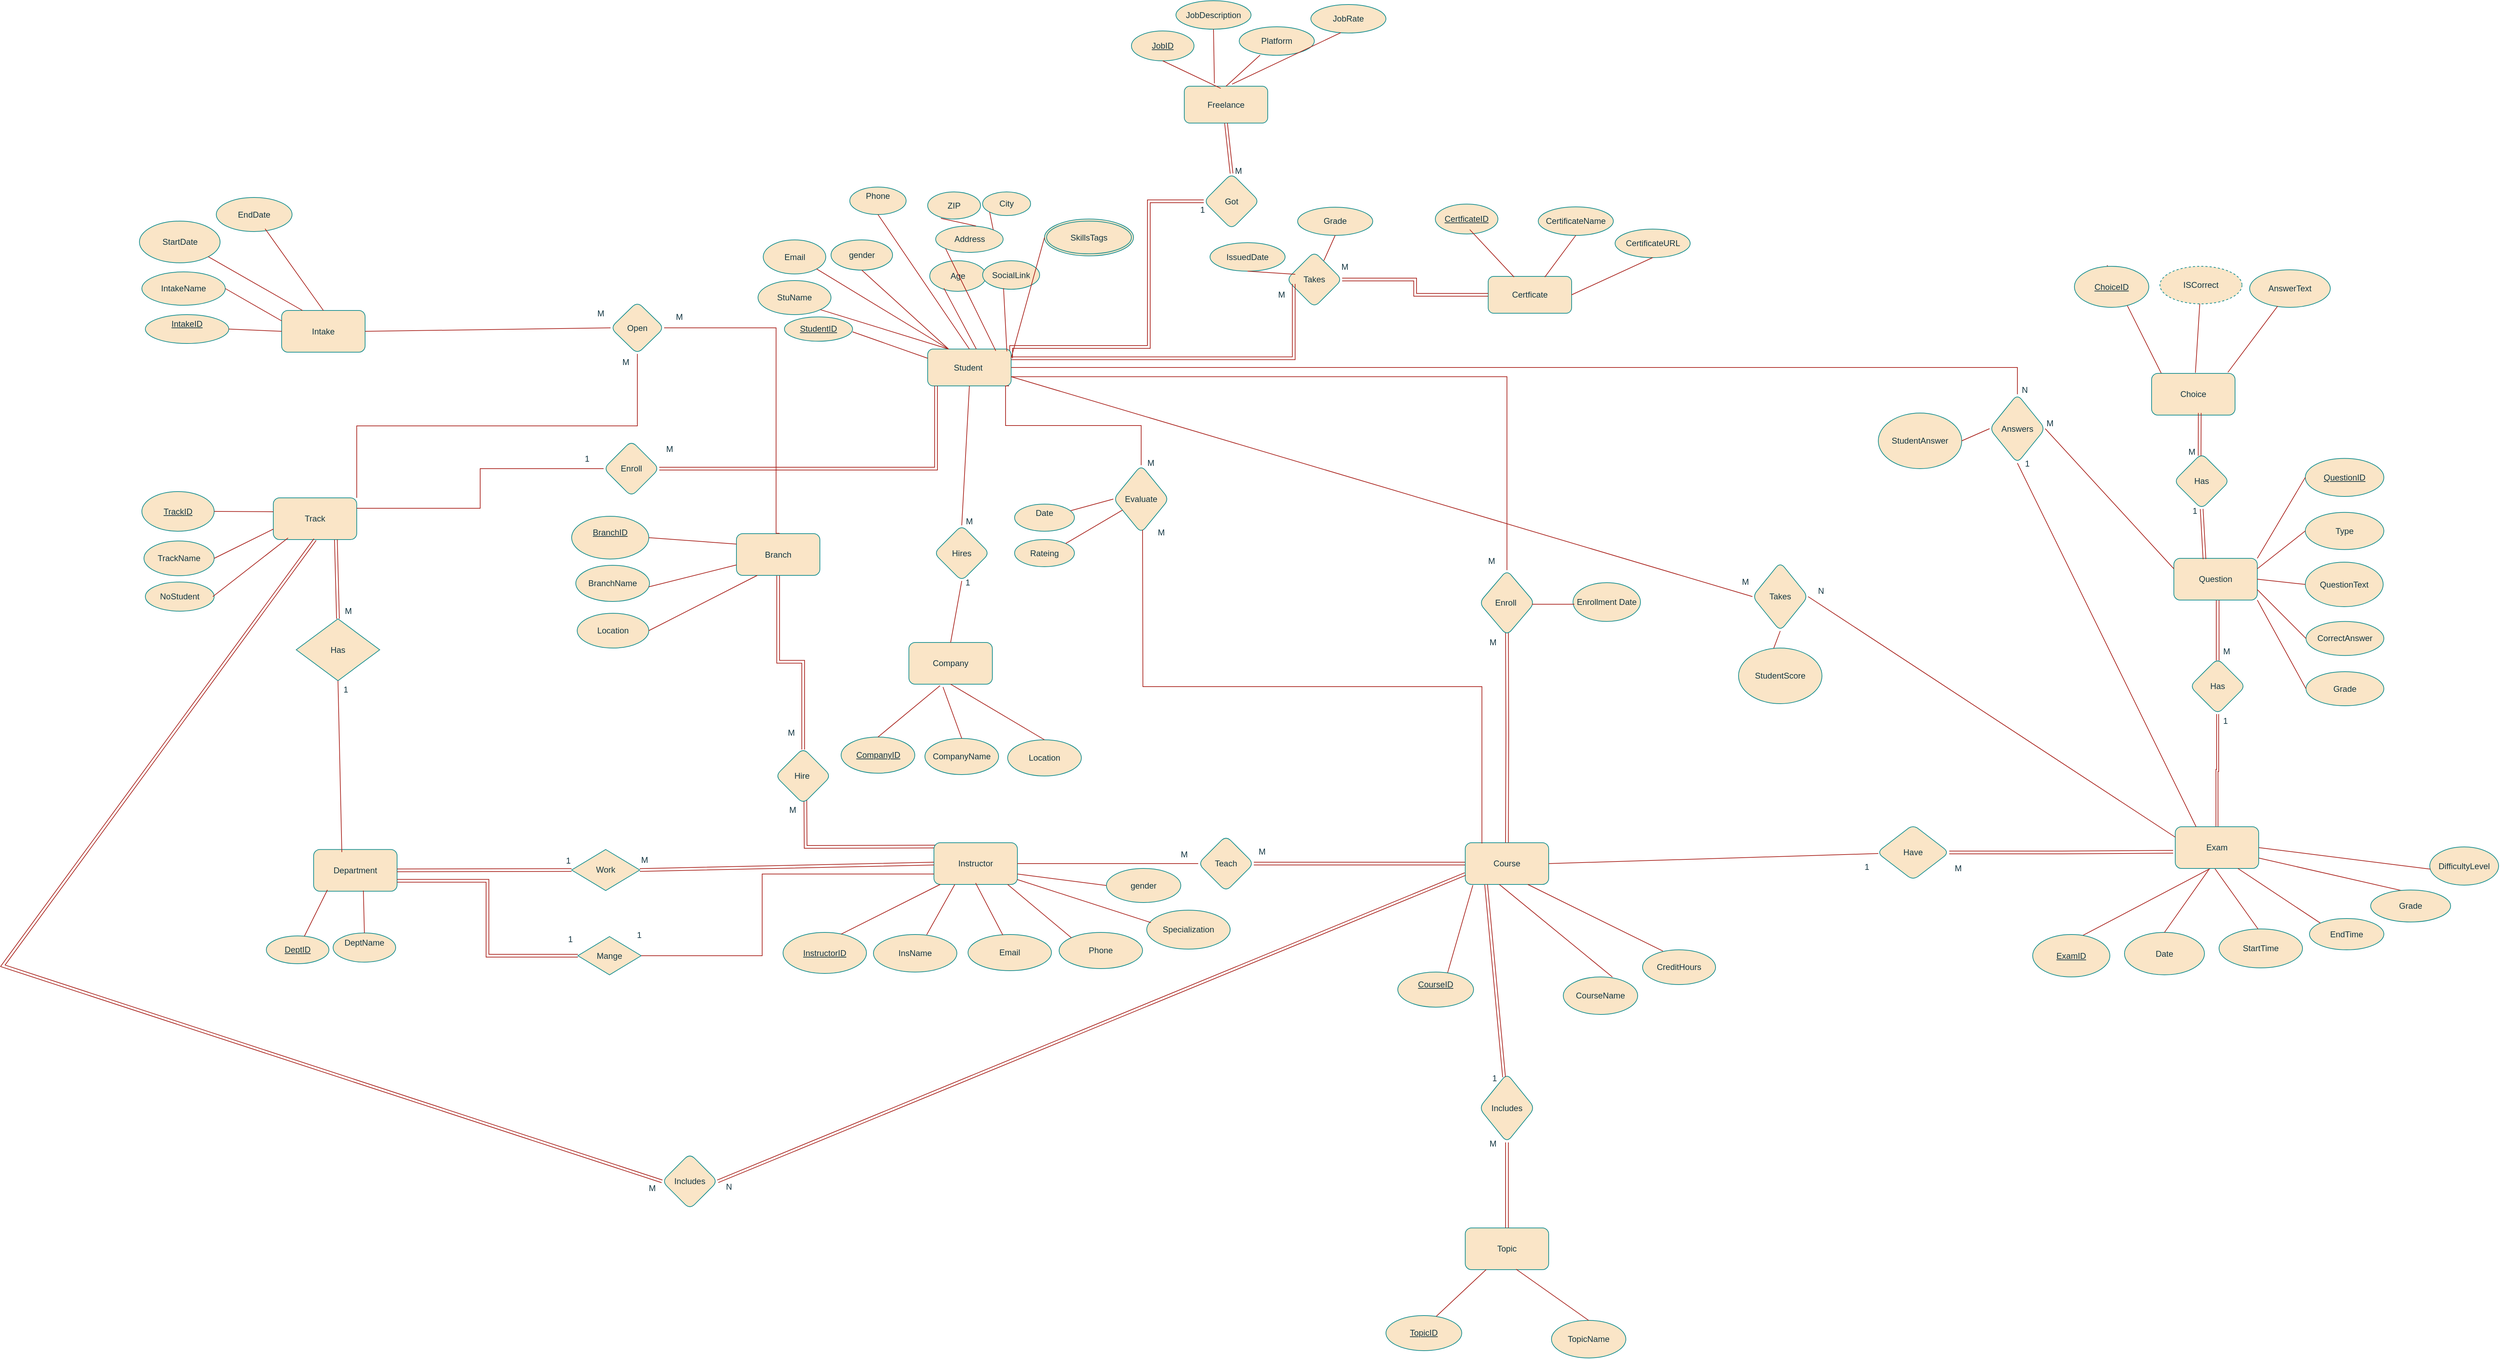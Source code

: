 <mxfile version="27.0.9" pages="2">
  <diagram name="ERD" id="9gmLliYSx7zP6psWeMGU">
    <mxGraphModel dx="3686" dy="2068" grid="0" gridSize="10" guides="1" tooltips="1" connect="1" arrows="1" fold="1" page="0" pageScale="1" pageWidth="1169" pageHeight="827" background="light-dark(#ffffff, #ffffff)" math="0" shadow="0">
      <root>
        <mxCell id="0" />
        <mxCell id="1" parent="0" />
        <mxCell id="9AGQyDCaSNTabn05gq13-24" style="edgeStyle=orthogonalEdgeStyle;rounded=0;orthogonalLoop=1;jettySize=auto;html=1;exitX=1;exitY=0.25;exitDx=0;exitDy=0;entryX=0;entryY=0.5;entryDx=0;entryDy=0;strokeColor=#A8201A;shape=link;labelBackgroundColor=none;fontColor=default;" parent="1" source="8ekyDWt_shnJRA3cAdzC-1" target="9AGQyDCaSNTabn05gq13-22" edge="1">
          <mxGeometry relative="1" as="geometry">
            <Array as="points">
              <mxPoint x="461" y="-55" />
              <mxPoint x="659" y="-55" />
              <mxPoint x="659" y="-264" />
            </Array>
          </mxGeometry>
        </mxCell>
        <mxCell id="8ekyDWt_shnJRA3cAdzC-1" value="Student&amp;nbsp;" style="rounded=1;whiteSpace=wrap;html=1;labelBackgroundColor=none;fillColor=#FAE5C7;strokeColor=#0F8B8D;fontColor=#143642;shadow=0;" parent="1" vertex="1">
          <mxGeometry x="341" y="-52" width="120" height="53" as="geometry" />
        </mxCell>
        <mxCell id="g1A_wRj14APMgHSd0Crw-21" value="" style="rounded=0;orthogonalLoop=1;jettySize=auto;html=1;strokeColor=#A8201A;shape=link;labelBackgroundColor=none;fontColor=default;" parent="1" source="g1A_wRj14APMgHSd0Crw-22" target="g1A_wRj14APMgHSd0Crw-20" edge="1">
          <mxGeometry relative="1" as="geometry" />
        </mxCell>
        <mxCell id="g1A_wRj14APMgHSd0Crw-155" style="edgeStyle=orthogonalEdgeStyle;rounded=0;orthogonalLoop=1;jettySize=auto;html=1;exitX=0;exitY=0.5;exitDx=0;exitDy=0;entryX=0.5;entryY=1;entryDx=0;entryDy=0;strokeColor=#A8201A;shape=link;labelBackgroundColor=none;fontColor=default;" parent="1" edge="1">
          <mxGeometry relative="1" as="geometry">
            <mxPoint x="353" y="663.53" as="sourcePoint" />
            <mxPoint x="165" y="577.53" as="targetPoint" />
          </mxGeometry>
        </mxCell>
        <mxCell id="8ekyDWt_shnJRA3cAdzC-3" value="Instructor" style="whiteSpace=wrap;html=1;rounded=1;labelBackgroundColor=none;fillColor=#FAE5C7;strokeColor=#0F8B8D;fontColor=#143642;" parent="1" vertex="1">
          <mxGeometry x="350" y="658" width="120" height="60" as="geometry" />
        </mxCell>
        <mxCell id="8ekyDWt_shnJRA3cAdzC-8" value="Email" style="ellipse;whiteSpace=wrap;html=1;labelBackgroundColor=none;fillColor=#FAE5C7;strokeColor=#0F8B8D;fontColor=#143642;" parent="1" vertex="1">
          <mxGeometry x="104.5" y="-209" width="90" height="49" as="geometry" />
        </mxCell>
        <mxCell id="8ekyDWt_shnJRA3cAdzC-10" value="StuName" style="ellipse;whiteSpace=wrap;html=1;direction=west;labelBackgroundColor=none;fillColor=#FAE5C7;strokeColor=#0F8B8D;fontColor=#143642;" parent="1" vertex="1">
          <mxGeometry x="97" y="-150.5" width="105" height="49" as="geometry" />
        </mxCell>
        <mxCell id="8ekyDWt_shnJRA3cAdzC-14" value="&lt;u&gt;StudentID&lt;/u&gt;" style="ellipse;whiteSpace=wrap;html=1;direction=west;labelBackgroundColor=none;fillColor=#FAE5C7;strokeColor=#0F8B8D;fontColor=#143642;" parent="1" vertex="1">
          <mxGeometry x="135" y="-98.25" width="98" height="35" as="geometry" />
        </mxCell>
        <mxCell id="8ekyDWt_shnJRA3cAdzC-29" value="Address" style="ellipse;whiteSpace=wrap;html=1;labelBackgroundColor=none;fillColor=#FAE5C7;strokeColor=#0F8B8D;fontColor=#143642;" parent="1" vertex="1">
          <mxGeometry x="352.5" y="-229" width="97" height="38" as="geometry" />
        </mxCell>
        <mxCell id="OK77SnZ9Unn4l89tnIFr-13" value="ZIP" style="ellipse;whiteSpace=wrap;html=1;labelBackgroundColor=none;fillColor=#FAE5C7;strokeColor=#0F8B8D;fontColor=#143642;" parent="1" vertex="1">
          <mxGeometry x="341" y="-278" width="76" height="39" as="geometry" />
        </mxCell>
        <mxCell id="OK77SnZ9Unn4l89tnIFr-15" value="City" style="ellipse;whiteSpace=wrap;html=1;labelBackgroundColor=none;fillColor=#FAE5C7;strokeColor=#0F8B8D;fontColor=#143642;" parent="1" vertex="1">
          <mxGeometry x="420" y="-278" width="69" height="34" as="geometry" />
        </mxCell>
        <mxCell id="g1A_wRj14APMgHSd0Crw-1" value="&lt;u&gt;InstructorID&lt;/u&gt;" style="ellipse;whiteSpace=wrap;html=1;labelBackgroundColor=none;fillColor=#FAE5C7;strokeColor=#0F8B8D;fontColor=#143642;" parent="1" vertex="1">
          <mxGeometry x="133" y="787" width="120" height="59" as="geometry" />
        </mxCell>
        <mxCell id="g1A_wRj14APMgHSd0Crw-2" value="Email" style="ellipse;whiteSpace=wrap;html=1;labelBackgroundColor=none;fillColor=#FAE5C7;strokeColor=#0F8B8D;fontColor=#143642;" parent="1" vertex="1">
          <mxGeometry x="399" y="790" width="120" height="52" as="geometry" />
        </mxCell>
        <mxCell id="g1A_wRj14APMgHSd0Crw-4" value="InsName" style="ellipse;whiteSpace=wrap;html=1;labelBackgroundColor=none;fillColor=#FAE5C7;strokeColor=#0F8B8D;fontColor=#143642;" parent="1" vertex="1">
          <mxGeometry x="263" y="790" width="120" height="54" as="geometry" />
        </mxCell>
        <mxCell id="g1A_wRj14APMgHSd0Crw-6" value="Phone" style="ellipse;whiteSpace=wrap;html=1;labelBackgroundColor=none;fillColor=#FAE5C7;strokeColor=#0F8B8D;fontColor=#143642;" parent="1" vertex="1">
          <mxGeometry x="530" y="787" width="120" height="52" as="geometry" />
        </mxCell>
        <mxCell id="g1A_wRj14APMgHSd0Crw-8" value="Specialization" style="ellipse;whiteSpace=wrap;html=1;labelBackgroundColor=none;fillColor=#FAE5C7;strokeColor=#0F8B8D;fontColor=#143642;" parent="1" vertex="1">
          <mxGeometry x="656" y="755" width="120" height="56" as="geometry" />
        </mxCell>
        <mxCell id="g1A_wRj14APMgHSd0Crw-15" value="" style="endArrow=none;html=1;rounded=0;strokeColor=#A8201A;exitX=1;exitY=0.883;exitDx=0;exitDy=0;labelBackgroundColor=none;fontColor=default;entryX=0.05;entryY=0.319;entryDx=0;entryDy=0;entryPerimeter=0;exitPerimeter=0;" parent="1" source="8ekyDWt_shnJRA3cAdzC-3" target="g1A_wRj14APMgHSd0Crw-8" edge="1">
          <mxGeometry relative="1" as="geometry">
            <mxPoint x="410" y="722" as="sourcePoint" />
            <mxPoint x="662" y="770" as="targetPoint" />
          </mxGeometry>
        </mxCell>
        <mxCell id="g1A_wRj14APMgHSd0Crw-16" value="" style="endArrow=none;html=1;rounded=0;strokeColor=#A8201A;entryX=0;entryY=0;entryDx=0;entryDy=0;labelBackgroundColor=none;fontColor=default;exitX=0.883;exitY=1;exitDx=0;exitDy=0;exitPerimeter=0;" parent="1" source="8ekyDWt_shnJRA3cAdzC-3" target="g1A_wRj14APMgHSd0Crw-6" edge="1">
          <mxGeometry relative="1" as="geometry">
            <mxPoint x="462" y="712" as="sourcePoint" />
            <mxPoint x="586" y="784" as="targetPoint" />
          </mxGeometry>
        </mxCell>
        <mxCell id="g1A_wRj14APMgHSd0Crw-17" value="" style="endArrow=none;html=1;rounded=0;strokeColor=#A8201A;entryX=0.417;entryY=0.014;entryDx=0;entryDy=0;entryPerimeter=0;labelBackgroundColor=none;fontColor=default;exitX=0.5;exitY=0.967;exitDx=0;exitDy=0;exitPerimeter=0;" parent="1" source="8ekyDWt_shnJRA3cAdzC-3" target="g1A_wRj14APMgHSd0Crw-2" edge="1">
          <mxGeometry relative="1" as="geometry">
            <mxPoint x="414" y="713" as="sourcePoint" />
            <mxPoint x="682" y="827" as="targetPoint" />
          </mxGeometry>
        </mxCell>
        <mxCell id="g1A_wRj14APMgHSd0Crw-18" value="" style="endArrow=none;html=1;rounded=0;strokeColor=#A8201A;exitX=0.25;exitY=1;exitDx=0;exitDy=0;labelBackgroundColor=none;fontColor=default;entryX=0.638;entryY=0.007;entryDx=0;entryDy=0;entryPerimeter=0;" parent="1" source="8ekyDWt_shnJRA3cAdzC-3" target="g1A_wRj14APMgHSd0Crw-4" edge="1">
          <mxGeometry relative="1" as="geometry">
            <mxPoint x="328" y="771" as="sourcePoint" />
            <mxPoint x="341" y="785" as="targetPoint" />
          </mxGeometry>
        </mxCell>
        <mxCell id="g1A_wRj14APMgHSd0Crw-20" value="Course" style="whiteSpace=wrap;html=1;rounded=1;labelBackgroundColor=none;fillColor=#FAE5C7;strokeColor=#0F8B8D;fontColor=#143642;" parent="1" vertex="1">
          <mxGeometry x="1114" y="658" width="120" height="60" as="geometry" />
        </mxCell>
        <mxCell id="g1A_wRj14APMgHSd0Crw-22" value="Teach" style="rhombus;whiteSpace=wrap;html=1;fillColor=#FAE5C7;strokeColor=#0F8B8D;fontColor=#143642;rounded=1;labelBackgroundColor=none;" parent="1" vertex="1">
          <mxGeometry x="730" y="648" width="80" height="80" as="geometry" />
        </mxCell>
        <mxCell id="g1A_wRj14APMgHSd0Crw-25" value="CreditHours" style="ellipse;whiteSpace=wrap;html=1;labelBackgroundColor=none;fillColor=#FAE5C7;strokeColor=#0F8B8D;fontColor=#143642;" parent="1" vertex="1">
          <mxGeometry x="1369" y="812" width="105" height="50" as="geometry" />
        </mxCell>
        <mxCell id="g1A_wRj14APMgHSd0Crw-26" value="CourseName" style="ellipse;whiteSpace=wrap;html=1;labelBackgroundColor=none;fillColor=#FAE5C7;strokeColor=#0F8B8D;fontColor=#143642;" parent="1" vertex="1">
          <mxGeometry x="1255" y="851" width="107" height="54" as="geometry" />
        </mxCell>
        <mxCell id="g1A_wRj14APMgHSd0Crw-30" value="" style="endArrow=none;html=1;rounded=0;strokeColor=#A8201A;exitX=0.75;exitY=1;exitDx=0;exitDy=0;labelBackgroundColor=none;fontColor=default;entryX=0.279;entryY=0.037;entryDx=0;entryDy=0;entryPerimeter=0;" parent="1" source="g1A_wRj14APMgHSd0Crw-20" edge="1" target="g1A_wRj14APMgHSd0Crw-25">
          <mxGeometry relative="1" as="geometry">
            <mxPoint x="1185" y="725" as="sourcePoint" />
            <mxPoint x="1273" y="778" as="targetPoint" />
          </mxGeometry>
        </mxCell>
        <mxCell id="g1A_wRj14APMgHSd0Crw-31" value="" style="endArrow=none;html=1;rounded=0;strokeColor=#A8201A;exitX=0.325;exitY=0.95;exitDx=0;exitDy=0;exitPerimeter=0;labelBackgroundColor=none;fontColor=default;entryX=0.66;entryY=0.003;entryDx=0;entryDy=0;entryPerimeter=0;" parent="1" target="g1A_wRj14APMgHSd0Crw-26" edge="1">
          <mxGeometry relative="1" as="geometry">
            <mxPoint x="1163" y="718" as="sourcePoint" />
            <mxPoint x="1127" y="771" as="targetPoint" />
          </mxGeometry>
        </mxCell>
        <mxCell id="g1A_wRj14APMgHSd0Crw-32" value="" style="endArrow=none;html=1;rounded=0;strokeColor=#A8201A;exitX=0.651;exitY=0.069;exitDx=0;exitDy=0;exitPerimeter=0;labelBackgroundColor=none;fontColor=default;" parent="1" source="g1A_wRj14APMgHSd0Crw-33" edge="1">
          <mxGeometry relative="1" as="geometry">
            <mxPoint x="984" y="790" as="sourcePoint" />
            <mxPoint x="1125" y="719" as="targetPoint" />
          </mxGeometry>
        </mxCell>
        <mxCell id="g1A_wRj14APMgHSd0Crw-33" value="&lt;u&gt;CourseID&lt;/u&gt;&lt;div&gt;&lt;br&gt;&lt;/div&gt;" style="ellipse;whiteSpace=wrap;html=1;labelBackgroundColor=none;fillColor=#FAE5C7;strokeColor=#0F8B8D;fontColor=#143642;" parent="1" vertex="1">
          <mxGeometry x="1017" y="844" width="109" height="50.5" as="geometry" />
        </mxCell>
        <mxCell id="g1A_wRj14APMgHSd0Crw-38" value="M" style="resizable=0;html=1;whiteSpace=wrap;align=left;verticalAlign=bottom;strokeColor=#0F8B8D;fontColor=#143642;fillColor=#FAE5C7;labelBackgroundColor=none;" parent="1" connectable="0" vertex="1">
          <mxGeometry x="703" y="683" as="geometry" />
        </mxCell>
        <mxCell id="g1A_wRj14APMgHSd0Crw-42" style="edgeStyle=orthogonalEdgeStyle;rounded=0;orthogonalLoop=1;jettySize=auto;html=1;entryX=0.5;entryY=0;entryDx=0;entryDy=0;strokeColor=#A8201A;labelBackgroundColor=none;fontColor=default;shape=link;" parent="1" target="g1A_wRj14APMgHSd0Crw-20" edge="1">
          <mxGeometry relative="1" as="geometry">
            <mxPoint x="1174" y="347" as="sourcePoint" />
          </mxGeometry>
        </mxCell>
        <mxCell id="g1A_wRj14APMgHSd0Crw-40" value="Enroll&amp;nbsp;" style="rhombus;whiteSpace=wrap;html=1;fillColor=#FAE5C7;strokeColor=#0F8B8D;fontColor=#143642;rounded=1;labelBackgroundColor=none;shadow=0;" parent="1" vertex="1">
          <mxGeometry x="1134" y="266" width="80" height="94" as="geometry" />
        </mxCell>
        <mxCell id="g1A_wRj14APMgHSd0Crw-44" value="M" style="resizable=0;html=1;whiteSpace=wrap;align=right;verticalAlign=bottom;strokeColor=#0F8B8D;fontColor=#143642;fillColor=#FAE5C7;labelBackgroundColor=none;" parent="1" connectable="0" vertex="1">
          <mxGeometry x="1160" y="378" as="geometry" />
        </mxCell>
        <mxCell id="g1A_wRj14APMgHSd0Crw-45" value="Enrollment Date" style="ellipse;whiteSpace=wrap;html=1;fillColor=#FAE5C7;strokeColor=#0F8B8D;fontColor=#143642;rounded=1;labelBackgroundColor=none;shadow=0;" parent="1" vertex="1">
          <mxGeometry x="1269" y="284" width="97" height="55.75" as="geometry" />
        </mxCell>
        <mxCell id="g1A_wRj14APMgHSd0Crw-48" value="StartTime" style="ellipse;whiteSpace=wrap;html=1;labelBackgroundColor=none;fillColor=#FAE5C7;strokeColor=#0F8B8D;fontColor=#143642;" parent="1" vertex="1">
          <mxGeometry x="2198" y="782" width="120" height="56" as="geometry" />
        </mxCell>
        <mxCell id="g1A_wRj14APMgHSd0Crw-49" value="Date" style="ellipse;whiteSpace=wrap;html=1;labelBackgroundColor=none;fillColor=#FAE5C7;strokeColor=#0F8B8D;fontColor=#143642;" parent="1" vertex="1">
          <mxGeometry x="2062" y="787" width="115" height="61" as="geometry" />
        </mxCell>
        <mxCell id="g1A_wRj14APMgHSd0Crw-51" value="DifficultyLevel" style="ellipse;whiteSpace=wrap;html=1;labelBackgroundColor=none;fillColor=#FAE5C7;strokeColor=#0F8B8D;fontColor=#143642;" parent="1" vertex="1">
          <mxGeometry x="2501" y="664" width="99" height="55" as="geometry" />
        </mxCell>
        <mxCell id="g1A_wRj14APMgHSd0Crw-52" value="" style="endArrow=none;html=1;rounded=0;strokeColor=#A8201A;exitX=1;exitY=0.5;exitDx=0;exitDy=0;labelBackgroundColor=none;fontColor=default;" parent="1" source="g1A_wRj14APMgHSd0Crw-47" edge="1">
          <mxGeometry relative="1" as="geometry">
            <mxPoint x="2142" y="708" as="sourcePoint" />
            <mxPoint x="2502" y="696" as="targetPoint" />
          </mxGeometry>
        </mxCell>
        <mxCell id="g1A_wRj14APMgHSd0Crw-53" value="" style="endArrow=none;html=1;rounded=0;strokeColor=#A8201A;entryX=0.414;entryY=0.033;entryDx=0;entryDy=0;entryPerimeter=0;exitX=1;exitY=0.75;exitDx=0;exitDy=0;labelBackgroundColor=none;fontColor=default;" parent="1" source="g1A_wRj14APMgHSd0Crw-47" target="g1A_wRj14APMgHSd0Crw-58" edge="1">
          <mxGeometry relative="1" as="geometry">
            <mxPoint x="2187" y="689" as="sourcePoint" />
            <mxPoint x="2339" y="774" as="targetPoint" />
          </mxGeometry>
        </mxCell>
        <mxCell id="g1A_wRj14APMgHSd0Crw-54" value="" style="endArrow=none;html=1;rounded=0;strokeColor=#A8201A;exitX=0.444;exitY=0.917;exitDx=0;exitDy=0;exitPerimeter=0;labelBackgroundColor=none;fontColor=default;entryX=0.467;entryY=0;entryDx=0;entryDy=0;entryPerimeter=0;" parent="1" source="g1A_wRj14APMgHSd0Crw-47" target="g1A_wRj14APMgHSd0Crw-48" edge="1">
          <mxGeometry relative="1" as="geometry">
            <mxPoint x="2164" y="712" as="sourcePoint" />
            <mxPoint x="2248" y="778" as="targetPoint" />
          </mxGeometry>
        </mxCell>
        <mxCell id="g1A_wRj14APMgHSd0Crw-55" value="" style="endArrow=none;html=1;rounded=0;strokeColor=#A8201A;entryX=0.5;entryY=0;entryDx=0;entryDy=0;labelBackgroundColor=none;fontColor=default;" parent="1" target="g1A_wRj14APMgHSd0Crw-49" edge="1">
          <mxGeometry relative="1" as="geometry">
            <mxPoint x="2188" y="690" as="sourcePoint" />
            <mxPoint x="2333" y="843" as="targetPoint" />
          </mxGeometry>
        </mxCell>
        <mxCell id="g1A_wRj14APMgHSd0Crw-56" value="" style="endArrow=none;html=1;rounded=0;strokeColor=#A8201A;entryX=0.419;entryY=1.001;entryDx=0;entryDy=0;entryPerimeter=0;labelBackgroundColor=none;fontColor=default;exitX=0.622;exitY=0.049;exitDx=0;exitDy=0;exitPerimeter=0;" parent="1" source="g1A_wRj14APMgHSd0Crw-57" target="g1A_wRj14APMgHSd0Crw-47" edge="1">
          <mxGeometry relative="1" as="geometry">
            <mxPoint x="1991" y="788" as="sourcePoint" />
            <mxPoint x="2153" y="702" as="targetPoint" />
          </mxGeometry>
        </mxCell>
        <mxCell id="g1A_wRj14APMgHSd0Crw-57" value="&lt;u&gt;ExamID&lt;/u&gt;" style="ellipse;whiteSpace=wrap;html=1;labelBackgroundColor=none;fillColor=#FAE5C7;strokeColor=#0F8B8D;fontColor=#143642;" parent="1" vertex="1">
          <mxGeometry x="1930" y="790" width="111" height="61" as="geometry" />
        </mxCell>
        <mxCell id="g1A_wRj14APMgHSd0Crw-58" value="Grade" style="ellipse;whiteSpace=wrap;html=1;labelBackgroundColor=none;fillColor=#FAE5C7;strokeColor=#0F8B8D;fontColor=#143642;" parent="1" vertex="1">
          <mxGeometry x="2416" y="726" width="115" height="46" as="geometry" />
        </mxCell>
        <mxCell id="g1A_wRj14APMgHSd0Crw-59" value="" style="resizable=0;html=1;whiteSpace=wrap;align=left;verticalAlign=bottom;strokeColor=#0F8B8D;fontColor=#143642;fillColor=#FAE5C7;labelBackgroundColor=none;" parent="1" connectable="0" vertex="1">
          <mxGeometry x="1246" y="678" as="geometry">
            <mxPoint x="548" y="1" as="offset" />
          </mxGeometry>
        </mxCell>
        <mxCell id="g1A_wRj14APMgHSd0Crw-60" value="M" style="resizable=0;html=1;whiteSpace=wrap;align=right;verticalAlign=bottom;strokeColor=#0F8B8D;fontColor=#143642;fillColor=#FAE5C7;labelBackgroundColor=none;" parent="1" connectable="0" vertex="1">
          <mxGeometry x="1834" y="675" as="geometry">
            <mxPoint x="-5" y="28" as="offset" />
          </mxGeometry>
        </mxCell>
        <mxCell id="g1A_wRj14APMgHSd0Crw-62" value="Have" style="rhombus;whiteSpace=wrap;html=1;fillColor=#FAE5C7;strokeColor=#0F8B8D;fontColor=#143642;rounded=1;labelBackgroundColor=none;" parent="1" vertex="1">
          <mxGeometry x="1706" y="632" width="104" height="80" as="geometry" />
        </mxCell>
        <mxCell id="g1A_wRj14APMgHSd0Crw-65" value="" style="endArrow=none;html=1;rounded=0;strokeColor=#A8201A;entryX=0.414;entryY=0.033;entryDx=0;entryDy=0;entryPerimeter=0;labelBackgroundColor=none;fontColor=default;" parent="1" target="g1A_wRj14APMgHSd0Crw-47" edge="1">
          <mxGeometry relative="1" as="geometry">
            <mxPoint x="2187" y="689" as="sourcePoint" />
            <mxPoint x="2368" y="785" as="targetPoint" />
          </mxGeometry>
        </mxCell>
        <mxCell id="g1A_wRj14APMgHSd0Crw-69" style="edgeStyle=orthogonalEdgeStyle;rounded=0;orthogonalLoop=1;jettySize=auto;html=1;exitX=0.5;exitY=0;exitDx=0;exitDy=0;entryX=0.5;entryY=1;entryDx=0;entryDy=0;strokeColor=#A8201A;shape=link;labelBackgroundColor=none;fontColor=default;width=2.941;" parent="1" source="g1A_wRj14APMgHSd0Crw-47" target="HaC53n2leKFrh9vC4OSI-78" edge="1">
          <mxGeometry relative="1" as="geometry">
            <mxPoint x="2447" y="564" as="targetPoint" />
          </mxGeometry>
        </mxCell>
        <mxCell id="g1A_wRj14APMgHSd0Crw-47" value="Exam" style="whiteSpace=wrap;html=1;rounded=1;labelBackgroundColor=none;fillColor=#FAE5C7;strokeColor=#0F8B8D;fontColor=#143642;" parent="1" vertex="1">
          <mxGeometry x="2135" y="635" width="120" height="60" as="geometry" />
        </mxCell>
        <mxCell id="g1A_wRj14APMgHSd0Crw-66" style="edgeStyle=orthogonalEdgeStyle;rounded=0;orthogonalLoop=1;jettySize=auto;html=1;strokeColor=#A8201A;shape=link;labelBackgroundColor=none;fontColor=default;exitX=1;exitY=0.5;exitDx=0;exitDy=0;" parent="1" source="g1A_wRj14APMgHSd0Crw-62" edge="1">
          <mxGeometry relative="1" as="geometry">
            <mxPoint x="1922" y="688" as="sourcePoint" />
            <mxPoint x="2132" y="671" as="targetPoint" />
          </mxGeometry>
        </mxCell>
        <mxCell id="g1A_wRj14APMgHSd0Crw-70" style="edgeStyle=orthogonalEdgeStyle;rounded=0;orthogonalLoop=1;jettySize=auto;html=1;exitX=0.5;exitY=0;exitDx=0;exitDy=0;entryX=0.5;entryY=1;entryDx=0;entryDy=0;strokeColor=#A8201A;shape=link;labelBackgroundColor=none;fontColor=default;" parent="1" edge="1">
          <mxGeometry relative="1" as="geometry">
            <mxPoint x="2196" y="396" as="sourcePoint" />
            <mxPoint x="2196" y="307" as="targetPoint" />
          </mxGeometry>
        </mxCell>
        <mxCell id="g1A_wRj14APMgHSd0Crw-74" value="Type" style="ellipse;whiteSpace=wrap;html=1;labelBackgroundColor=none;fillColor=#FAE5C7;strokeColor=#0F8B8D;fontColor=#143642;" parent="1" vertex="1">
          <mxGeometry x="2322" y="182.87" width="113" height="53.5" as="geometry" />
        </mxCell>
        <mxCell id="g1A_wRj14APMgHSd0Crw-81" value="&lt;div&gt;Grade&lt;/div&gt;" style="ellipse;whiteSpace=wrap;html=1;labelBackgroundColor=none;fillColor=#FAE5C7;strokeColor=#0F8B8D;fontColor=#143642;" parent="1" vertex="1">
          <mxGeometry x="2323" y="412" width="112" height="49" as="geometry" />
        </mxCell>
        <mxCell id="g1A_wRj14APMgHSd0Crw-82" value="&lt;u&gt;QuestionID&lt;/u&gt;" style="ellipse;whiteSpace=wrap;html=1;labelBackgroundColor=none;fillColor=#FAE5C7;strokeColor=#0F8B8D;fontColor=#143642;" parent="1" vertex="1">
          <mxGeometry x="2322" y="105.25" width="113" height="54.75" as="geometry" />
        </mxCell>
        <mxCell id="g1A_wRj14APMgHSd0Crw-88" value="AnswerText" style="ellipse;whiteSpace=wrap;html=1;labelBackgroundColor=none;fillColor=#FAE5C7;strokeColor=#0F8B8D;fontColor=#143642;" parent="1" vertex="1">
          <mxGeometry x="2242" y="-166" width="116" height="54" as="geometry" />
        </mxCell>
        <mxCell id="g1A_wRj14APMgHSd0Crw-89" value="" style="endArrow=none;html=1;rounded=0;strokeColor=#A8201A;exitX=0.914;exitY=-0.025;exitDx=0;exitDy=0;labelBackgroundColor=none;fontColor=default;exitPerimeter=0;entryX=0.347;entryY=0.968;entryDx=0;entryDy=0;entryPerimeter=0;" parent="1" source="g1A_wRj14APMgHSd0Crw-96" target="g1A_wRj14APMgHSd0Crw-88" edge="1">
          <mxGeometry relative="1" as="geometry">
            <mxPoint x="2192" y="56.5" as="sourcePoint" />
            <mxPoint x="2278" y="-105" as="targetPoint" />
          </mxGeometry>
        </mxCell>
        <mxCell id="g1A_wRj14APMgHSd0Crw-93" value="" style="endArrow=none;html=1;rounded=0;strokeColor=#A8201A;exitX=0.439;exitY=-0.025;exitDx=0;exitDy=0;exitPerimeter=0;labelBackgroundColor=none;fontColor=default;" parent="1" source="g1A_wRj14APMgHSd0Crw-94" edge="1">
          <mxGeometry relative="1" as="geometry">
            <mxPoint x="1943" y="127.5" as="sourcePoint" />
            <mxPoint x="2118" y="-11" as="targetPoint" />
          </mxGeometry>
        </mxCell>
        <mxCell id="g1A_wRj14APMgHSd0Crw-94" value="&lt;u&gt;ChoiceID&lt;/u&gt;" style="ellipse;whiteSpace=wrap;html=1;labelBackgroundColor=none;fillColor=#FAE5C7;strokeColor=#0F8B8D;fontColor=#143642;" parent="1" vertex="1">
          <mxGeometry x="1990" y="-171" width="107" height="59" as="geometry" />
        </mxCell>
        <mxCell id="g1A_wRj14APMgHSd0Crw-96" value="Choice" style="whiteSpace=wrap;html=1;rounded=1;labelBackgroundColor=none;fillColor=#FAE5C7;strokeColor=#0F8B8D;fontColor=#143642;" parent="1" vertex="1">
          <mxGeometry x="2101" y="-17" width="120" height="60" as="geometry" />
        </mxCell>
        <mxCell id="g1A_wRj14APMgHSd0Crw-100" value="ISCorrect" style="ellipse;whiteSpace=wrap;html=1;align=center;dashed=1;strokeColor=#0F8B8D;fontColor=#143642;fillColor=#FAE5C7;labelBackgroundColor=none;" parent="1" vertex="1">
          <mxGeometry x="2113" y="-171" width="118" height="54" as="geometry" />
        </mxCell>
        <mxCell id="g1A_wRj14APMgHSd0Crw-101" value="" style="endArrow=none;html=1;rounded=0;strokeColor=#A8201A;labelBackgroundColor=none;fontColor=default;" parent="1" target="g1A_wRj14APMgHSd0Crw-100" edge="1">
          <mxGeometry relative="1" as="geometry">
            <mxPoint x="2164" y="-18" as="sourcePoint" />
            <mxPoint x="2522" y="132.5" as="targetPoint" />
          </mxGeometry>
        </mxCell>
        <mxCell id="g1A_wRj14APMgHSd0Crw-114" value="Answers" style="rhombus;whiteSpace=wrap;html=1;fillColor=#FAE5C7;strokeColor=#0F8B8D;fontColor=#143642;rounded=1;labelBackgroundColor=none;shadow=0;" parent="1" vertex="1">
          <mxGeometry x="1868" y="13" width="80" height="99" as="geometry" />
        </mxCell>
        <mxCell id="g1A_wRj14APMgHSd0Crw-129" style="edgeStyle=orthogonalEdgeStyle;rounded=0;orthogonalLoop=1;jettySize=auto;html=1;exitX=0.5;exitY=0.912;exitDx=0;exitDy=0;entryX=0.5;entryY=0;entryDx=0;entryDy=0;strokeColor=#A8201A;shape=link;labelBackgroundColor=none;fontColor=default;exitPerimeter=0;" parent="1" target="g1A_wRj14APMgHSd0Crw-127" edge="1">
          <mxGeometry relative="1" as="geometry">
            <mxPoint x="1174.0" y="954.96" as="sourcePoint" />
          </mxGeometry>
        </mxCell>
        <mxCell id="g1A_wRj14APMgHSd0Crw-140" value="Enroll" style="rhombus;whiteSpace=wrap;html=1;fillColor=#FAE5C7;strokeColor=#0F8B8D;fontColor=#143642;rounded=1;labelBackgroundColor=none;shadow=0;" parent="1" vertex="1">
          <mxGeometry x="-125" y="80" width="80" height="80" as="geometry" />
        </mxCell>
        <mxCell id="g1A_wRj14APMgHSd0Crw-154" value="" style="edgeStyle=orthogonalEdgeStyle;rounded=0;orthogonalLoop=1;jettySize=auto;html=1;strokeColor=#A8201A;shape=link;labelBackgroundColor=none;fontColor=default;entryX=0.5;entryY=0.025;entryDx=0;entryDy=0;entryPerimeter=0;" parent="1" source="g1A_wRj14APMgHSd0Crw-142" target="g1A_wRj14APMgHSd0Crw-153" edge="1">
          <mxGeometry relative="1" as="geometry" />
        </mxCell>
        <mxCell id="g1A_wRj14APMgHSd0Crw-142" value="Branch" style="whiteSpace=wrap;html=1;fillColor=#FAE5C7;strokeColor=#0F8B8D;fontColor=#143642;rounded=1;labelBackgroundColor=none;shadow=0;" parent="1" vertex="1">
          <mxGeometry x="66" y="213.5" width="120" height="60" as="geometry" />
        </mxCell>
        <mxCell id="g1A_wRj14APMgHSd0Crw-144" value="&lt;u&gt;BranchID&lt;/u&gt;&lt;div&gt;&lt;br&gt;&lt;/div&gt;" style="ellipse;whiteSpace=wrap;html=1;direction=west;labelBackgroundColor=none;fillColor=#FAE5C7;strokeColor=#0F8B8D;fontColor=#143642;" parent="1" vertex="1">
          <mxGeometry x="-171" y="188.5" width="111" height="61.5" as="geometry" />
        </mxCell>
        <mxCell id="g1A_wRj14APMgHSd0Crw-145" value="BranchName" style="ellipse;whiteSpace=wrap;html=1;direction=west;labelBackgroundColor=none;fillColor=#FAE5C7;strokeColor=#0F8B8D;fontColor=#143642;" parent="1" vertex="1">
          <mxGeometry x="-165" y="259" width="106" height="52" as="geometry" />
        </mxCell>
        <mxCell id="g1A_wRj14APMgHSd0Crw-147" value="Location" style="ellipse;whiteSpace=wrap;html=1;direction=west;labelBackgroundColor=none;fillColor=#FAE5C7;strokeColor=#0F8B8D;fontColor=#143642;" parent="1" vertex="1">
          <mxGeometry x="-163" y="328" width="103" height="50" as="geometry" />
        </mxCell>
        <mxCell id="g1A_wRj14APMgHSd0Crw-153" value="Hire&amp;nbsp;" style="rhombus;whiteSpace=wrap;html=1;fillColor=#FAE5C7;strokeColor=#0F8B8D;fontColor=#143642;rounded=1;labelBackgroundColor=none;shadow=0;" parent="1" vertex="1">
          <mxGeometry x="122" y="522" width="80" height="80" as="geometry" />
        </mxCell>
        <mxCell id="g1A_wRj14APMgHSd0Crw-156" value="M" style="resizable=0;html=1;whiteSpace=wrap;align=left;verticalAlign=bottom;strokeColor=#0F8B8D;fontColor=#143642;fillColor=#FAE5C7;labelBackgroundColor=none;" parent="1" connectable="0" vertex="1">
          <mxGeometry x="140" y="584" as="geometry">
            <mxPoint y="35" as="offset" />
          </mxGeometry>
        </mxCell>
        <mxCell id="g1A_wRj14APMgHSd0Crw-157" value="M" style="resizable=0;html=1;whiteSpace=wrap;align=left;verticalAlign=bottom;strokeColor=#0F8B8D;fontColor=#143642;fillColor=#FAE5C7;labelBackgroundColor=none;" parent="1" connectable="0" vertex="1">
          <mxGeometry x="138" y="508" as="geometry" />
        </mxCell>
        <mxCell id="HaC53n2leKFrh9vC4OSI-4" value="gender" style="ellipse;whiteSpace=wrap;html=1;labelBackgroundColor=none;fillColor=#FAE5C7;strokeColor=#0F8B8D;fontColor=#143642;" parent="1" vertex="1">
          <mxGeometry x="202" y="-209" width="88.5" height="43.5" as="geometry" />
        </mxCell>
        <mxCell id="HaC53n2leKFrh9vC4OSI-15" value="" style="endArrow=none;html=1;rounded=0;strokeColor=#A8201A;fontColor=default;exitX=0;exitY=0.386;exitDx=0;exitDy=0;entryX=0;entryY=0.25;entryDx=0;entryDy=0;exitPerimeter=0;labelBackgroundColor=none;" parent="1" source="8ekyDWt_shnJRA3cAdzC-14" target="8ekyDWt_shnJRA3cAdzC-1" edge="1">
          <mxGeometry relative="1" as="geometry">
            <mxPoint x="132.91" y="-41.991" as="sourcePoint" />
            <mxPoint x="339" y="-34" as="targetPoint" />
          </mxGeometry>
        </mxCell>
        <mxCell id="HaC53n2leKFrh9vC4OSI-16" value="Intake" style="whiteSpace=wrap;html=1;fillColor=#FAE5C7;strokeColor=#0F8B8D;fontColor=#143642;rounded=1;labelBackgroundColor=none;shadow=0;" parent="1" vertex="1">
          <mxGeometry x="-588" y="-107.5" width="120" height="60" as="geometry" />
        </mxCell>
        <mxCell id="HaC53n2leKFrh9vC4OSI-18" value="&lt;u&gt;IntakeID&lt;/u&gt;&lt;div&gt;&lt;br&gt;&lt;/div&gt;" style="ellipse;whiteSpace=wrap;html=1;direction=west;labelBackgroundColor=none;fillColor=#FAE5C7;strokeColor=#0F8B8D;fontColor=#143642;" parent="1" vertex="1">
          <mxGeometry x="-784" y="-101.5" width="120" height="41.5" as="geometry" />
        </mxCell>
        <mxCell id="HaC53n2leKFrh9vC4OSI-20" value="IntakeName" style="ellipse;whiteSpace=wrap;html=1;direction=west;labelBackgroundColor=none;fillColor=#FAE5C7;strokeColor=#0F8B8D;fontColor=#143642;" parent="1" vertex="1">
          <mxGeometry x="-789" y="-163" width="120" height="48" as="geometry" />
        </mxCell>
        <mxCell id="HaC53n2leKFrh9vC4OSI-26" value="Open" style="rhombus;whiteSpace=wrap;html=1;fillColor=#FAE5C7;strokeColor=#0F8B8D;fontColor=#143642;rounded=1;labelBackgroundColor=none;shadow=0;" parent="1" vertex="1">
          <mxGeometry x="-115" y="-120" width="77" height="75" as="geometry" />
        </mxCell>
        <mxCell id="HaC53n2leKFrh9vC4OSI-29" value="Age" style="ellipse;whiteSpace=wrap;html=1;labelBackgroundColor=none;fillColor=#FAE5C7;strokeColor=#0F8B8D;fontColor=#143642;" parent="1" vertex="1">
          <mxGeometry x="344" y="-179" width="81" height="44" as="geometry" />
        </mxCell>
        <mxCell id="HaC53n2leKFrh9vC4OSI-30" value="" style="endArrow=none;html=1;rounded=0;strokeColor=#A8201A;fontColor=default;exitX=1;exitY=0.5;exitDx=0;exitDy=0;entryX=0;entryY=0.5;entryDx=0;entryDy=0;labelBackgroundColor=none;" parent="1" source="HaC53n2leKFrh9vC4OSI-16" target="HaC53n2leKFrh9vC4OSI-26" edge="1">
          <mxGeometry relative="1" as="geometry">
            <mxPoint x="-129" y="-20.83" as="sourcePoint" />
            <mxPoint x="57.868" y="36.999" as="targetPoint" />
          </mxGeometry>
        </mxCell>
        <mxCell id="HaC53n2leKFrh9vC4OSI-32" value="gender" style="ellipse;whiteSpace=wrap;html=1;labelBackgroundColor=none;fillColor=#FAE5C7;strokeColor=#0F8B8D;fontColor=#143642;" parent="1" vertex="1">
          <mxGeometry x="598" y="695" width="107" height="49" as="geometry" />
        </mxCell>
        <mxCell id="HaC53n2leKFrh9vC4OSI-33" value="" style="endArrow=none;html=1;rounded=0;strokeColor=#A8201A;exitX=0.695;exitY=0.043;exitDx=0;exitDy=0;exitPerimeter=0;labelBackgroundColor=none;fontColor=default;" parent="1" source="g1A_wRj14APMgHSd0Crw-1" edge="1">
          <mxGeometry relative="1" as="geometry">
            <mxPoint x="211" y="806" as="sourcePoint" />
            <mxPoint x="359" y="718" as="targetPoint" />
          </mxGeometry>
        </mxCell>
        <mxCell id="HaC53n2leKFrh9vC4OSI-34" value="" style="endArrow=none;html=1;rounded=0;strokeColor=#A8201A;labelBackgroundColor=none;fontColor=default;exitX=1;exitY=0.75;exitDx=0;exitDy=0;entryX=0;entryY=0.5;entryDx=0;entryDy=0;" parent="1" source="8ekyDWt_shnJRA3cAdzC-3" target="HaC53n2leKFrh9vC4OSI-32" edge="1">
          <mxGeometry relative="1" as="geometry">
            <mxPoint x="452" y="747" as="sourcePoint" />
            <mxPoint x="614" y="705" as="targetPoint" />
          </mxGeometry>
        </mxCell>
        <mxCell id="HaC53n2leKFrh9vC4OSI-35" value="Phone&lt;div&gt;&lt;br&gt;&lt;/div&gt;" style="ellipse;whiteSpace=wrap;html=1;labelBackgroundColor=none;fillColor=#FAE5C7;strokeColor=#0F8B8D;fontColor=#143642;" parent="1" vertex="1">
          <mxGeometry x="229" y="-285" width="81" height="39.5" as="geometry" />
        </mxCell>
        <mxCell id="HaC53n2leKFrh9vC4OSI-52" value="Evaluate" style="rhombus;whiteSpace=wrap;html=1;fillColor=#FAE5C7;strokeColor=#0F8B8D;fontColor=#143642;rounded=1;labelBackgroundColor=none;" parent="1" vertex="1">
          <mxGeometry x="608" y="115" width="80" height="97.5" as="geometry" />
        </mxCell>
        <mxCell id="HaC53n2leKFrh9vC4OSI-54" value="" style="endArrow=none;html=1;rounded=0;strokeColor=#A8201A;entryX=0.402;entryY=0.97;entryDx=0;entryDy=0;entryPerimeter=0;labelBackgroundColor=none;fontColor=default;exitX=0.2;exitY=0.017;exitDx=0;exitDy=0;exitPerimeter=0;edgeStyle=orthogonalEdgeStyle;" parent="1" source="g1A_wRj14APMgHSd0Crw-20" edge="1">
          <mxGeometry relative="1" as="geometry">
            <mxPoint x="1126" y="655" as="sourcePoint" />
            <mxPoint x="650" y="208" as="targetPoint" />
          </mxGeometry>
        </mxCell>
        <mxCell id="HaC53n2leKFrh9vC4OSI-70" value="Rateing" style="ellipse;whiteSpace=wrap;html=1;labelBackgroundColor=none;fillColor=#FAE5C7;strokeColor=#0F8B8D;fontColor=#143642;" parent="1" vertex="1">
          <mxGeometry x="466" y="222" width="86" height="39" as="geometry" />
        </mxCell>
        <mxCell id="HaC53n2leKFrh9vC4OSI-71" value="" style="endArrow=none;html=1;rounded=0;strokeColor=#A8201A;exitX=1;exitY=0;exitDx=0;exitDy=0;labelBackgroundColor=none;fontColor=default;" parent="1" source="HaC53n2leKFrh9vC4OSI-70" target="HaC53n2leKFrh9vC4OSI-52" edge="1">
          <mxGeometry relative="1" as="geometry">
            <mxPoint x="784" y="252" as="sourcePoint" />
            <mxPoint x="910" y="146" as="targetPoint" />
          </mxGeometry>
        </mxCell>
        <mxCell id="HaC53n2leKFrh9vC4OSI-74" value="" style="endArrow=none;html=1;rounded=0;strokeColor=#A8201A;labelBackgroundColor=none;fontColor=default;entryX=0;entryY=0.5;entryDx=0;entryDy=0;" parent="1" source="HaC53n2leKFrh9vC4OSI-72" target="HaC53n2leKFrh9vC4OSI-52" edge="1">
          <mxGeometry relative="1" as="geometry">
            <mxPoint x="518" y="187" as="sourcePoint" />
            <mxPoint x="857" y="138" as="targetPoint" />
          </mxGeometry>
        </mxCell>
        <mxCell id="HaC53n2leKFrh9vC4OSI-75" value="EndTime" style="ellipse;whiteSpace=wrap;html=1;labelBackgroundColor=none;fillColor=#FAE5C7;strokeColor=#0F8B8D;fontColor=#143642;" parent="1" vertex="1">
          <mxGeometry x="2328" y="767" width="107" height="45" as="geometry" />
        </mxCell>
        <mxCell id="HaC53n2leKFrh9vC4OSI-76" value="" style="endArrow=none;html=1;rounded=0;strokeColor=#A8201A;entryX=0;entryY=0;entryDx=0;entryDy=0;exitX=0.75;exitY=1;exitDx=0;exitDy=0;labelBackgroundColor=none;fontColor=default;" parent="1" source="g1A_wRj14APMgHSd0Crw-47" target="HaC53n2leKFrh9vC4OSI-75" edge="1">
          <mxGeometry relative="1" as="geometry">
            <mxPoint x="2233" y="707" as="sourcePoint" />
            <mxPoint x="2296" y="794" as="targetPoint" />
          </mxGeometry>
        </mxCell>
        <mxCell id="HaC53n2leKFrh9vC4OSI-77" value="" style="endArrow=none;html=1;rounded=0;strokeColor=#A8201A;exitX=1;exitY=0.5;exitDx=0;exitDy=0;labelBackgroundColor=none;fontColor=default;" parent="1" source="g1A_wRj14APMgHSd0Crw-20" target="g1A_wRj14APMgHSd0Crw-62" edge="1">
          <mxGeometry relative="1" as="geometry">
            <mxPoint x="1637" y="642" as="sourcePoint" />
            <mxPoint x="1908" y="668" as="targetPoint" />
          </mxGeometry>
        </mxCell>
        <mxCell id="HaC53n2leKFrh9vC4OSI-78" value="Has" style="rhombus;whiteSpace=wrap;html=1;fillColor=#FAE5C7;strokeColor=#0F8B8D;fontColor=#143642;rounded=1;labelBackgroundColor=none;shadow=0;" parent="1" vertex="1">
          <mxGeometry x="2156" y="393" width="80" height="80" as="geometry" />
        </mxCell>
        <mxCell id="HaC53n2leKFrh9vC4OSI-79" value="Question" style="whiteSpace=wrap;html=1;rounded=1;labelBackgroundColor=none;fillColor=#FAE5C7;strokeColor=#0F8B8D;fontColor=#143642;" parent="1" vertex="1">
          <mxGeometry x="2133" y="249" width="120" height="60" as="geometry" />
        </mxCell>
        <mxCell id="HaC53n2leKFrh9vC4OSI-82" value="" style="endArrow=none;html=1;rounded=0;strokeColor=#A8201A;exitX=0.367;exitY=0.019;exitDx=0;exitDy=0;labelBackgroundColor=none;fontColor=default;shape=link;exitPerimeter=0;entryX=0.5;entryY=1;entryDx=0;entryDy=0;" parent="1" source="HaC53n2leKFrh9vC4OSI-79" target="HaC53n2leKFrh9vC4OSI-86" edge="1">
          <mxGeometry relative="1" as="geometry">
            <mxPoint x="2448" y="304" as="sourcePoint" />
            <mxPoint x="2175" y="180" as="targetPoint" />
          </mxGeometry>
        </mxCell>
        <mxCell id="HaC53n2leKFrh9vC4OSI-83" style="edgeStyle=none;rounded=0;orthogonalLoop=1;jettySize=auto;html=1;exitX=1;exitY=0;exitDx=0;exitDy=0;strokeColor=#A8201A;fontColor=default;labelBackgroundColor=none;" parent="1" edge="1">
          <mxGeometry relative="1" as="geometry">
            <mxPoint x="2213.0" y="65" as="sourcePoint" />
            <mxPoint x="2213.0" y="65" as="targetPoint" />
          </mxGeometry>
        </mxCell>
        <mxCell id="HaC53n2leKFrh9vC4OSI-86" value="Has" style="rhombus;whiteSpace=wrap;html=1;fillColor=#FAE5C7;strokeColor=#0F8B8D;fontColor=#143642;rounded=1;labelBackgroundColor=none;shadow=0;" parent="1" vertex="1">
          <mxGeometry x="2133" y="98" width="80" height="80" as="geometry" />
        </mxCell>
        <mxCell id="HaC53n2leKFrh9vC4OSI-87" value="" style="endArrow=none;html=1;rounded=0;strokeColor=#A8201A;labelBackgroundColor=none;fontColor=default;entryX=0.577;entryY=0.947;entryDx=0;entryDy=0;entryPerimeter=0;shape=link;exitX=0.463;exitY=0.044;exitDx=0;exitDy=0;exitPerimeter=0;" parent="1" source="HaC53n2leKFrh9vC4OSI-86" target="g1A_wRj14APMgHSd0Crw-96" edge="1">
          <mxGeometry relative="1" as="geometry">
            <mxPoint x="1963" y="238" as="sourcePoint" />
            <mxPoint x="1878" y="217.89" as="targetPoint" />
          </mxGeometry>
        </mxCell>
        <mxCell id="HaC53n2leKFrh9vC4OSI-88" value="QuestionText" style="ellipse;whiteSpace=wrap;html=1;labelBackgroundColor=none;fillColor=#FAE5C7;strokeColor=#0F8B8D;fontColor=#143642;" parent="1" vertex="1">
          <mxGeometry x="2322" y="254.5" width="112" height="64" as="geometry" />
        </mxCell>
        <mxCell id="HaC53n2leKFrh9vC4OSI-91" value="Department" style="whiteSpace=wrap;html=1;rounded=1;labelBackgroundColor=none;fillColor=#FAE5C7;strokeColor=#0F8B8D;fontColor=#143642;" parent="1" vertex="1">
          <mxGeometry x="-542" y="667.75" width="120" height="60" as="geometry" />
        </mxCell>
        <mxCell id="HaC53n2leKFrh9vC4OSI-92" value="&lt;u&gt;DeptID&lt;/u&gt;" style="ellipse;whiteSpace=wrap;html=1;labelBackgroundColor=none;fillColor=#FAE5C7;strokeColor=#0F8B8D;fontColor=#143642;" parent="1" vertex="1">
          <mxGeometry x="-610" y="792" width="90" height="40" as="geometry" />
        </mxCell>
        <mxCell id="HaC53n2leKFrh9vC4OSI-93" value="DeptName&lt;div&gt;&lt;br&gt;&lt;/div&gt;" style="ellipse;whiteSpace=wrap;html=1;labelBackgroundColor=none;fillColor=#FAE5C7;strokeColor=#0F8B8D;fontColor=#143642;" parent="1" vertex="1">
          <mxGeometry x="-514" y="787.75" width="90" height="42" as="geometry" />
        </mxCell>
        <mxCell id="HaC53n2leKFrh9vC4OSI-94" value="" style="endArrow=none;html=1;rounded=0;strokeColor=#A8201A;entryX=0.165;entryY=0.969;entryDx=0;entryDy=0;entryPerimeter=0;labelBackgroundColor=none;fontColor=default;" parent="1" source="HaC53n2leKFrh9vC4OSI-92" target="HaC53n2leKFrh9vC4OSI-91" edge="1">
          <mxGeometry relative="1" as="geometry">
            <mxPoint x="-594" y="796.75" as="sourcePoint" />
            <mxPoint x="-432" y="735.75" as="targetPoint" />
          </mxGeometry>
        </mxCell>
        <mxCell id="HaC53n2leKFrh9vC4OSI-95" value="" style="endArrow=none;html=1;rounded=0;strokeColor=#A8201A;entryX=0.596;entryY=0.985;entryDx=0;entryDy=0;entryPerimeter=0;labelBackgroundColor=none;fontColor=default;exitX=0.5;exitY=0;exitDx=0;exitDy=0;" parent="1" source="HaC53n2leKFrh9vC4OSI-93" target="HaC53n2leKFrh9vC4OSI-91" edge="1">
          <mxGeometry relative="1" as="geometry">
            <mxPoint x="-504" y="799.75" as="sourcePoint" />
            <mxPoint x="-432" y="728.75" as="targetPoint" />
          </mxGeometry>
        </mxCell>
        <mxCell id="HaC53n2leKFrh9vC4OSI-96" value="Track" style="whiteSpace=wrap;html=1;rounded=1;labelBackgroundColor=none;fillColor=#FAE5C7;strokeColor=#0F8B8D;fontColor=#143642;" parent="1" vertex="1">
          <mxGeometry x="-600" y="162" width="120" height="60" as="geometry" />
        </mxCell>
        <mxCell id="HaC53n2leKFrh9vC4OSI-97" value="&lt;u&gt;TrackID&lt;/u&gt;" style="ellipse;whiteSpace=wrap;html=1;labelBackgroundColor=none;fillColor=#FAE5C7;strokeColor=#0F8B8D;fontColor=#143642;" parent="1" vertex="1">
          <mxGeometry x="-789" y="153" width="104" height="57" as="geometry" />
        </mxCell>
        <mxCell id="HaC53n2leKFrh9vC4OSI-98" value="&lt;div&gt;TrackName&lt;/div&gt;" style="ellipse;whiteSpace=wrap;html=1;labelBackgroundColor=none;fillColor=#FAE5C7;strokeColor=#0F8B8D;fontColor=#143642;" parent="1" vertex="1">
          <mxGeometry x="-786" y="224" width="101" height="50" as="geometry" />
        </mxCell>
        <mxCell id="HaC53n2leKFrh9vC4OSI-99" value="" style="endArrow=none;html=1;rounded=0;strokeColor=#A8201A;entryX=0;entryY=0.333;entryDx=0;entryDy=0;labelBackgroundColor=none;fontColor=default;exitX=1;exitY=0.5;exitDx=0;exitDy=0;entryPerimeter=0;" parent="1" source="HaC53n2leKFrh9vC4OSI-97" target="HaC53n2leKFrh9vC4OSI-96" edge="1">
          <mxGeometry relative="1" as="geometry">
            <mxPoint x="-650" y="293" as="sourcePoint" />
            <mxPoint x="-488" y="232" as="targetPoint" />
          </mxGeometry>
        </mxCell>
        <mxCell id="HaC53n2leKFrh9vC4OSI-100" value="" style="endArrow=none;html=1;rounded=0;strokeColor=#A8201A;entryX=0;entryY=0.75;entryDx=0;entryDy=0;labelBackgroundColor=none;fontColor=default;exitX=1;exitY=0.5;exitDx=0;exitDy=0;" parent="1" source="HaC53n2leKFrh9vC4OSI-98" target="HaC53n2leKFrh9vC4OSI-96" edge="1">
          <mxGeometry relative="1" as="geometry">
            <mxPoint x="-560" y="296" as="sourcePoint" />
            <mxPoint x="-488" y="225" as="targetPoint" />
          </mxGeometry>
        </mxCell>
        <mxCell id="HaC53n2leKFrh9vC4OSI-101" value="NoStudent" style="ellipse;whiteSpace=wrap;html=1;labelBackgroundColor=none;fillColor=#FAE5C7;strokeColor=#0F8B8D;fontColor=#143642;" parent="1" vertex="1">
          <mxGeometry x="-784" y="283" width="99" height="42" as="geometry" />
        </mxCell>
        <mxCell id="HaC53n2leKFrh9vC4OSI-103" value="" style="endArrow=none;html=1;rounded=0;strokeColor=#A8201A;labelBackgroundColor=none;fontColor=default;exitX=0.98;exitY=0.5;exitDx=0;exitDy=0;entryX=0.177;entryY=0.961;entryDx=0;entryDy=0;entryPerimeter=0;exitPerimeter=0;" parent="1" source="HaC53n2leKFrh9vC4OSI-101" target="HaC53n2leKFrh9vC4OSI-96" edge="1">
          <mxGeometry relative="1" as="geometry">
            <mxPoint x="-462" y="323" as="sourcePoint" />
            <mxPoint x="-589" y="231" as="targetPoint" />
          </mxGeometry>
        </mxCell>
        <mxCell id="HaC53n2leKFrh9vC4OSI-104" value="Has" style="shape=rhombus;perimeter=rhombusPerimeter;whiteSpace=wrap;html=1;align=center;strokeColor=#0F8B8D;fontColor=#143642;fillColor=#FAE5C7;labelBackgroundColor=none;" parent="1" vertex="1">
          <mxGeometry x="-567" y="336" width="120" height="89" as="geometry" />
        </mxCell>
        <mxCell id="HaC53n2leKFrh9vC4OSI-105" value="" style="endArrow=none;html=1;rounded=0;strokeColor=#A8201A;entryX=0.5;entryY=1;entryDx=0;entryDy=0;labelBackgroundColor=none;fontColor=default;exitX=0.338;exitY=0.063;exitDx=0;exitDy=0;exitPerimeter=0;" parent="1" source="HaC53n2leKFrh9vC4OSI-91" target="HaC53n2leKFrh9vC4OSI-104" edge="1">
          <mxGeometry relative="1" as="geometry">
            <mxPoint x="-500" y="602" as="sourcePoint" />
            <mxPoint x="-269" y="551" as="targetPoint" />
          </mxGeometry>
        </mxCell>
        <mxCell id="HaC53n2leKFrh9vC4OSI-106" value="" style="endArrow=none;html=1;rounded=0;strokeColor=#A8201A;labelBackgroundColor=none;fontColor=default;exitX=0.5;exitY=0;exitDx=0;exitDy=0;shape=link;entryX=0.75;entryY=1;entryDx=0;entryDy=0;" parent="1" source="HaC53n2leKFrh9vC4OSI-104" target="HaC53n2leKFrh9vC4OSI-96" edge="1">
          <mxGeometry relative="1" as="geometry">
            <mxPoint x="-356" y="369.5" as="sourcePoint" />
            <mxPoint x="-280" y="215" as="targetPoint" />
          </mxGeometry>
        </mxCell>
        <mxCell id="HaC53n2leKFrh9vC4OSI-108" value="Work" style="shape=rhombus;perimeter=rhombusPerimeter;whiteSpace=wrap;html=1;align=center;strokeColor=#0F8B8D;fontColor=#143642;fillColor=#FAE5C7;labelBackgroundColor=none;" parent="1" vertex="1">
          <mxGeometry x="-171" y="667.75" width="98" height="59" as="geometry" />
        </mxCell>
        <mxCell id="HaC53n2leKFrh9vC4OSI-109" value="" style="endArrow=none;html=1;rounded=0;strokeColor=#A8201A;entryX=0;entryY=0.5;entryDx=0;entryDy=0;labelBackgroundColor=none;fontColor=default;exitX=1;exitY=0.5;exitDx=0;exitDy=0;shape=link;" parent="1" source="HaC53n2leKFrh9vC4OSI-91" target="HaC53n2leKFrh9vC4OSI-108" edge="1">
          <mxGeometry relative="1" as="geometry">
            <mxPoint x="-332" y="719" as="sourcePoint" />
            <mxPoint x="-246" y="580" as="targetPoint" />
          </mxGeometry>
        </mxCell>
        <mxCell id="HaC53n2leKFrh9vC4OSI-110" value="" style="endArrow=none;html=1;rounded=0;strokeColor=#A8201A;labelBackgroundColor=none;fontColor=default;exitX=1;exitY=0.5;exitDx=0;exitDy=0;shape=link;entryX=0;entryY=0.5;entryDx=0;entryDy=0;" parent="1" source="HaC53n2leKFrh9vC4OSI-108" target="8ekyDWt_shnJRA3cAdzC-3" edge="1">
          <mxGeometry relative="1" as="geometry">
            <mxPoint x="36" y="811" as="sourcePoint" />
            <mxPoint x="344" y="691" as="targetPoint" />
          </mxGeometry>
        </mxCell>
        <mxCell id="HaC53n2leKFrh9vC4OSI-111" value="Mange" style="shape=rhombus;perimeter=rhombusPerimeter;whiteSpace=wrap;html=1;align=center;strokeColor=#0F8B8D;fontColor=#143642;fillColor=#FAE5C7;labelBackgroundColor=none;" parent="1" vertex="1">
          <mxGeometry x="-162" y="793" width="91" height="55" as="geometry" />
        </mxCell>
        <mxCell id="HaC53n2leKFrh9vC4OSI-112" value="" style="endArrow=none;html=1;rounded=0;strokeColor=#A8201A;entryX=0;entryY=0.5;entryDx=0;entryDy=0;labelBackgroundColor=none;fontColor=default;exitX=1;exitY=0.75;exitDx=0;exitDy=0;shape=link;edgeStyle=orthogonalEdgeStyle;" parent="1" source="HaC53n2leKFrh9vC4OSI-91" target="HaC53n2leKFrh9vC4OSI-111" edge="1">
          <mxGeometry relative="1" as="geometry">
            <mxPoint x="-220" y="754" as="sourcePoint" />
            <mxPoint x="-18" y="752" as="targetPoint" />
          </mxGeometry>
        </mxCell>
        <mxCell id="HaC53n2leKFrh9vC4OSI-113" value="" style="endArrow=none;html=1;rounded=0;strokeColor=#A8201A;entryX=0;entryY=0.75;entryDx=0;entryDy=0;labelBackgroundColor=none;fontColor=default;exitX=1;exitY=0.5;exitDx=0;exitDy=0;edgeStyle=orthogonalEdgeStyle;" parent="1" source="HaC53n2leKFrh9vC4OSI-111" target="8ekyDWt_shnJRA3cAdzC-3" edge="1">
          <mxGeometry relative="1" as="geometry">
            <mxPoint x="-11" y="756" as="sourcePoint" />
            <mxPoint x="191" y="754" as="targetPoint" />
            <Array as="points">
              <mxPoint x="103" y="821" />
              <mxPoint x="103" y="703" />
            </Array>
          </mxGeometry>
        </mxCell>
        <mxCell id="HaC53n2leKFrh9vC4OSI-115" value="StartDate" style="ellipse;whiteSpace=wrap;html=1;direction=west;labelBackgroundColor=none;fillColor=#FAE5C7;strokeColor=#0F8B8D;fontColor=#143642;" parent="1" vertex="1">
          <mxGeometry x="-792.5" y="-236" width="116" height="60" as="geometry" />
        </mxCell>
        <mxCell id="HaC53n2leKFrh9vC4OSI-116" value="" style="endArrow=none;html=1;rounded=0;strokeColor=#A8201A;labelBackgroundColor=none;fontColor=default;entryX=0;entryY=0;entryDx=0;entryDy=0;exitX=0.25;exitY=0;exitDx=0;exitDy=0;" parent="1" source="HaC53n2leKFrh9vC4OSI-16" target="HaC53n2leKFrh9vC4OSI-115" edge="1">
          <mxGeometry relative="1" as="geometry">
            <mxPoint x="-555" y="-111" as="sourcePoint" />
            <mxPoint x="-509" y="-201" as="targetPoint" />
          </mxGeometry>
        </mxCell>
        <mxCell id="HaC53n2leKFrh9vC4OSI-117" value="EndDate" style="ellipse;whiteSpace=wrap;html=1;direction=west;labelBackgroundColor=none;fillColor=#FAE5C7;strokeColor=#0F8B8D;fontColor=#143642;" parent="1" vertex="1">
          <mxGeometry x="-682" y="-270" width="109" height="49" as="geometry" />
        </mxCell>
        <mxCell id="HaC53n2leKFrh9vC4OSI-118" value="" style="endArrow=none;html=1;rounded=0;strokeColor=#A8201A;labelBackgroundColor=none;fontColor=default;entryX=0.356;entryY=0.08;entryDx=0;entryDy=0;entryPerimeter=0;exitX=0.5;exitY=0;exitDx=0;exitDy=0;" parent="1" source="HaC53n2leKFrh9vC4OSI-16" target="HaC53n2leKFrh9vC4OSI-117" edge="1">
          <mxGeometry relative="1" as="geometry">
            <mxPoint x="-550" y="-70" as="sourcePoint" />
            <mxPoint x="-566" y="-148" as="targetPoint" />
          </mxGeometry>
        </mxCell>
        <mxCell id="HaC53n2leKFrh9vC4OSI-122" value="" style="endArrow=none;html=1;rounded=0;strokeColor=#A8201A;entryX=0.1;entryY=1;entryDx=0;entryDy=0;exitX=1;exitY=0.5;exitDx=0;exitDy=0;labelBackgroundColor=none;fontColor=default;shape=link;edgeStyle=orthogonalEdgeStyle;entryPerimeter=0;" parent="1" source="g1A_wRj14APMgHSd0Crw-140" target="8ekyDWt_shnJRA3cAdzC-1" edge="1">
          <mxGeometry relative="1" as="geometry">
            <mxPoint x="548" y="128" as="sourcePoint" />
            <mxPoint x="142" y="233" as="targetPoint" />
          </mxGeometry>
        </mxCell>
        <mxCell id="HaC53n2leKFrh9vC4OSI-124" value="M" style="resizable=0;html=1;whiteSpace=wrap;align=left;verticalAlign=bottom;strokeColor=#0F8B8D;fontColor=#143642;fillColor=#FAE5C7;labelBackgroundColor=none;" parent="1" connectable="0" vertex="1">
          <mxGeometry x="-261" y="-169" as="geometry">
            <mxPoint x="125" y="74" as="offset" />
          </mxGeometry>
        </mxCell>
        <mxCell id="HaC53n2leKFrh9vC4OSI-125" value="M" style="resizable=0;html=1;whiteSpace=wrap;align=left;verticalAlign=bottom;strokeColor=#0F8B8D;fontColor=#143642;fillColor=#FAE5C7;labelBackgroundColor=none;" parent="1" connectable="0" vertex="1">
          <mxGeometry x="-23" y="-50" as="geometry">
            <mxPoint y="-40" as="offset" />
          </mxGeometry>
        </mxCell>
        <mxCell id="HaC53n2leKFrh9vC4OSI-130" value="" style="endArrow=none;html=1;rounded=0;strokeColor=#A8201A;labelBackgroundColor=none;fontColor=default;entryX=1;entryY=0.25;entryDx=0;entryDy=0;exitX=0;exitY=0.5;exitDx=0;exitDy=0;edgeStyle=orthogonalEdgeStyle;" parent="1" source="g1A_wRj14APMgHSd0Crw-140" target="HaC53n2leKFrh9vC4OSI-96" edge="1">
          <mxGeometry relative="1" as="geometry">
            <mxPoint x="-309" y="103" as="sourcePoint" />
            <mxPoint x="-450" y="182" as="targetPoint" />
          </mxGeometry>
        </mxCell>
        <mxCell id="HaC53n2leKFrh9vC4OSI-131" value="M" style="resizable=0;html=1;whiteSpace=wrap;align=left;verticalAlign=bottom;strokeColor=#0F8B8D;fontColor=#143642;fillColor=#FAE5C7;labelBackgroundColor=none;" parent="1" connectable="0" vertex="1">
          <mxGeometry x="-38" y="78" as="geometry">
            <mxPoint x="1" y="22" as="offset" />
          </mxGeometry>
        </mxCell>
        <mxCell id="HaC53n2leKFrh9vC4OSI-132" value="1" style="resizable=0;html=1;whiteSpace=wrap;align=left;verticalAlign=bottom;strokeColor=#0F8B8D;fontColor=#143642;fillColor=#FAE5C7;labelBackgroundColor=none;" parent="1" connectable="0" vertex="1">
          <mxGeometry x="337" y="299.5" as="geometry">
            <mxPoint x="-491" y="-185" as="offset" />
          </mxGeometry>
        </mxCell>
        <mxCell id="HaC53n2leKFrh9vC4OSI-133" value="1" style="resizable=0;html=1;whiteSpace=wrap;align=left;verticalAlign=bottom;strokeColor=#0F8B8D;fontColor=#143642;fillColor=#FAE5C7;labelBackgroundColor=none;" parent="1" connectable="0" vertex="1">
          <mxGeometry x="97" y="209.62" as="geometry">
            <mxPoint x="-598" y="237" as="offset" />
          </mxGeometry>
        </mxCell>
        <mxCell id="HaC53n2leKFrh9vC4OSI-134" value="M" style="resizable=0;html=1;whiteSpace=wrap;align=left;verticalAlign=bottom;strokeColor=#0F8B8D;fontColor=#143642;fillColor=#FAE5C7;labelBackgroundColor=none;" parent="1" connectable="0" vertex="1">
          <mxGeometry x="-499" y="333" as="geometry" />
        </mxCell>
        <mxCell id="HaC53n2leKFrh9vC4OSI-135" value="M" style="resizable=0;html=1;whiteSpace=wrap;align=left;verticalAlign=bottom;strokeColor=#0F8B8D;fontColor=#143642;fillColor=#FAE5C7;labelBackgroundColor=none;" parent="1" connectable="0" vertex="1">
          <mxGeometry x="-73" y="691.5" as="geometry" />
        </mxCell>
        <mxCell id="HaC53n2leKFrh9vC4OSI-136" value="1" style="resizable=0;html=1;whiteSpace=wrap;align=left;verticalAlign=bottom;strokeColor=#0F8B8D;fontColor=#143642;fillColor=#FAE5C7;labelBackgroundColor=none;" parent="1" connectable="0" vertex="1">
          <mxGeometry x="-171" y="688" as="geometry">
            <mxPoint x="-10" y="4" as="offset" />
          </mxGeometry>
        </mxCell>
        <mxCell id="HaC53n2leKFrh9vC4OSI-137" value="1" style="resizable=0;html=1;whiteSpace=wrap;align=left;verticalAlign=bottom;strokeColor=#0F8B8D;fontColor=#143642;fillColor=#FAE5C7;labelBackgroundColor=none;" parent="1" connectable="0" vertex="1">
          <mxGeometry x="420" y="568" as="geometry">
            <mxPoint x="-598" y="237" as="offset" />
          </mxGeometry>
        </mxCell>
        <mxCell id="HaC53n2leKFrh9vC4OSI-138" value="1" style="resizable=0;html=1;whiteSpace=wrap;align=left;verticalAlign=bottom;strokeColor=#0F8B8D;fontColor=#143642;fillColor=#FAE5C7;labelBackgroundColor=none;" parent="1" connectable="0" vertex="1">
          <mxGeometry x="519" y="562" as="geometry">
            <mxPoint x="-598" y="237" as="offset" />
          </mxGeometry>
        </mxCell>
        <mxCell id="HaC53n2leKFrh9vC4OSI-139" value="" style="endArrow=none;html=1;rounded=0;strokeColor=#A8201A;exitX=1;exitY=0.5;exitDx=0;exitDy=0;entryX=0;entryY=0.5;entryDx=0;entryDy=0;labelBackgroundColor=none;fontColor=default;" parent="1" source="8ekyDWt_shnJRA3cAdzC-3" target="g1A_wRj14APMgHSd0Crw-22" edge="1">
          <mxGeometry relative="1" as="geometry">
            <mxPoint x="583" y="693" as="sourcePoint" />
            <mxPoint x="822" y="657" as="targetPoint" />
          </mxGeometry>
        </mxCell>
        <mxCell id="HaC53n2leKFrh9vC4OSI-140" value="M" style="resizable=0;html=1;whiteSpace=wrap;align=left;verticalAlign=bottom;strokeColor=#0F8B8D;fontColor=#143642;fillColor=#FAE5C7;labelBackgroundColor=none;" parent="1" connectable="0" vertex="1">
          <mxGeometry x="719" y="620" as="geometry">
            <mxPoint x="96" y="59" as="offset" />
          </mxGeometry>
        </mxCell>
        <mxCell id="HaC53n2leKFrh9vC4OSI-141" value="M" style="resizable=0;html=1;whiteSpace=wrap;align=left;verticalAlign=bottom;strokeColor=#0F8B8D;fontColor=#143642;fillColor=#FAE5C7;labelBackgroundColor=none;" parent="1" connectable="0" vertex="1">
          <mxGeometry x="673" y="143" as="geometry">
            <mxPoint x="-3" y="77" as="offset" />
          </mxGeometry>
        </mxCell>
        <mxCell id="HaC53n2leKFrh9vC4OSI-142" value="M" style="resizable=0;html=1;whiteSpace=wrap;align=left;verticalAlign=bottom;strokeColor=#0F8B8D;fontColor=#143642;fillColor=#FAE5C7;labelBackgroundColor=none;" parent="1" connectable="0" vertex="1">
          <mxGeometry x="658" y="43" as="geometry">
            <mxPoint x="-3" y="77" as="offset" />
          </mxGeometry>
        </mxCell>
        <mxCell id="HaC53n2leKFrh9vC4OSI-147" value="M" style="resizable=0;html=1;whiteSpace=wrap;align=right;verticalAlign=bottom;strokeColor=#0F8B8D;fontColor=#143642;fillColor=#FAE5C7;labelBackgroundColor=none;" parent="1" connectable="0" vertex="1">
          <mxGeometry x="1134" y="235" as="geometry">
            <mxPoint x="24" y="26" as="offset" />
          </mxGeometry>
        </mxCell>
        <mxCell id="HaC53n2leKFrh9vC4OSI-149" value="" style="endArrow=none;html=1;rounded=0;strokeColor=#A8201A;labelBackgroundColor=none;fontColor=default;entryX=1;entryY=0.75;entryDx=0;entryDy=0;exitX=0.5;exitY=0;exitDx=0;exitDy=0;edgeStyle=orthogonalEdgeStyle;" parent="1" source="g1A_wRj14APMgHSd0Crw-40" target="8ekyDWt_shnJRA3cAdzC-1" edge="1">
          <mxGeometry relative="1" as="geometry">
            <mxPoint x="1178" y="20" as="sourcePoint" />
            <mxPoint x="1275" y="32" as="targetPoint" />
          </mxGeometry>
        </mxCell>
        <mxCell id="HaC53n2leKFrh9vC4OSI-150" value="M" style="resizable=0;html=1;whiteSpace=wrap;align=right;verticalAlign=bottom;strokeColor=#0F8B8D;fontColor=#143642;fillColor=#FAE5C7;labelBackgroundColor=none;" parent="1" connectable="0" vertex="1">
          <mxGeometry x="2215" y="391" as="geometry" />
        </mxCell>
        <mxCell id="HaC53n2leKFrh9vC4OSI-152" value="M" style="resizable=0;html=1;whiteSpace=wrap;align=right;verticalAlign=bottom;strokeColor=#0F8B8D;fontColor=#143642;fillColor=#FAE5C7;labelBackgroundColor=none;" parent="1" connectable="0" vertex="1">
          <mxGeometry x="2004" y="219.25" as="geometry">
            <mxPoint x="161" y="-115" as="offset" />
          </mxGeometry>
        </mxCell>
        <mxCell id="HaC53n2leKFrh9vC4OSI-153" value="" style="endArrow=none;html=1;rounded=0;strokeColor=#A8201A;exitX=1;exitY=0.5;exitDx=0;exitDy=0;labelBackgroundColor=none;fontColor=default;entryX=0.5;entryY=0;entryDx=0;entryDy=0;edgeStyle=orthogonalEdgeStyle;" parent="1" source="8ekyDWt_shnJRA3cAdzC-1" target="g1A_wRj14APMgHSd0Crw-114" edge="1">
          <mxGeometry relative="1" as="geometry">
            <mxPoint x="1364" y="-28" as="sourcePoint" />
            <mxPoint x="1594" y="-25" as="targetPoint" />
          </mxGeometry>
        </mxCell>
        <mxCell id="HaC53n2leKFrh9vC4OSI-156" style="edgeStyle=none;rounded=0;orthogonalLoop=1;jettySize=auto;html=1;exitX=1;exitY=1;exitDx=0;exitDy=0;strokeColor=#A8201A;fontColor=default;labelBackgroundColor=none;" parent="1" source="HaC53n2leKFrh9vC4OSI-70" target="HaC53n2leKFrh9vC4OSI-70" edge="1">
          <mxGeometry relative="1" as="geometry" />
        </mxCell>
        <mxCell id="HaC53n2leKFrh9vC4OSI-157" value="SocialLink" style="ellipse;whiteSpace=wrap;html=1;labelBackgroundColor=none;fillColor=#FAE5C7;strokeColor=#0F8B8D;fontColor=#143642;" parent="1" vertex="1">
          <mxGeometry x="420" y="-179" width="82" height="41" as="geometry" />
        </mxCell>
        <mxCell id="fFtmSrVKMIWG5wqF4oWe-1" value="" style="endArrow=none;html=1;rounded=0;strokeColor=#A8201A;exitX=1;exitY=0.5;exitDx=0;exitDy=0;labelBackgroundColor=none;fontColor=default;" parent="1" edge="1">
          <mxGeometry relative="1" as="geometry">
            <mxPoint x="1210" y="315" as="sourcePoint" />
            <mxPoint x="1271" y="315" as="targetPoint" />
          </mxGeometry>
        </mxCell>
        <mxCell id="fFtmSrVKMIWG5wqF4oWe-14" value="" style="endArrow=none;html=1;rounded=0;strokeColor=#A8201A;labelBackgroundColor=none;fontColor=default;exitX=0;exitY=0.5;exitDx=0;exitDy=0;entryX=0.25;entryY=1;entryDx=0;entryDy=0;" parent="1" source="g1A_wRj14APMgHSd0Crw-147" target="g1A_wRj14APMgHSd0Crw-142" edge="1">
          <mxGeometry relative="1" as="geometry">
            <mxPoint x="29" y="327.5" as="sourcePoint" />
            <mxPoint x="137" y="243.5" as="targetPoint" />
          </mxGeometry>
        </mxCell>
        <mxCell id="fFtmSrVKMIWG5wqF4oWe-15" value="" style="endArrow=none;html=1;rounded=0;strokeColor=#A8201A;labelBackgroundColor=none;fontColor=default;exitX=0;exitY=0.5;exitDx=0;exitDy=0;entryX=0;entryY=0.25;entryDx=0;entryDy=0;" parent="1" source="g1A_wRj14APMgHSd0Crw-144" target="g1A_wRj14APMgHSd0Crw-142" edge="1">
          <mxGeometry relative="1" as="geometry">
            <mxPoint x="32" y="352" as="sourcePoint" />
            <mxPoint x="140" y="268" as="targetPoint" />
          </mxGeometry>
        </mxCell>
        <mxCell id="fFtmSrVKMIWG5wqF4oWe-16" value="" style="endArrow=none;html=1;rounded=0;strokeColor=#A8201A;labelBackgroundColor=none;fontColor=default;exitX=0.98;exitY=0.5;exitDx=0;exitDy=0;entryX=0;entryY=0.75;entryDx=0;entryDy=0;exitPerimeter=0;" parent="1" target="g1A_wRj14APMgHSd0Crw-142" edge="1">
          <mxGeometry relative="1" as="geometry">
            <mxPoint x="-60" y="290" as="sourcePoint" />
            <mxPoint x="48" y="206" as="targetPoint" />
          </mxGeometry>
        </mxCell>
        <mxCell id="fFtmSrVKMIWG5wqF4oWe-26" value="" style="endArrow=none;html=1;rounded=0;strokeColor=#A8201A;labelBackgroundColor=none;fontColor=default;entryX=0;entryY=0.25;entryDx=0;entryDy=0;exitX=0;exitY=0.5;exitDx=0;exitDy=0;" parent="1" source="HaC53n2leKFrh9vC4OSI-20" target="HaC53n2leKFrh9vC4OSI-16" edge="1">
          <mxGeometry relative="1" as="geometry">
            <mxPoint x="-661" y="-119" as="sourcePoint" />
            <mxPoint x="-661" y="-53" as="targetPoint" />
          </mxGeometry>
        </mxCell>
        <mxCell id="fFtmSrVKMIWG5wqF4oWe-27" value="" style="endArrow=none;html=1;rounded=0;strokeColor=#A8201A;labelBackgroundColor=none;fontColor=default;entryX=0;entryY=0.5;entryDx=0;entryDy=0;exitX=0;exitY=0.5;exitDx=0;exitDy=0;" parent="1" source="HaC53n2leKFrh9vC4OSI-16" target="HaC53n2leKFrh9vC4OSI-18" edge="1">
          <mxGeometry relative="1" as="geometry">
            <mxPoint x="-626" y="-83" as="sourcePoint" />
            <mxPoint x="-626" y="-17" as="targetPoint" />
          </mxGeometry>
        </mxCell>
        <mxCell id="fFtmSrVKMIWG5wqF4oWe-29" value="" style="endArrow=none;html=1;rounded=0;strokeColor=#A8201A;fontColor=default;exitX=0;exitY=0;exitDx=0;exitDy=0;entryX=0.25;entryY=0;entryDx=0;entryDy=0;labelBackgroundColor=none;" parent="1" source="8ekyDWt_shnJRA3cAdzC-10" target="8ekyDWt_shnJRA3cAdzC-1" edge="1">
          <mxGeometry relative="1" as="geometry">
            <mxPoint x="237" y="-224" as="sourcePoint" />
            <mxPoint x="420.868" y="-151.001" as="targetPoint" />
          </mxGeometry>
        </mxCell>
        <mxCell id="fFtmSrVKMIWG5wqF4oWe-30" value="" style="endArrow=none;html=1;rounded=0;strokeColor=#A8201A;fontColor=default;exitX=1;exitY=1;exitDx=0;exitDy=0;entryX=0.25;entryY=0;entryDx=0;entryDy=0;labelBackgroundColor=none;" parent="1" source="8ekyDWt_shnJRA3cAdzC-8" target="8ekyDWt_shnJRA3cAdzC-1" edge="1">
          <mxGeometry relative="1" as="geometry">
            <mxPoint x="283" y="-218" as="sourcePoint" />
            <mxPoint x="466.868" y="-145.001" as="targetPoint" />
          </mxGeometry>
        </mxCell>
        <mxCell id="fFtmSrVKMIWG5wqF4oWe-31" value="" style="endArrow=none;html=1;rounded=0;strokeColor=#A8201A;fontColor=default;exitX=0.5;exitY=1;exitDx=0;exitDy=0;entryX=0.25;entryY=0;entryDx=0;entryDy=0;labelBackgroundColor=none;" parent="1" source="HaC53n2leKFrh9vC4OSI-4" target="8ekyDWt_shnJRA3cAdzC-1" edge="1">
          <mxGeometry relative="1" as="geometry">
            <mxPoint x="366" y="-204" as="sourcePoint" />
            <mxPoint x="549.868" y="-131.001" as="targetPoint" />
          </mxGeometry>
        </mxCell>
        <mxCell id="fFtmSrVKMIWG5wqF4oWe-32" value="" style="endArrow=none;html=1;rounded=0;strokeColor=#A8201A;fontColor=default;exitX=0.5;exitY=1;exitDx=0;exitDy=0;entryX=0.5;entryY=0;entryDx=0;entryDy=0;labelBackgroundColor=none;" parent="1" source="HaC53n2leKFrh9vC4OSI-35" target="8ekyDWt_shnJRA3cAdzC-1" edge="1">
          <mxGeometry relative="1" as="geometry">
            <mxPoint x="430" y="-211" as="sourcePoint" />
            <mxPoint x="613.868" y="-138.001" as="targetPoint" />
          </mxGeometry>
        </mxCell>
        <mxCell id="fFtmSrVKMIWG5wqF4oWe-34" value="" style="endArrow=none;html=1;rounded=0;strokeColor=#A8201A;fontColor=default;exitX=0.251;exitY=0.899;exitDx=0;exitDy=0;exitPerimeter=0;entryX=0.583;entryY=0;entryDx=0;entryDy=0;entryPerimeter=0;labelBackgroundColor=none;" parent="1" source="HaC53n2leKFrh9vC4OSI-29" target="8ekyDWt_shnJRA3cAdzC-1" edge="1">
          <mxGeometry relative="1" as="geometry">
            <mxPoint x="514" y="-168" as="sourcePoint" />
            <mxPoint x="416" y="-55" as="targetPoint" />
          </mxGeometry>
        </mxCell>
        <mxCell id="fFtmSrVKMIWG5wqF4oWe-35" value="" style="endArrow=none;html=1;rounded=0;strokeColor=#A8201A;fontColor=default;entryX=0;entryY=1;entryDx=0;entryDy=0;exitX=0.816;exitY=0.048;exitDx=0;exitDy=0;exitPerimeter=0;labelBackgroundColor=none;" parent="1" source="8ekyDWt_shnJRA3cAdzC-1" target="8ekyDWt_shnJRA3cAdzC-29" edge="1">
          <mxGeometry relative="1" as="geometry">
            <mxPoint x="443" y="-58" as="sourcePoint" />
            <mxPoint x="706.868" y="-56.001" as="targetPoint" />
          </mxGeometry>
        </mxCell>
        <mxCell id="fFtmSrVKMIWG5wqF4oWe-36" value="" style="endArrow=none;html=1;rounded=0;strokeColor=#A8201A;fontColor=default;exitX=0.367;exitY=0.965;exitDx=0;exitDy=0;entryX=0.949;entryY=0.062;entryDx=0;entryDy=0;entryPerimeter=0;exitPerimeter=0;labelBackgroundColor=none;" parent="1" source="HaC53n2leKFrh9vC4OSI-157" target="8ekyDWt_shnJRA3cAdzC-1" edge="1">
          <mxGeometry relative="1" as="geometry">
            <mxPoint x="660" y="-101" as="sourcePoint" />
            <mxPoint x="843.868" y="-28.001" as="targetPoint" />
          </mxGeometry>
        </mxCell>
        <mxCell id="fFtmSrVKMIWG5wqF4oWe-37" value="" style="endArrow=none;html=1;rounded=0;strokeColor=#A8201A;fontColor=default;exitX=0.25;exitY=0.974;exitDx=0;exitDy=0;entryX=0.598;entryY=0;entryDx=0;entryDy=0;entryPerimeter=0;exitPerimeter=0;labelBackgroundColor=none;" parent="1" source="OK77SnZ9Unn4l89tnIFr-13" target="8ekyDWt_shnJRA3cAdzC-29" edge="1">
          <mxGeometry relative="1" as="geometry">
            <mxPoint x="708" y="-197" as="sourcePoint" />
            <mxPoint x="891.868" y="-124.001" as="targetPoint" />
          </mxGeometry>
        </mxCell>
        <mxCell id="fFtmSrVKMIWG5wqF4oWe-38" value="" style="endArrow=none;html=1;rounded=0;strokeColor=#A8201A;fontColor=default;exitX=1;exitY=0;exitDx=0;exitDy=0;entryX=0;entryY=1;entryDx=0;entryDy=0;labelBackgroundColor=none;" parent="1" source="8ekyDWt_shnJRA3cAdzC-29" target="OK77SnZ9Unn4l89tnIFr-15" edge="1">
          <mxGeometry relative="1" as="geometry">
            <mxPoint x="685" y="-180" as="sourcePoint" />
            <mxPoint x="868.868" y="-107.001" as="targetPoint" />
          </mxGeometry>
        </mxCell>
        <mxCell id="fFtmSrVKMIWG5wqF4oWe-40" value="" style="endArrow=none;html=1;rounded=0;strokeColor=#A8201A;labelBackgroundColor=none;fontColor=default;entryX=1;entryY=0.5;entryDx=0;entryDy=0;edgeStyle=orthogonalEdgeStyle;" parent="1" target="HaC53n2leKFrh9vC4OSI-26" edge="1">
          <mxGeometry relative="1" as="geometry">
            <mxPoint x="128" y="213" as="sourcePoint" />
            <mxPoint x="53" y="-89" as="targetPoint" />
            <Array as="points">
              <mxPoint x="123" y="213" />
              <mxPoint x="123" y="-83" />
            </Array>
          </mxGeometry>
        </mxCell>
        <mxCell id="fFtmSrVKMIWG5wqF4oWe-43" value="" style="endArrow=none;html=1;rounded=0;strokeColor=#A8201A;labelBackgroundColor=none;fontColor=default;entryX=0;entryY=0.5;entryDx=0;entryDy=0;" parent="1" target="HaC53n2leKFrh9vC4OSI-72" edge="1">
          <mxGeometry relative="1" as="geometry">
            <mxPoint x="518" y="187" as="sourcePoint" />
            <mxPoint x="608" y="173" as="targetPoint" />
          </mxGeometry>
        </mxCell>
        <mxCell id="HaC53n2leKFrh9vC4OSI-72" value="Date&lt;div&gt;&lt;br&gt;&lt;/div&gt;" style="ellipse;whiteSpace=wrap;html=1;labelBackgroundColor=none;fillColor=#FAE5C7;strokeColor=#0F8B8D;fontColor=#143642;" parent="1" vertex="1">
          <mxGeometry x="466" y="171" width="86" height="39" as="geometry" />
        </mxCell>
        <mxCell id="fFtmSrVKMIWG5wqF4oWe-45" value="" style="endArrow=none;html=1;rounded=0;strokeColor=#A8201A;labelBackgroundColor=none;fontColor=default;entryX=0.5;entryY=0;entryDx=0;entryDy=0;edgeStyle=orthogonalEdgeStyle;" parent="1" target="HaC53n2leKFrh9vC4OSI-52" edge="1">
          <mxGeometry relative="1" as="geometry">
            <mxPoint x="458" y="1" as="sourcePoint" />
            <mxPoint x="681" y="47" as="targetPoint" />
            <Array as="points">
              <mxPoint x="453" y="1" />
              <mxPoint x="453" y="58" />
              <mxPoint x="648" y="58" />
            </Array>
          </mxGeometry>
        </mxCell>
        <mxCell id="fFtmSrVKMIWG5wqF4oWe-46" value="1" style="resizable=0;html=1;whiteSpace=wrap;align=right;verticalAlign=bottom;strokeColor=#0F8B8D;fontColor=#143642;fillColor=#FAE5C7;labelBackgroundColor=none;" parent="1" connectable="0" vertex="1">
          <mxGeometry x="1677" y="691.5" as="geometry">
            <mxPoint x="19" y="10" as="offset" />
          </mxGeometry>
        </mxCell>
        <mxCell id="y4azfr48a_dlR3m5R-o9-1" value="" style="endArrow=none;html=1;rounded=0;strokeColor=#A8201A;labelBackgroundColor=none;fontColor=default;entryX=1;entryY=0;entryDx=0;entryDy=0;exitX=0.5;exitY=1;exitDx=0;exitDy=0;edgeStyle=orthogonalEdgeStyle;" parent="1" source="HaC53n2leKFrh9vC4OSI-26" target="HaC53n2leKFrh9vC4OSI-96" edge="1">
          <mxGeometry relative="1" as="geometry">
            <mxPoint x="90" y="65" as="sourcePoint" />
            <mxPoint x="-265" y="122" as="targetPoint" />
          </mxGeometry>
        </mxCell>
        <mxCell id="y4azfr48a_dlR3m5R-o9-2" value="M" style="resizable=0;html=1;whiteSpace=wrap;align=left;verticalAlign=bottom;strokeColor=#0F8B8D;fontColor=#143642;fillColor=#FAE5C7;labelBackgroundColor=none;" parent="1" connectable="0" vertex="1">
          <mxGeometry x="-225" y="-98.25" as="geometry">
            <mxPoint x="125" y="74" as="offset" />
          </mxGeometry>
        </mxCell>
        <mxCell id="7ZeMuF5s_0gLgc-i0QWb-3" value="StudentAnswer" style="ellipse;whiteSpace=wrap;html=1;labelBackgroundColor=none;fillColor=#FAE5C7;strokeColor=#0F8B8D;fontColor=#143642;" parent="1" vertex="1">
          <mxGeometry x="1708" y="40" width="120" height="80" as="geometry" />
        </mxCell>
        <mxCell id="7ZeMuF5s_0gLgc-i0QWb-4" value="" style="endArrow=none;html=1;rounded=0;strokeColor=#A8201A;exitX=0;exitY=0.5;exitDx=0;exitDy=0;entryX=1;entryY=0.5;entryDx=0;entryDy=0;labelBackgroundColor=none;fontColor=default;" parent="1" source="g1A_wRj14APMgHSd0Crw-114" target="7ZeMuF5s_0gLgc-i0QWb-3" edge="1">
          <mxGeometry relative="1" as="geometry">
            <mxPoint x="1577" y="-313.5" as="sourcePoint" />
            <mxPoint x="1777" y="-236.5" as="targetPoint" />
          </mxGeometry>
        </mxCell>
        <mxCell id="7ZeMuF5s_0gLgc-i0QWb-5" value="" style="endArrow=none;html=1;rounded=0;strokeColor=#A8201A;entryX=0.414;entryY=0.033;entryDx=0;entryDy=0;entryPerimeter=0;labelBackgroundColor=none;fontColor=default;exitX=0.5;exitY=1;exitDx=0;exitDy=0;" parent="1" source="Hkb6R8yuwLOZomV_7Voh-7" target="7ZeMuF5s_0gLgc-i0QWb-10" edge="1">
          <mxGeometry relative="1" as="geometry">
            <mxPoint x="1526" y="146" as="sourcePoint" />
            <mxPoint x="1704" y="-245.5" as="targetPoint" />
          </mxGeometry>
        </mxCell>
        <mxCell id="7ZeMuF5s_0gLgc-i0QWb-10" value="StudentScore" style="ellipse;whiteSpace=wrap;html=1;labelBackgroundColor=none;fillColor=#FAE5C7;strokeColor=#0F8B8D;fontColor=#143642;" parent="1" vertex="1">
          <mxGeometry x="1507" y="378" width="120" height="80" as="geometry" />
        </mxCell>
        <mxCell id="CYFKceGTir9B5MgGAfMY-2" value="SkillsTags" style="ellipse;shape=doubleEllipse;margin=3;whiteSpace=wrap;html=1;align=center;strokeColor=#0F8B8D;fontColor=#143642;fillColor=#FAE5C7;labelBackgroundColor=none;" parent="1" vertex="1">
          <mxGeometry x="509" y="-239" width="128" height="53" as="geometry" />
        </mxCell>
        <mxCell id="CYFKceGTir9B5MgGAfMY-3" value="" style="endArrow=none;html=1;rounded=0;strokeColor=#A8201A;fontColor=default;exitX=0;exitY=0.5;exitDx=0;exitDy=0;entryX=1;entryY=0.25;entryDx=0;entryDy=0;labelBackgroundColor=none;" parent="1" source="CYFKceGTir9B5MgGAfMY-2" target="8ekyDWt_shnJRA3cAdzC-1" edge="1">
          <mxGeometry relative="1" as="geometry">
            <mxPoint x="641" y="-61" as="sourcePoint" />
            <mxPoint x="519" y="19" as="targetPoint" />
          </mxGeometry>
        </mxCell>
        <mxCell id="9AGQyDCaSNTabn05gq13-1" value="Freelance" style="rounded=1;whiteSpace=wrap;html=1;labelBackgroundColor=none;fillColor=#FAE5C7;strokeColor=#0F8B8D;fontColor=#143642;shadow=0;" parent="1" vertex="1">
          <mxGeometry x="710" y="-430" width="120" height="53" as="geometry" />
        </mxCell>
        <mxCell id="9AGQyDCaSNTabn05gq13-2" value="&lt;u&gt;JobID&lt;/u&gt;" style="ellipse;whiteSpace=wrap;html=1;labelBackgroundColor=none;fillColor=#FAE5C7;strokeColor=#0F8B8D;fontColor=#143642;" parent="1" vertex="1">
          <mxGeometry x="634" y="-509.5" width="90" height="43" as="geometry" />
        </mxCell>
        <mxCell id="9AGQyDCaSNTabn05gq13-3" value="JobDescription" style="ellipse;whiteSpace=wrap;html=1;labelBackgroundColor=none;fillColor=#FAE5C7;strokeColor=#0F8B8D;fontColor=#143642;" parent="1" vertex="1">
          <mxGeometry x="698" y="-553" width="108" height="41" as="geometry" />
        </mxCell>
        <mxCell id="9AGQyDCaSNTabn05gq13-5" value="Platform" style="ellipse;whiteSpace=wrap;html=1;labelBackgroundColor=none;fillColor=#FAE5C7;strokeColor=#0F8B8D;fontColor=#143642;" parent="1" vertex="1">
          <mxGeometry x="789" y="-515.5" width="108" height="41" as="geometry" />
        </mxCell>
        <mxCell id="9AGQyDCaSNTabn05gq13-7" value="JobRate" style="ellipse;whiteSpace=wrap;html=1;labelBackgroundColor=none;fillColor=#FAE5C7;strokeColor=#0F8B8D;fontColor=#143642;" parent="1" vertex="1">
          <mxGeometry x="892" y="-547.5" width="108" height="41" as="geometry" />
        </mxCell>
        <mxCell id="9AGQyDCaSNTabn05gq13-9" value="" style="endArrow=none;html=1;rounded=0;strokeColor=#A8201A;fontColor=default;exitX=0.437;exitY=0.058;exitDx=0;exitDy=0;labelBackgroundColor=none;exitPerimeter=0;entryX=0.5;entryY=1;entryDx=0;entryDy=0;" parent="1" source="9AGQyDCaSNTabn05gq13-1" target="9AGQyDCaSNTabn05gq13-2" edge="1">
          <mxGeometry relative="1" as="geometry">
            <mxPoint x="725" y="-431.5" as="sourcePoint" />
            <mxPoint x="718" y="-457.5" as="targetPoint" />
          </mxGeometry>
        </mxCell>
        <mxCell id="9AGQyDCaSNTabn05gq13-10" value="" style="endArrow=none;html=1;rounded=0;strokeColor=#A8201A;fontColor=default;exitX=0.361;exitY=-0.079;exitDx=0;exitDy=0;labelBackgroundColor=none;exitPerimeter=0;entryX=0.5;entryY=1;entryDx=0;entryDy=0;" parent="1" source="9AGQyDCaSNTabn05gq13-1" target="9AGQyDCaSNTabn05gq13-3" edge="1">
          <mxGeometry relative="1" as="geometry">
            <mxPoint x="935" y="-405.5" as="sourcePoint" />
            <mxPoint x="838" y="-450.5" as="targetPoint" />
          </mxGeometry>
        </mxCell>
        <mxCell id="9AGQyDCaSNTabn05gq13-11" value="" style="endArrow=none;html=1;rounded=0;strokeColor=#A8201A;fontColor=default;exitX=0.279;exitY=0.991;exitDx=0;exitDy=0;labelBackgroundColor=none;exitPerimeter=0;entryX=0.5;entryY=0;entryDx=0;entryDy=0;" parent="1" source="9AGQyDCaSNTabn05gq13-5" target="9AGQyDCaSNTabn05gq13-1" edge="1">
          <mxGeometry relative="1" as="geometry">
            <mxPoint x="918" y="-404.5" as="sourcePoint" />
            <mxPoint x="821" y="-449.5" as="targetPoint" />
          </mxGeometry>
        </mxCell>
        <mxCell id="9AGQyDCaSNTabn05gq13-12" value="" style="endArrow=none;html=1;rounded=0;strokeColor=#A8201A;fontColor=default;exitX=0.398;exitY=0.99;exitDx=0;exitDy=0;labelBackgroundColor=none;exitPerimeter=0;entryX=0.573;entryY=-0.056;entryDx=0;entryDy=0;entryPerimeter=0;" parent="1" source="9AGQyDCaSNTabn05gq13-7" target="9AGQyDCaSNTabn05gq13-1" edge="1">
          <mxGeometry relative="1" as="geometry">
            <mxPoint x="1002" y="-367.5" as="sourcePoint" />
            <mxPoint x="905" y="-412.5" as="targetPoint" />
          </mxGeometry>
        </mxCell>
        <mxCell id="9AGQyDCaSNTabn05gq13-13" value="Certficate" style="rounded=1;whiteSpace=wrap;html=1;labelBackgroundColor=none;fillColor=#FAE5C7;strokeColor=#0F8B8D;fontColor=#143642;shadow=0;" parent="1" vertex="1">
          <mxGeometry x="1147" y="-156.5" width="120" height="53" as="geometry" />
        </mxCell>
        <mxCell id="9AGQyDCaSNTabn05gq13-14" value="&lt;u&gt;CertficateID&lt;/u&gt;" style="ellipse;whiteSpace=wrap;html=1;labelBackgroundColor=none;fillColor=#FAE5C7;strokeColor=#0F8B8D;fontColor=#143642;" parent="1" vertex="1">
          <mxGeometry x="1071" y="-260.5" width="90" height="43" as="geometry" />
        </mxCell>
        <mxCell id="9AGQyDCaSNTabn05gq13-15" value="&lt;div&gt;CertificateName&lt;/div&gt;" style="ellipse;whiteSpace=wrap;html=1;labelBackgroundColor=none;fillColor=#FAE5C7;strokeColor=#0F8B8D;fontColor=#143642;" parent="1" vertex="1">
          <mxGeometry x="1219" y="-256.5" width="108" height="41" as="geometry" />
        </mxCell>
        <mxCell id="9AGQyDCaSNTabn05gq13-18" value="" style="endArrow=none;html=1;rounded=0;strokeColor=#A8201A;fontColor=default;exitX=0.31;exitY=0.017;exitDx=0;exitDy=0;labelBackgroundColor=none;exitPerimeter=0;entryX=0.55;entryY=0.854;entryDx=0;entryDy=0;entryPerimeter=0;" parent="1" source="9AGQyDCaSNTabn05gq13-13" target="9AGQyDCaSNTabn05gq13-14" edge="1">
          <mxGeometry relative="1" as="geometry">
            <mxPoint x="1148" y="-163.5" as="sourcePoint" />
            <mxPoint x="1102" y="-198.5" as="targetPoint" />
          </mxGeometry>
        </mxCell>
        <mxCell id="9AGQyDCaSNTabn05gq13-19" value="" style="endArrow=none;html=1;rounded=0;strokeColor=#A8201A;fontColor=default;exitX=0.679;exitY=0.017;exitDx=0;exitDy=0;labelBackgroundColor=none;exitPerimeter=0;entryX=0.5;entryY=1;entryDx=0;entryDy=0;" parent="1" source="9AGQyDCaSNTabn05gq13-13" target="9AGQyDCaSNTabn05gq13-15" edge="1">
          <mxGeometry relative="1" as="geometry">
            <mxPoint x="1358" y="-137.5" as="sourcePoint" />
            <mxPoint x="1261" y="-182.5" as="targetPoint" />
          </mxGeometry>
        </mxCell>
        <mxCell id="9AGQyDCaSNTabn05gq13-22" value="Got" style="rhombus;whiteSpace=wrap;html=1;fillColor=#FAE5C7;strokeColor=#0F8B8D;fontColor=#143642;rounded=1;labelBackgroundColor=none;shadow=0;" parent="1" vertex="1">
          <mxGeometry x="738" y="-304.5" width="80" height="80" as="geometry" />
        </mxCell>
        <mxCell id="9AGQyDCaSNTabn05gq13-31" style="edgeStyle=orthogonalEdgeStyle;rounded=0;orthogonalLoop=1;jettySize=auto;html=1;exitX=1;exitY=0.5;exitDx=0;exitDy=0;entryX=0;entryY=0.5;entryDx=0;entryDy=0;strokeColor=#A8201A;shape=link;labelBackgroundColor=none;fontColor=default;" parent="1" source="9AGQyDCaSNTabn05gq13-28" target="9AGQyDCaSNTabn05gq13-13" edge="1">
          <mxGeometry relative="1" as="geometry" />
        </mxCell>
        <mxCell id="9AGQyDCaSNTabn05gq13-28" value="Takes" style="rhombus;whiteSpace=wrap;html=1;fillColor=#FAE5C7;strokeColor=#0F8B8D;fontColor=#143642;rounded=1;labelBackgroundColor=none;shadow=0;" parent="1" vertex="1">
          <mxGeometry x="857" y="-192" width="80" height="80" as="geometry" />
        </mxCell>
        <mxCell id="9AGQyDCaSNTabn05gq13-30" style="edgeStyle=orthogonalEdgeStyle;rounded=0;orthogonalLoop=1;jettySize=auto;html=1;exitX=1;exitY=0.25;exitDx=0;exitDy=0;entryX=0.13;entryY=0.58;entryDx=0;entryDy=0;entryPerimeter=0;strokeColor=#A8201A;shape=link;labelBackgroundColor=none;fontColor=default;" parent="1" source="8ekyDWt_shnJRA3cAdzC-1" target="9AGQyDCaSNTabn05gq13-28" edge="1">
          <mxGeometry relative="1" as="geometry" />
        </mxCell>
        <mxCell id="9AGQyDCaSNTabn05gq13-33" value="" style="resizable=0;html=1;whiteSpace=wrap;align=left;verticalAlign=bottom;strokeColor=#0F8B8D;fontColor=#143642;fillColor=#FAE5C7;labelBackgroundColor=none;" parent="1" connectable="0" vertex="1">
          <mxGeometry x="730" y="-402" as="geometry">
            <mxPoint x="-3" y="77" as="offset" />
          </mxGeometry>
        </mxCell>
        <mxCell id="9AGQyDCaSNTabn05gq13-34" value="1" style="resizable=0;html=1;whiteSpace=wrap;align=left;verticalAlign=bottom;strokeColor=#0F8B8D;fontColor=#143642;fillColor=#FAE5C7;labelBackgroundColor=none;" parent="1" connectable="0" vertex="1">
          <mxGeometry x="734" y="-321" as="geometry">
            <mxPoint x="-3" y="77" as="offset" />
          </mxGeometry>
        </mxCell>
        <mxCell id="9AGQyDCaSNTabn05gq13-35" value="M" style="resizable=0;html=1;whiteSpace=wrap;align=left;verticalAlign=bottom;strokeColor=#0F8B8D;fontColor=#143642;fillColor=#FAE5C7;labelBackgroundColor=none;" parent="1" connectable="0" vertex="1">
          <mxGeometry x="937" y="-239" as="geometry">
            <mxPoint x="-3" y="77" as="offset" />
          </mxGeometry>
        </mxCell>
        <mxCell id="9AGQyDCaSNTabn05gq13-36" value="M" style="resizable=0;html=1;whiteSpace=wrap;align=left;verticalAlign=bottom;strokeColor=#0F8B8D;fontColor=#143642;fillColor=#FAE5C7;labelBackgroundColor=none;" parent="1" connectable="0" vertex="1">
          <mxGeometry x="846" y="-199" as="geometry">
            <mxPoint x="-3" y="77" as="offset" />
          </mxGeometry>
        </mxCell>
        <mxCell id="9AGQyDCaSNTabn05gq13-37" value="Hires" style="rhombus;whiteSpace=wrap;html=1;fillColor=#FAE5C7;strokeColor=#0F8B8D;fontColor=#143642;rounded=1;labelBackgroundColor=none;shadow=0;" parent="1" vertex="1">
          <mxGeometry x="350" y="201.5" width="80" height="80" as="geometry" />
        </mxCell>
        <mxCell id="9AGQyDCaSNTabn05gq13-39" value="Company" style="whiteSpace=wrap;html=1;fillColor=#FAE5C7;strokeColor=#0F8B8D;fontColor=#143642;rounded=1;labelBackgroundColor=none;shadow=0;" parent="1" vertex="1">
          <mxGeometry x="314" y="370" width="120" height="60" as="geometry" />
        </mxCell>
        <mxCell id="9AGQyDCaSNTabn05gq13-41" value="CompanyName" style="ellipse;whiteSpace=wrap;html=1;direction=west;labelBackgroundColor=none;fillColor=#FAE5C7;strokeColor=#0F8B8D;fontColor=#143642;" parent="1" vertex="1">
          <mxGeometry x="337" y="508" width="106" height="52" as="geometry" />
        </mxCell>
        <mxCell id="9AGQyDCaSNTabn05gq13-42" value="Location" style="ellipse;whiteSpace=wrap;html=1;direction=west;labelBackgroundColor=none;fillColor=#FAE5C7;strokeColor=#0F8B8D;fontColor=#143642;" parent="1" vertex="1">
          <mxGeometry x="456" y="510" width="106" height="52" as="geometry" />
        </mxCell>
        <mxCell id="9AGQyDCaSNTabn05gq13-46" value="&lt;u&gt;CompanyID&lt;/u&gt;" style="ellipse;whiteSpace=wrap;html=1;direction=west;labelBackgroundColor=none;fillColor=#FAE5C7;strokeColor=#0F8B8D;fontColor=#143642;" parent="1" vertex="1">
          <mxGeometry x="216.5" y="506" width="106" height="52" as="geometry" />
        </mxCell>
        <mxCell id="9AGQyDCaSNTabn05gq13-48" value="" style="endArrow=none;html=1;rounded=0;strokeColor=#A8201A;labelBackgroundColor=none;fontColor=default;entryX=0.374;entryY=1.034;entryDx=0;entryDy=0;exitX=0.5;exitY=1;exitDx=0;exitDy=0;entryPerimeter=0;" parent="1" source="9AGQyDCaSNTabn05gq13-46" target="9AGQyDCaSNTabn05gq13-39" edge="1">
          <mxGeometry relative="1" as="geometry">
            <mxPoint x="306" y="482" as="sourcePoint" />
            <mxPoint x="368" y="465" as="targetPoint" />
          </mxGeometry>
        </mxCell>
        <mxCell id="9AGQyDCaSNTabn05gq13-49" value="" style="endArrow=none;html=1;rounded=0;strokeColor=#A8201A;labelBackgroundColor=none;fontColor=default;exitX=0.5;exitY=1;exitDx=0;exitDy=0;" parent="1" source="9AGQyDCaSNTabn05gq13-41" edge="1">
          <mxGeometry relative="1" as="geometry">
            <mxPoint x="403" y="490" as="sourcePoint" />
            <mxPoint x="363" y="434" as="targetPoint" />
          </mxGeometry>
        </mxCell>
        <mxCell id="9AGQyDCaSNTabn05gq13-50" value="" style="endArrow=none;html=1;rounded=0;strokeColor=#A8201A;labelBackgroundColor=none;fontColor=default;entryX=0.5;entryY=1;entryDx=0;entryDy=0;exitX=0.5;exitY=1;exitDx=0;exitDy=0;" parent="1" source="9AGQyDCaSNTabn05gq13-42" target="9AGQyDCaSNTabn05gq13-39" edge="1">
          <mxGeometry relative="1" as="geometry">
            <mxPoint x="458" y="493" as="sourcePoint" />
            <mxPoint x="520" y="476" as="targetPoint" />
          </mxGeometry>
        </mxCell>
        <mxCell id="9AGQyDCaSNTabn05gq13-53" value="M" style="resizable=0;html=1;whiteSpace=wrap;align=right;verticalAlign=bottom;strokeColor=#0F8B8D;fontColor=#143642;fillColor=#FAE5C7;labelBackgroundColor=none;" parent="1" connectable="0" vertex="1">
          <mxGeometry x="383" y="178" as="geometry">
            <mxPoint x="24" y="26" as="offset" />
          </mxGeometry>
        </mxCell>
        <mxCell id="9AGQyDCaSNTabn05gq13-54" value="1" style="resizable=0;html=1;whiteSpace=wrap;align=right;verticalAlign=bottom;strokeColor=#0F8B8D;fontColor=#143642;fillColor=#FAE5C7;labelBackgroundColor=none;" parent="1" connectable="0" vertex="1">
          <mxGeometry x="379" y="266.5" as="geometry">
            <mxPoint x="24" y="26" as="offset" />
          </mxGeometry>
        </mxCell>
        <mxCell id="Hkb6R8yuwLOZomV_7Voh-1" value="1" style="resizable=0;html=1;whiteSpace=wrap;align=left;verticalAlign=bottom;strokeColor=#0F8B8D;fontColor=#143642;fillColor=#FAE5C7;labelBackgroundColor=none;" parent="1" connectable="0" vertex="1">
          <mxGeometry x="1654" y="490" as="geometry">
            <mxPoint x="548" y="1" as="offset" />
          </mxGeometry>
        </mxCell>
        <mxCell id="Hkb6R8yuwLOZomV_7Voh-4" value="" style="endArrow=none;html=1;rounded=0;strokeColor=#A8201A;fontColor=#143642;fillColor=#FAE5C7;entryX=1;entryY=0.5;entryDx=0;entryDy=0;exitX=0;exitY=0.25;exitDx=0;exitDy=0;" parent="1" source="HaC53n2leKFrh9vC4OSI-79" target="g1A_wRj14APMgHSd0Crw-114" edge="1">
          <mxGeometry width="50" height="50" relative="1" as="geometry">
            <mxPoint x="1541" y="249" as="sourcePoint" />
            <mxPoint x="1591" y="199" as="targetPoint" />
          </mxGeometry>
        </mxCell>
        <mxCell id="Hkb6R8yuwLOZomV_7Voh-5" value="" style="endArrow=none;html=1;rounded=0;strokeColor=#A8201A;fontColor=#143642;fillColor=#FAE5C7;entryX=0.5;entryY=1;entryDx=0;entryDy=0;exitX=0.25;exitY=0;exitDx=0;exitDy=0;" parent="1" source="g1A_wRj14APMgHSd0Crw-47" target="g1A_wRj14APMgHSd0Crw-114" edge="1">
          <mxGeometry width="50" height="50" relative="1" as="geometry">
            <mxPoint x="2271" y="369" as="sourcePoint" />
            <mxPoint x="1761" y="248" as="targetPoint" />
          </mxGeometry>
        </mxCell>
        <mxCell id="Hkb6R8yuwLOZomV_7Voh-6" value="" style="endArrow=none;html=1;rounded=0;strokeColor=#A8201A;fontColor=#143642;fillColor=#FAE5C7;entryX=1;entryY=0.75;entryDx=0;entryDy=0;exitX=0;exitY=0.5;exitDx=0;exitDy=0;" parent="1" source="Hkb6R8yuwLOZomV_7Voh-7" target="8ekyDWt_shnJRA3cAdzC-1" edge="1">
          <mxGeometry width="50" height="50" relative="1" as="geometry">
            <mxPoint x="1491" y="300" as="sourcePoint" />
            <mxPoint x="1410" y="374" as="targetPoint" />
          </mxGeometry>
        </mxCell>
        <mxCell id="Hkb6R8yuwLOZomV_7Voh-7" value="Takes" style="rhombus;whiteSpace=wrap;html=1;fillColor=#FAE5C7;strokeColor=#0F8B8D;fontColor=#143642;rounded=1;labelBackgroundColor=none;shadow=0;" parent="1" vertex="1">
          <mxGeometry x="1527" y="254.5" width="80" height="99" as="geometry" />
        </mxCell>
        <mxCell id="Hkb6R8yuwLOZomV_7Voh-8" value="" style="endArrow=none;html=1;rounded=0;strokeColor=#A8201A;fontColor=#143642;fillColor=#FAE5C7;entryX=1;entryY=0.5;entryDx=0;entryDy=0;exitX=0;exitY=0.25;exitDx=0;exitDy=0;" parent="1" source="g1A_wRj14APMgHSd0Crw-47" target="Hkb6R8yuwLOZomV_7Voh-7" edge="1">
          <mxGeometry width="50" height="50" relative="1" as="geometry">
            <mxPoint x="1360" y="424" as="sourcePoint" />
            <mxPoint x="1410" y="374" as="targetPoint" />
          </mxGeometry>
        </mxCell>
        <mxCell id="Hkb6R8yuwLOZomV_7Voh-10" value="M" style="resizable=0;html=1;whiteSpace=wrap;align=right;verticalAlign=bottom;strokeColor=#0F8B8D;fontColor=#143642;fillColor=#FAE5C7;labelBackgroundColor=none;" parent="1" connectable="0" vertex="1">
          <mxGeometry x="1362" y="406" as="geometry">
            <mxPoint x="161" y="-115" as="offset" />
          </mxGeometry>
        </mxCell>
        <mxCell id="Hkb6R8yuwLOZomV_7Voh-11" value="N" style="resizable=0;html=1;whiteSpace=wrap;align=right;verticalAlign=bottom;strokeColor=#0F8B8D;fontColor=#143642;fillColor=#FAE5C7;labelBackgroundColor=none;" parent="1" connectable="0" vertex="1">
          <mxGeometry x="1470" y="419" as="geometry">
            <mxPoint x="161" y="-115" as="offset" />
          </mxGeometry>
        </mxCell>
        <mxCell id="Hkb6R8yuwLOZomV_7Voh-12" value="1" style="resizable=0;html=1;whiteSpace=wrap;align=left;verticalAlign=bottom;strokeColor=#0F8B8D;fontColor=#143642;fillColor=#FAE5C7;labelBackgroundColor=none;" parent="1" connectable="0" vertex="1">
          <mxGeometry x="1610" y="188.5" as="geometry">
            <mxPoint x="548" y="1" as="offset" />
          </mxGeometry>
        </mxCell>
        <mxCell id="Hkb6R8yuwLOZomV_7Voh-13" value="M" style="resizable=0;html=1;whiteSpace=wrap;align=right;verticalAlign=bottom;strokeColor=#0F8B8D;fontColor=#143642;fillColor=#FAE5C7;labelBackgroundColor=none;" parent="1" connectable="0" vertex="1">
          <mxGeometry x="1800" y="178" as="geometry">
            <mxPoint x="161" y="-115" as="offset" />
          </mxGeometry>
        </mxCell>
        <mxCell id="Hkb6R8yuwLOZomV_7Voh-14" value="N" style="resizable=0;html=1;whiteSpace=wrap;align=right;verticalAlign=bottom;strokeColor=#0F8B8D;fontColor=#143642;fillColor=#FAE5C7;labelBackgroundColor=none;" parent="1" connectable="0" vertex="1">
          <mxGeometry x="1763" y="130" as="geometry">
            <mxPoint x="161" y="-115" as="offset" />
          </mxGeometry>
        </mxCell>
        <mxCell id="Hkb6R8yuwLOZomV_7Voh-15" value="1" style="resizable=0;html=1;whiteSpace=wrap;align=left;verticalAlign=bottom;strokeColor=#0F8B8D;fontColor=#143642;fillColor=#FAE5C7;labelBackgroundColor=none;" parent="1" connectable="0" vertex="1">
          <mxGeometry x="1369" y="120" as="geometry">
            <mxPoint x="548" y="1" as="offset" />
          </mxGeometry>
        </mxCell>
        <mxCell id="Hkb6R8yuwLOZomV_7Voh-16" value="M" style="resizable=0;html=1;whiteSpace=wrap;align=left;verticalAlign=bottom;strokeColor=#0F8B8D;fontColor=#143642;fillColor=#FAE5C7;labelBackgroundColor=none;" parent="1" connectable="0" vertex="1">
          <mxGeometry x="784" y="-377" as="geometry">
            <mxPoint x="-3" y="77" as="offset" />
          </mxGeometry>
        </mxCell>
        <mxCell id="Hkb6R8yuwLOZomV_7Voh-17" value="" style="endArrow=none;html=1;rounded=0;strokeColor=#A8201A;fontColor=#143642;fillColor=#FAE5C7;exitX=0.5;exitY=0;exitDx=0;exitDy=0;entryX=0.5;entryY=1;entryDx=0;entryDy=0;" parent="1" source="9AGQyDCaSNTabn05gq13-39" target="9AGQyDCaSNTabn05gq13-37" edge="1">
          <mxGeometry width="50" height="50" relative="1" as="geometry">
            <mxPoint x="343" y="348" as="sourcePoint" />
            <mxPoint x="393" y="298" as="targetPoint" />
          </mxGeometry>
        </mxCell>
        <mxCell id="Hkb6R8yuwLOZomV_7Voh-18" value="" style="endArrow=none;html=1;rounded=0;strokeColor=#A8201A;fontColor=#143642;fillColor=#FAE5C7;entryX=0.5;entryY=0;entryDx=0;entryDy=0;exitX=0.5;exitY=1;exitDx=0;exitDy=0;" parent="1" source="8ekyDWt_shnJRA3cAdzC-1" target="9AGQyDCaSNTabn05gq13-37" edge="1">
          <mxGeometry width="50" height="50" relative="1" as="geometry">
            <mxPoint x="343" y="348" as="sourcePoint" />
            <mxPoint x="393" y="298" as="targetPoint" />
          </mxGeometry>
        </mxCell>
        <mxCell id="Hkb6R8yuwLOZomV_7Voh-19" value="" style="endArrow=none;html=1;rounded=0;strokeColor=#A8201A;fontColor=#143642;fillColor=#FAE5C7;entryX=0.5;entryY=1;entryDx=0;entryDy=0;exitX=0.5;exitY=0;exitDx=0;exitDy=0;shape=link;" parent="1" source="9AGQyDCaSNTabn05gq13-22" target="9AGQyDCaSNTabn05gq13-1" edge="1">
          <mxGeometry width="50" height="50" relative="1" as="geometry">
            <mxPoint x="687" y="-282" as="sourcePoint" />
            <mxPoint x="737" y="-332" as="targetPoint" />
          </mxGeometry>
        </mxCell>
        <mxCell id="Hkb6R8yuwLOZomV_7Voh-20" value="&lt;div&gt;CorrectAnswer&lt;/div&gt;" style="ellipse;whiteSpace=wrap;html=1;labelBackgroundColor=none;fillColor=#FAE5C7;strokeColor=#0F8B8D;fontColor=#143642;" parent="1" vertex="1">
          <mxGeometry x="2323" y="339.75" width="112" height="49" as="geometry" />
        </mxCell>
        <mxCell id="Hkb6R8yuwLOZomV_7Voh-21" value="" style="endArrow=none;html=1;rounded=0;strokeColor=#A8201A;fontColor=#143642;fillColor=#FAE5C7;entryX=0;entryY=0.5;entryDx=0;entryDy=0;exitX=1;exitY=0;exitDx=0;exitDy=0;" parent="1" source="HaC53n2leKFrh9vC4OSI-79" target="g1A_wRj14APMgHSd0Crw-82" edge="1">
          <mxGeometry width="50" height="50" relative="1" as="geometry">
            <mxPoint x="2186" y="473" as="sourcePoint" />
            <mxPoint x="2236" y="423" as="targetPoint" />
          </mxGeometry>
        </mxCell>
        <mxCell id="Hkb6R8yuwLOZomV_7Voh-22" value="" style="endArrow=none;html=1;rounded=0;strokeColor=#A8201A;fontColor=#143642;fillColor=#FAE5C7;entryX=0;entryY=0.5;entryDx=0;entryDy=0;exitX=1;exitY=0.25;exitDx=0;exitDy=0;" parent="1" source="HaC53n2leKFrh9vC4OSI-79" target="g1A_wRj14APMgHSd0Crw-74" edge="1">
          <mxGeometry width="50" height="50" relative="1" as="geometry">
            <mxPoint x="2186" y="473" as="sourcePoint" />
            <mxPoint x="2236" y="423" as="targetPoint" />
          </mxGeometry>
        </mxCell>
        <mxCell id="Hkb6R8yuwLOZomV_7Voh-23" value="" style="endArrow=none;html=1;rounded=0;strokeColor=#A8201A;fontColor=#143642;fillColor=#FAE5C7;entryX=0;entryY=0.5;entryDx=0;entryDy=0;exitX=1;exitY=0.5;exitDx=0;exitDy=0;" parent="1" source="HaC53n2leKFrh9vC4OSI-79" target="HaC53n2leKFrh9vC4OSI-88" edge="1">
          <mxGeometry width="50" height="50" relative="1" as="geometry">
            <mxPoint x="2186" y="473" as="sourcePoint" />
            <mxPoint x="2236" y="423" as="targetPoint" />
          </mxGeometry>
        </mxCell>
        <mxCell id="Hkb6R8yuwLOZomV_7Voh-24" value="" style="endArrow=none;html=1;rounded=0;strokeColor=#A8201A;fontColor=#143642;fillColor=#FAE5C7;entryX=0;entryY=0.5;entryDx=0;entryDy=0;exitX=1;exitY=0.75;exitDx=0;exitDy=0;" parent="1" source="HaC53n2leKFrh9vC4OSI-79" target="Hkb6R8yuwLOZomV_7Voh-20" edge="1">
          <mxGeometry width="50" height="50" relative="1" as="geometry">
            <mxPoint x="2291" y="324" as="sourcePoint" />
            <mxPoint x="2360" y="332" as="targetPoint" />
          </mxGeometry>
        </mxCell>
        <mxCell id="Hkb6R8yuwLOZomV_7Voh-25" value="" style="endArrow=none;html=1;rounded=0;strokeColor=#A8201A;fontColor=#143642;fillColor=#FAE5C7;entryX=0;entryY=0.5;entryDx=0;entryDy=0;exitX=1;exitY=1;exitDx=0;exitDy=0;" parent="1" source="HaC53n2leKFrh9vC4OSI-79" target="g1A_wRj14APMgHSd0Crw-81" edge="1">
          <mxGeometry width="50" height="50" relative="1" as="geometry">
            <mxPoint x="2279" y="336" as="sourcePoint" />
            <mxPoint x="2348" y="344" as="targetPoint" />
          </mxGeometry>
        </mxCell>
        <mxCell id="SVp-bBmvEebUmTCMuVcw-1" value="IssuedDate" style="ellipse;whiteSpace=wrap;html=1;labelBackgroundColor=none;fillColor=#FAE5C7;strokeColor=#0F8B8D;fontColor=#143642;" vertex="1" parent="1">
          <mxGeometry x="747" y="-205" width="108" height="41" as="geometry" />
        </mxCell>
        <mxCell id="SVp-bBmvEebUmTCMuVcw-2" value="Grade" style="ellipse;whiteSpace=wrap;html=1;labelBackgroundColor=none;fillColor=#FAE5C7;strokeColor=#0F8B8D;fontColor=#143642;" vertex="1" parent="1">
          <mxGeometry x="873" y="-256" width="108" height="40.5" as="geometry" />
        </mxCell>
        <mxCell id="SVp-bBmvEebUmTCMuVcw-4" value="" style="endArrow=none;html=1;rounded=0;strokeColor=#A8201A;fontColor=default;exitX=0.671;exitY=0.16;exitDx=0;exitDy=0;labelBackgroundColor=none;exitPerimeter=0;entryX=0.5;entryY=1;entryDx=0;entryDy=0;" edge="1" parent="1" source="9AGQyDCaSNTabn05gq13-28" target="SVp-bBmvEebUmTCMuVcw-2">
          <mxGeometry relative="1" as="geometry">
            <mxPoint x="1115" y="-224" as="sourcePoint" />
            <mxPoint x="1012" y="-281" as="targetPoint" />
          </mxGeometry>
        </mxCell>
        <mxCell id="SVp-bBmvEebUmTCMuVcw-5" value="" style="endArrow=none;html=1;rounded=0;strokeColor=#A8201A;fontColor=default;exitX=0.157;exitY=0.407;exitDx=0;exitDy=0;labelBackgroundColor=none;exitPerimeter=0;entryX=0.5;entryY=1;entryDx=0;entryDy=0;" edge="1" parent="1" source="9AGQyDCaSNTabn05gq13-28" target="SVp-bBmvEebUmTCMuVcw-1">
          <mxGeometry relative="1" as="geometry">
            <mxPoint x="961" y="-177" as="sourcePoint" />
            <mxPoint x="858" y="-234" as="targetPoint" />
          </mxGeometry>
        </mxCell>
        <mxCell id="SVp-bBmvEebUmTCMuVcw-6" value="&lt;div&gt;CertificateURL&lt;/div&gt;" style="ellipse;whiteSpace=wrap;html=1;labelBackgroundColor=none;fillColor=#FAE5C7;strokeColor=#0F8B8D;fontColor=#143642;" vertex="1" parent="1">
          <mxGeometry x="1329.5" y="-224.5" width="108" height="41" as="geometry" />
        </mxCell>
        <mxCell id="SVp-bBmvEebUmTCMuVcw-7" value="" style="endArrow=none;html=1;rounded=0;strokeColor=#A8201A;fontColor=default;exitX=1;exitY=0.5;exitDx=0;exitDy=0;labelBackgroundColor=none;entryX=0.5;entryY=1;entryDx=0;entryDy=0;" edge="1" parent="1" target="SVp-bBmvEebUmTCMuVcw-6" source="9AGQyDCaSNTabn05gq13-13">
          <mxGeometry relative="1" as="geometry">
            <mxPoint x="1300.5" y="-129" as="sourcePoint" />
            <mxPoint x="1371.5" y="-150.5" as="targetPoint" />
          </mxGeometry>
        </mxCell>
        <mxCell id="Blo5UryXS7utXti2TlwJ-1" value="Includes" style="rhombus;whiteSpace=wrap;html=1;fillColor=#FAE5C7;strokeColor=#0F8B8D;fontColor=#143642;rounded=1;labelBackgroundColor=none;" vertex="1" parent="1">
          <mxGeometry x="-41" y="1105" width="80" height="80" as="geometry" />
        </mxCell>
        <mxCell id="Blo5UryXS7utXti2TlwJ-3" value="" style="endArrow=none;html=1;rounded=0;strokeColor=#A8201A;entryX=0;entryY=0.75;entryDx=0;entryDy=0;labelBackgroundColor=none;fontColor=default;exitX=1;exitY=0.5;exitDx=0;exitDy=0;shape=link;" edge="1" parent="1" source="Blo5UryXS7utXti2TlwJ-1" target="g1A_wRj14APMgHSd0Crw-20">
          <mxGeometry relative="1" as="geometry">
            <mxPoint x="290" y="1202" as="sourcePoint" />
            <mxPoint x="284" y="955" as="targetPoint" />
          </mxGeometry>
        </mxCell>
        <mxCell id="Blo5UryXS7utXti2TlwJ-4" value="" style="endArrow=none;html=1;rounded=0;strokeColor=#A8201A;entryX=0;entryY=0.5;entryDx=0;entryDy=0;labelBackgroundColor=none;fontColor=default;exitX=0.5;exitY=1;exitDx=0;exitDy=0;shape=link;" edge="1" parent="1" source="HaC53n2leKFrh9vC4OSI-96" target="Blo5UryXS7utXti2TlwJ-1">
          <mxGeometry relative="1" as="geometry">
            <mxPoint x="-1449" y="565" as="sourcePoint" />
            <mxPoint x="454" y="1073" as="targetPoint" />
            <Array as="points">
              <mxPoint x="-989" y="835" />
            </Array>
          </mxGeometry>
        </mxCell>
        <mxCell id="Blo5UryXS7utXti2TlwJ-5" value="N" style="resizable=0;html=1;whiteSpace=wrap;align=left;verticalAlign=bottom;strokeColor=#0F8B8D;fontColor=#143642;fillColor=#FAE5C7;labelBackgroundColor=none;direction=south;" connectable="0" vertex="1" parent="1">
          <mxGeometry x="49" y="1161" as="geometry" />
        </mxCell>
        <mxCell id="Blo5UryXS7utXti2TlwJ-6" value="M" style="resizable=0;html=1;whiteSpace=wrap;align=left;verticalAlign=bottom;strokeColor=#0F8B8D;fontColor=#143642;fillColor=#FAE5C7;labelBackgroundColor=none;" connectable="0" vertex="1" parent="1">
          <mxGeometry x="-62" y="1163" as="geometry" />
        </mxCell>
        <mxCell id="0yZM_Tl4jFCcFcAreGTJ-2" value="Includes" style="rhombus;whiteSpace=wrap;html=1;fillColor=#FAE5C7;strokeColor=#0F8B8D;fontColor=#143642;rounded=1;labelBackgroundColor=none;shadow=0;" vertex="1" parent="1">
          <mxGeometry x="1134" y="990" width="80" height="99" as="geometry" />
        </mxCell>
        <mxCell id="0yZM_Tl4jFCcFcAreGTJ-3" value="Topic" style="whiteSpace=wrap;html=1;rounded=1;labelBackgroundColor=none;fillColor=#FAE5C7;strokeColor=#0F8B8D;fontColor=#143642;" vertex="1" parent="1">
          <mxGeometry x="1114" y="1212" width="120" height="60" as="geometry" />
        </mxCell>
        <mxCell id="0yZM_Tl4jFCcFcAreGTJ-4" value="" style="endArrow=none;html=1;rounded=0;strokeColor=#A8201A;exitX=0.25;exitY=1;exitDx=0;exitDy=0;labelBackgroundColor=none;fontColor=default;shape=link;" edge="1" parent="1" source="g1A_wRj14APMgHSd0Crw-20" target="0yZM_Tl4jFCcFcAreGTJ-2">
          <mxGeometry relative="1" as="geometry">
            <mxPoint x="1138" y="787" as="sourcePoint" />
            <mxPoint x="1196" y="908" as="targetPoint" />
          </mxGeometry>
        </mxCell>
        <mxCell id="0yZM_Tl4jFCcFcAreGTJ-5" value="" style="endArrow=none;html=1;rounded=0;strokeColor=#A8201A;exitX=0.5;exitY=1;exitDx=0;exitDy=0;labelBackgroundColor=none;fontColor=default;entryX=0.5;entryY=0;entryDx=0;entryDy=0;shape=link;" edge="1" parent="1" source="0yZM_Tl4jFCcFcAreGTJ-2" target="0yZM_Tl4jFCcFcAreGTJ-3">
          <mxGeometry relative="1" as="geometry">
            <mxPoint x="1235" y="965" as="sourcePoint" />
            <mxPoint x="1261" y="1242" as="targetPoint" />
          </mxGeometry>
        </mxCell>
        <mxCell id="0yZM_Tl4jFCcFcAreGTJ-6" value="M" style="resizable=0;html=1;whiteSpace=wrap;align=left;verticalAlign=bottom;strokeColor=#0F8B8D;fontColor=#143642;fillColor=#FAE5C7;labelBackgroundColor=none;" connectable="0" vertex="1" parent="1">
          <mxGeometry x="1053" y="1067" as="geometry">
            <mxPoint x="94" y="32" as="offset" />
          </mxGeometry>
        </mxCell>
        <mxCell id="0yZM_Tl4jFCcFcAreGTJ-7" value="1" style="resizable=0;html=1;whiteSpace=wrap;align=left;verticalAlign=bottom;strokeColor=#0F8B8D;fontColor=#143642;fillColor=#FAE5C7;labelBackgroundColor=none;" connectable="0" vertex="1" parent="1">
          <mxGeometry x="1057" y="973" as="geometry">
            <mxPoint x="94" y="32" as="offset" />
          </mxGeometry>
        </mxCell>
        <mxCell id="0yZM_Tl4jFCcFcAreGTJ-8" value="TopicName" style="ellipse;whiteSpace=wrap;html=1;labelBackgroundColor=none;fillColor=#FAE5C7;strokeColor=#0F8B8D;fontColor=#143642;" vertex="1" parent="1">
          <mxGeometry x="1238" y="1345" width="107" height="54" as="geometry" />
        </mxCell>
        <mxCell id="0yZM_Tl4jFCcFcAreGTJ-9" value="&lt;div&gt;&lt;u&gt;TopicID&lt;/u&gt;&lt;/div&gt;" style="ellipse;whiteSpace=wrap;html=1;labelBackgroundColor=none;fillColor=#FAE5C7;strokeColor=#0F8B8D;fontColor=#143642;" vertex="1" parent="1">
          <mxGeometry x="1000" y="1338" width="109" height="50.5" as="geometry" />
        </mxCell>
        <mxCell id="0yZM_Tl4jFCcFcAreGTJ-12" value="" style="endArrow=none;html=1;rounded=0;strokeColor=#A8201A;exitX=0.664;exitY=0.023;exitDx=0;exitDy=0;exitPerimeter=0;labelBackgroundColor=none;fontColor=default;entryX=0.25;entryY=1;entryDx=0;entryDy=0;" edge="1" parent="1" source="0yZM_Tl4jFCcFcAreGTJ-9" target="0yZM_Tl4jFCcFcAreGTJ-3">
          <mxGeometry relative="1" as="geometry">
            <mxPoint x="1030" y="1360" as="sourcePoint" />
            <mxPoint x="1067" y="1232" as="targetPoint" />
          </mxGeometry>
        </mxCell>
        <mxCell id="0yZM_Tl4jFCcFcAreGTJ-13" value="" style="endArrow=none;html=1;rounded=0;strokeColor=#A8201A;exitX=0.5;exitY=0;exitDx=0;exitDy=0;labelBackgroundColor=none;fontColor=default;entryX=0.61;entryY=0.99;entryDx=0;entryDy=0;entryPerimeter=0;" edge="1" parent="1" source="0yZM_Tl4jFCcFcAreGTJ-8" target="0yZM_Tl4jFCcFcAreGTJ-3">
          <mxGeometry relative="1" as="geometry">
            <mxPoint x="1296" y="1360" as="sourcePoint" />
            <mxPoint x="1368" y="1293" as="targetPoint" />
          </mxGeometry>
        </mxCell>
      </root>
    </mxGraphModel>
  </diagram>
  <diagram id="eIbGjbgzUoKBKDk6wM7N" name="Mapping">
    <mxGraphModel dx="1202" dy="409" grid="0" gridSize="10" guides="1" tooltips="1" connect="1" arrows="1" fold="1" page="0" pageScale="1" pageWidth="1169" pageHeight="827" background="light-dark(#FFFFFF,#FFFFFF)" math="0" shadow="0">
      <root>
        <mxCell id="0" />
        <mxCell id="1" parent="0" />
        <mxCell id="oeGDdIarXh6p8NkHgZEL-1" value="&lt;u&gt;StudentID&lt;/u&gt;" style="rounded=1;whiteSpace=wrap;html=1;strokeColor=#FFFFFF;labelBackgroundColor=none;fillColor=#182E3E;fontColor=#FFFFFF;" parent="1" vertex="1">
          <mxGeometry x="440" y="130" width="125" height="30" as="geometry" />
        </mxCell>
        <mxCell id="oeGDdIarXh6p8NkHgZEL-2" value="StudentName" style="rounded=1;whiteSpace=wrap;html=1;strokeColor=#FFFFFF;labelBackgroundColor=none;fillColor=#182E3E;fontColor=#FFFFFF;" parent="1" vertex="1">
          <mxGeometry x="560" y="130" width="120" height="30" as="geometry" />
        </mxCell>
        <mxCell id="oeGDdIarXh6p8NkHgZEL-4" value="Email" style="rounded=1;whiteSpace=wrap;html=1;strokeColor=#FFFFFF;labelBackgroundColor=none;fillColor=#182E3E;fontColor=#FFFFFF;" parent="1" vertex="1">
          <mxGeometry x="680" y="130" width="120" height="30" as="geometry" />
        </mxCell>
        <mxCell id="oeGDdIarXh6p8NkHgZEL-7" value="Gender" style="rounded=1;whiteSpace=wrap;html=1;strokeColor=#FFFFFF;labelBackgroundColor=none;fillColor=#182E3E;fontColor=#FFFFFF;" parent="1" vertex="1">
          <mxGeometry x="800" y="130" width="120" height="30" as="geometry" />
        </mxCell>
        <mxCell id="oeGDdIarXh6p8NkHgZEL-9" value="Phone" style="rounded=1;whiteSpace=wrap;html=1;strokeColor=#FFFFFF;labelBackgroundColor=none;fillColor=#182E3E;fontColor=#FFFFFF;" parent="1" vertex="1">
          <mxGeometry x="920" y="130" width="120" height="30" as="geometry" />
        </mxCell>
        <mxCell id="oeGDdIarXh6p8NkHgZEL-11" value="Age" style="rounded=1;whiteSpace=wrap;html=1;strokeColor=#FFFFFF;labelBackgroundColor=none;fillColor=#182E3E;fontColor=#FFFFFF;" parent="1" vertex="1">
          <mxGeometry x="1040" y="130" width="120" height="30" as="geometry" />
        </mxCell>
        <mxCell id="oeGDdIarXh6p8NkHgZEL-13" value="Student" style="rounded=1;whiteSpace=wrap;html=1;strokeColor=#FFFFFF;labelBackgroundColor=none;fillColor=#182E3E;fontColor=#FFFFFF;" parent="1" vertex="1">
          <mxGeometry x="440" y="110" width="120" height="20" as="geometry" />
        </mxCell>
        <mxCell id="oeGDdIarXh6p8NkHgZEL-14" value="Zip" style="rounded=1;whiteSpace=wrap;html=1;strokeColor=#FFFFFF;labelBackgroundColor=none;fillColor=#182E3E;fontColor=#FFFFFF;" parent="1" vertex="1">
          <mxGeometry x="1160" y="130" width="120" height="30" as="geometry" />
        </mxCell>
        <mxCell id="oeGDdIarXh6p8NkHgZEL-15" value="City" style="rounded=1;whiteSpace=wrap;html=1;strokeColor=#FFFFFF;labelBackgroundColor=none;fillColor=#182E3E;fontColor=#FFFFFF;" parent="1" vertex="1">
          <mxGeometry x="1280" y="130" width="120" height="30" as="geometry" />
        </mxCell>
        <mxCell id="oeGDdIarXh6p8NkHgZEL-16" value="SocialLink" style="rounded=1;whiteSpace=wrap;html=1;strokeColor=#FFFFFF;labelBackgroundColor=none;fillColor=#182E3E;fontColor=#FFFFFF;" parent="1" vertex="1">
          <mxGeometry x="1400" y="130" width="120" height="30" as="geometry" />
        </mxCell>
        <mxCell id="oeGDdIarXh6p8NkHgZEL-17" value="&lt;u&gt;CertficateID&lt;/u&gt;" style="rounded=1;whiteSpace=wrap;html=1;strokeColor=#FFFFFF;labelBackgroundColor=none;fillColor=#182E3E;fontColor=#FFFFFF;" parent="1" vertex="1">
          <mxGeometry x="440.5" y="310" width="120" height="30" as="geometry" />
        </mxCell>
        <mxCell id="oeGDdIarXh6p8NkHgZEL-18" value="CertificateName" style="rounded=1;whiteSpace=wrap;html=1;strokeColor=#FFFFFF;labelBackgroundColor=none;fillColor=#182E3E;fontColor=#FFFFFF;" parent="1" vertex="1">
          <mxGeometry x="560.5" y="310" width="120" height="30" as="geometry" />
        </mxCell>
        <mxCell id="oeGDdIarXh6p8NkHgZEL-20" value="Certificate" style="rounded=1;whiteSpace=wrap;html=1;strokeColor=#FFFFFF;labelBackgroundColor=none;fillColor=#182E3E;fontColor=#FFFFFF;" parent="1" vertex="1">
          <mxGeometry x="440.5" y="290" width="115" height="20" as="geometry" />
        </mxCell>
        <mxCell id="oeGDdIarXh6p8NkHgZEL-21" value="&lt;u&gt;StudentID&lt;/u&gt;" style="rounded=1;whiteSpace=wrap;html=1;strokeColor=#FFFFFF;labelBackgroundColor=none;fillColor=#182E3E;fontColor=#FFFFFF;" parent="1" vertex="1">
          <mxGeometry x="440" y="420" width="120" height="30" as="geometry" />
        </mxCell>
        <mxCell id="oeGDdIarXh6p8NkHgZEL-27" value="&lt;u&gt;TrackID&lt;/u&gt;" style="rounded=1;whiteSpace=wrap;html=1;strokeColor=#FFFFFF;labelBackgroundColor=none;fillColor=#182E3E;fontColor=#FFFFFF;" parent="1" vertex="1">
          <mxGeometry x="430" y="717" width="120" height="30" as="geometry" />
        </mxCell>
        <mxCell id="oeGDdIarXh6p8NkHgZEL-28" value="TrackName" style="rounded=1;whiteSpace=wrap;html=1;strokeColor=#FFFFFF;labelBackgroundColor=none;fillColor=#182E3E;fontColor=#FFFFFF;" parent="1" vertex="1">
          <mxGeometry x="550" y="717" width="115" height="30" as="geometry" />
        </mxCell>
        <mxCell id="oeGDdIarXh6p8NkHgZEL-29" value="NoStudent" style="rounded=1;whiteSpace=wrap;html=1;strokeColor=#FFFFFF;labelBackgroundColor=none;fillColor=#182E3E;fontColor=#FFFFFF;" parent="1" vertex="1">
          <mxGeometry x="665" y="717" width="120" height="30" as="geometry" />
        </mxCell>
        <mxCell id="oeGDdIarXh6p8NkHgZEL-33" value="Track" style="rounded=1;whiteSpace=wrap;html=1;strokeColor=#FFFFFF;labelBackgroundColor=none;fillColor=#182E3E;fontColor=#FFFFFF;" parent="1" vertex="1">
          <mxGeometry x="430" y="697" width="115" height="20" as="geometry" />
        </mxCell>
        <mxCell id="oeGDdIarXh6p8NkHgZEL-35" value="TrackId" style="rounded=1;whiteSpace=wrap;html=1;strokeColor=#FFFFFF;labelBackgroundColor=none;fillColor=#182E3E;fontColor=#FFFFFF;" parent="1" vertex="1">
          <mxGeometry x="1520" y="130" width="120" height="30" as="geometry" />
        </mxCell>
        <mxCell id="oeGDdIarXh6p8NkHgZEL-38" value="" style="endArrow=none;dashed=1;html=1;rounded=1;exitX=0.158;exitY=0.756;exitDx=0;exitDy=0;exitPerimeter=0;strokeColor=#23445D;labelBackgroundColor=none;fontColor=default;" parent="1" source="oeGDdIarXh6p8NkHgZEL-35" edge="1">
          <mxGeometry width="50" height="50" relative="1" as="geometry">
            <mxPoint x="1580" y="190" as="sourcePoint" />
            <mxPoint x="1620" y="153" as="targetPoint" />
          </mxGeometry>
        </mxCell>
        <mxCell id="oeGDdIarXh6p8NkHgZEL-39" value="" style="endArrow=classic;html=1;rounded=1;edgeStyle=orthogonalEdgeStyle;strokeColor=#23445D;labelBackgroundColor=none;fontColor=default;" parent="1" source="oeGDdIarXh6p8NkHgZEL-35" target="oeGDdIarXh6p8NkHgZEL-27" edge="1">
          <mxGeometry width="50" height="50" relative="1" as="geometry">
            <mxPoint x="1590" y="170" as="sourcePoint" />
            <mxPoint x="740" y="717" as="targetPoint" />
            <Array as="points">
              <mxPoint x="1590" y="90" />
              <mxPoint x="360" y="90" />
              <mxPoint x="360" y="687" />
              <mxPoint x="420" y="687" />
              <mxPoint x="420" y="732" />
            </Array>
          </mxGeometry>
        </mxCell>
        <mxCell id="oeGDdIarXh6p8NkHgZEL-44" value="&lt;u&gt;IntakeID&lt;/u&gt;" style="rounded=1;whiteSpace=wrap;html=1;strokeColor=#FFFFFF;labelBackgroundColor=none;fillColor=#182E3E;fontColor=#FFFFFF;" parent="1" vertex="1">
          <mxGeometry x="425" y="857" width="120" height="30" as="geometry" />
        </mxCell>
        <mxCell id="oeGDdIarXh6p8NkHgZEL-45" value="IntakeName" style="rounded=1;whiteSpace=wrap;html=1;strokeColor=#FFFFFF;labelBackgroundColor=none;fillColor=#182E3E;fontColor=#FFFFFF;" parent="1" vertex="1">
          <mxGeometry x="545" y="857" width="120" height="30" as="geometry" />
        </mxCell>
        <mxCell id="oeGDdIarXh6p8NkHgZEL-46" value="Intake" style="rounded=1;whiteSpace=wrap;html=1;strokeColor=#FFFFFF;labelBackgroundColor=none;fillColor=#182E3E;fontColor=#FFFFFF;" parent="1" vertex="1">
          <mxGeometry x="425" y="837" width="115" height="20" as="geometry" />
        </mxCell>
        <mxCell id="oeGDdIarXh6p8NkHgZEL-47" value="StartDate" style="rounded=1;whiteSpace=wrap;html=1;strokeColor=#FFFFFF;labelBackgroundColor=none;fillColor=#182E3E;fontColor=#FFFFFF;" parent="1" vertex="1">
          <mxGeometry x="665" y="857" width="120" height="30" as="geometry" />
        </mxCell>
        <mxCell id="oeGDdIarXh6p8NkHgZEL-48" value="EndDate" style="rounded=1;whiteSpace=wrap;html=1;strokeColor=#FFFFFF;labelBackgroundColor=none;fillColor=#182E3E;fontColor=#FFFFFF;" parent="1" vertex="1">
          <mxGeometry x="785" y="857" width="120" height="30" as="geometry" />
        </mxCell>
        <mxCell id="At2QDX2_6IW_tZ6OOKOL-1" value="&lt;u&gt;BranchID&lt;/u&gt;" style="rounded=1;whiteSpace=wrap;html=1;strokeColor=#FFFFFF;labelBackgroundColor=none;fillColor=#182E3E;fontColor=#FFFFFF;" parent="1" vertex="1">
          <mxGeometry x="435" y="1117" width="120" height="30" as="geometry" />
        </mxCell>
        <mxCell id="At2QDX2_6IW_tZ6OOKOL-2" value="BranchName" style="rounded=1;whiteSpace=wrap;html=1;strokeColor=#FFFFFF;labelBackgroundColor=none;fillColor=#182E3E;fontColor=#FFFFFF;" parent="1" vertex="1">
          <mxGeometry x="555" y="1117" width="120" height="30" as="geometry" />
        </mxCell>
        <mxCell id="At2QDX2_6IW_tZ6OOKOL-3" value="Branch" style="rounded=1;whiteSpace=wrap;html=1;strokeColor=#FFFFFF;labelBackgroundColor=none;fillColor=#182E3E;fontColor=#FFFFFF;" parent="1" vertex="1">
          <mxGeometry x="435" y="1097" width="115" height="20" as="geometry" />
        </mxCell>
        <mxCell id="At2QDX2_6IW_tZ6OOKOL-4" value="Location" style="rounded=1;whiteSpace=wrap;html=1;strokeColor=#FFFFFF;labelBackgroundColor=none;fillColor=#182E3E;fontColor=#FFFFFF;" parent="1" vertex="1">
          <mxGeometry x="675" y="1117" width="120" height="30" as="geometry" />
        </mxCell>
        <mxCell id="At2QDX2_6IW_tZ6OOKOL-14" value="&lt;u&gt;DeptID&lt;/u&gt;" style="rounded=1;whiteSpace=wrap;html=1;strokeColor=#FFFFFF;labelBackgroundColor=none;fillColor=#182E3E;fontColor=#FFFFFF;" parent="1" vertex="1">
          <mxGeometry x="439" y="1210" width="120" height="30" as="geometry" />
        </mxCell>
        <mxCell id="At2QDX2_6IW_tZ6OOKOL-15" value="DeptName" style="rounded=1;whiteSpace=wrap;html=1;strokeColor=#FFFFFF;labelBackgroundColor=none;fillColor=#182E3E;fontColor=#FFFFFF;" parent="1" vertex="1">
          <mxGeometry x="559" y="1210" width="120" height="30" as="geometry" />
        </mxCell>
        <mxCell id="At2QDX2_6IW_tZ6OOKOL-16" value="Department" style="rounded=1;whiteSpace=wrap;html=1;strokeColor=#FFFFFF;labelBackgroundColor=none;fillColor=#182E3E;fontColor=#FFFFFF;" parent="1" vertex="1">
          <mxGeometry x="439" y="1190" width="115" height="20" as="geometry" />
        </mxCell>
        <mxCell id="At2QDX2_6IW_tZ6OOKOL-19" value="DeptID" style="rounded=1;whiteSpace=wrap;html=1;strokeColor=#FFFFFF;labelBackgroundColor=none;fillColor=#182E3E;fontColor=#FFFFFF;" parent="1" vertex="1">
          <mxGeometry x="785" y="717" width="120" height="30" as="geometry" />
        </mxCell>
        <mxCell id="At2QDX2_6IW_tZ6OOKOL-20" value="" style="endArrow=none;dashed=1;html=1;rounded=1;strokeColor=#23445D;labelBackgroundColor=none;fontColor=default;" parent="1" edge="1">
          <mxGeometry width="50" height="50" relative="1" as="geometry">
            <mxPoint x="820" y="737" as="sourcePoint" />
            <mxPoint x="880" y="737" as="targetPoint" />
          </mxGeometry>
        </mxCell>
        <mxCell id="At2QDX2_6IW_tZ6OOKOL-22" value="&lt;u&gt;InstructorID&lt;/u&gt;" style="rounded=1;whiteSpace=wrap;html=1;strokeColor=#FFFFFF;labelBackgroundColor=none;fillColor=#182E3E;fontColor=#FFFFFF;" parent="1" vertex="1">
          <mxGeometry x="440" y="1470" width="119" height="30" as="geometry" />
        </mxCell>
        <mxCell id="At2QDX2_6IW_tZ6OOKOL-23" value="InsName" style="rounded=1;whiteSpace=wrap;html=1;strokeColor=#FFFFFF;labelBackgroundColor=none;fillColor=#182E3E;fontColor=#FFFFFF;" parent="1" vertex="1">
          <mxGeometry x="559" y="1470" width="120" height="30" as="geometry" />
        </mxCell>
        <mxCell id="At2QDX2_6IW_tZ6OOKOL-24" value="Instructor" style="rounded=1;whiteSpace=wrap;html=1;strokeColor=#FFFFFF;labelBackgroundColor=none;fillColor=#182E3E;fontColor=#FFFFFF;" parent="1" vertex="1">
          <mxGeometry x="439" y="1450" width="115" height="20" as="geometry" />
        </mxCell>
        <mxCell id="At2QDX2_6IW_tZ6OOKOL-25" value="Email" style="rounded=1;whiteSpace=wrap;html=1;strokeColor=#FFFFFF;labelBackgroundColor=none;fillColor=#182E3E;fontColor=#FFFFFF;" parent="1" vertex="1">
          <mxGeometry x="679" y="1470" width="120" height="30" as="geometry" />
        </mxCell>
        <mxCell id="At2QDX2_6IW_tZ6OOKOL-26" value="Phone&lt;span style=&quot;color: rgba(0, 0, 0, 0); font-family: monospace; font-size: 0px; text-align: start; text-wrap-mode: nowrap;&quot;&gt;%3CmxGraphModel%3E%3Croot%3E%3CmxCell%20id%3D%220%22%2F%3E%3CmxCell%20id%3D%221%22%20parent%3D%220%22%2F%3E%3CmxCell%20id%3D%222%22%20value%3D%22Email%22%20style%3D%22rounded%3D0%3BwhiteSpace%3Dwrap%3Bhtml%3D1%3B%22%20vertex%3D%221%22%20parent%3D%221%22%3E%3CmxGeometry%20x%3D%22675%22%20y%3D%221420%22%20width%3D%22120%22%20height%3D%2230%22%20as%3D%22geometry%22%2F%3E%3C%2FmxCell%3E%3C%2Froot%3E%3C%2FmxGraphModel%3E&lt;/span&gt;" style="rounded=1;whiteSpace=wrap;html=1;strokeColor=#FFFFFF;labelBackgroundColor=none;fillColor=#182E3E;fontColor=#FFFFFF;" parent="1" vertex="1">
          <mxGeometry x="799" y="1470" width="120" height="30" as="geometry" />
        </mxCell>
        <mxCell id="At2QDX2_6IW_tZ6OOKOL-27" value="Gender" style="rounded=1;whiteSpace=wrap;html=1;strokeColor=#FFFFFF;labelBackgroundColor=none;fillColor=#182E3E;fontColor=#FFFFFF;" parent="1" vertex="1">
          <mxGeometry x="919" y="1470" width="120" height="30" as="geometry" />
        </mxCell>
        <mxCell id="At2QDX2_6IW_tZ6OOKOL-28" value="Specialization" style="rounded=1;whiteSpace=wrap;html=1;strokeColor=#FFFFFF;labelBackgroundColor=none;fillColor=#182E3E;fontColor=#FFFFFF;" parent="1" vertex="1">
          <mxGeometry x="1039" y="1470" width="120" height="30" as="geometry" />
        </mxCell>
        <mxCell id="At2QDX2_6IW_tZ6OOKOL-34" value="&lt;u&gt;InstructorID&lt;/u&gt;" style="rounded=1;whiteSpace=wrap;html=1;strokeColor=#FFFFFF;labelBackgroundColor=none;fillColor=#182E3E;fontColor=#FFFFFF;" parent="1" vertex="1">
          <mxGeometry x="440" y="1600" width="120" height="30" as="geometry" />
        </mxCell>
        <mxCell id="wUP7SC2m3oV7jsY-0LvE-6" style="edgeStyle=orthogonalEdgeStyle;rounded=1;orthogonalLoop=1;jettySize=auto;html=1;exitX=0.5;exitY=0;exitDx=0;exitDy=0;entryX=0.75;entryY=1;entryDx=0;entryDy=0;shadow=1;strokeColor=#23445D;labelBackgroundColor=none;fontColor=default;" parent="1" source="At2QDX2_6IW_tZ6OOKOL-35" target="At2QDX2_6IW_tZ6OOKOL-1" edge="1">
          <mxGeometry relative="1" as="geometry">
            <Array as="points">
              <mxPoint x="620" y="1570" />
              <mxPoint x="1319" y="1570" />
              <mxPoint x="1319" y="1170" />
              <mxPoint x="525" y="1170" />
            </Array>
          </mxGeometry>
        </mxCell>
        <mxCell id="At2QDX2_6IW_tZ6OOKOL-35" value="&lt;u&gt;BranchID&lt;/u&gt;" style="rounded=1;whiteSpace=wrap;html=1;strokeColor=#FFFFFF;labelBackgroundColor=none;fillColor=#182E3E;fontColor=#FFFFFF;" parent="1" vertex="1">
          <mxGeometry x="560" y="1600" width="120" height="30" as="geometry" />
        </mxCell>
        <mxCell id="At2QDX2_6IW_tZ6OOKOL-36" value="InsBranch" style="rounded=1;whiteSpace=wrap;html=1;strokeColor=#FFFFFF;labelBackgroundColor=none;fillColor=#182E3E;fontColor=#FFFFFF;" parent="1" vertex="1">
          <mxGeometry x="440" y="1580" width="115" height="20" as="geometry" />
        </mxCell>
        <mxCell id="At2QDX2_6IW_tZ6OOKOL-37" value="" style="endArrow=classic;html=1;rounded=1;entryX=0.5;entryY=1;entryDx=0;entryDy=0;edgeStyle=orthogonalEdgeStyle;strokeColor=#23445D;labelBackgroundColor=none;fontColor=default;" parent="1" source="At2QDX2_6IW_tZ6OOKOL-34" target="At2QDX2_6IW_tZ6OOKOL-22" edge="1">
          <mxGeometry width="50" height="50" relative="1" as="geometry">
            <mxPoint x="850" y="1510" as="sourcePoint" />
            <mxPoint x="900" y="1460" as="targetPoint" />
            <Array as="points">
              <mxPoint x="420" y="1615" />
              <mxPoint x="420" y="1520" />
              <mxPoint x="499" y="1520" />
            </Array>
          </mxGeometry>
        </mxCell>
        <mxCell id="9cfcOfllZXewmWz1mBzf-1" value="&lt;u&gt;BranchID&lt;/u&gt;" style="rounded=1;whiteSpace=wrap;html=1;strokeColor=#FFFFFF;labelBackgroundColor=none;fillColor=#182E3E;fontColor=#FFFFFF;" parent="1" vertex="1">
          <mxGeometry x="429" y="987" width="120" height="30" as="geometry" />
        </mxCell>
        <mxCell id="9cfcOfllZXewmWz1mBzf-2" value="&lt;u&gt;IntakeID&lt;/u&gt;" style="rounded=1;whiteSpace=wrap;html=1;strokeColor=#FFFFFF;labelBackgroundColor=none;fillColor=#182E3E;fontColor=#FFFFFF;" parent="1" vertex="1">
          <mxGeometry x="549" y="987" width="120" height="30" as="geometry" />
        </mxCell>
        <mxCell id="9cfcOfllZXewmWz1mBzf-3" value="BranchIntakeTrack" style="rounded=1;whiteSpace=wrap;html=1;strokeColor=#FFFFFF;labelBackgroundColor=none;fillColor=#182E3E;fontColor=#FFFFFF;" parent="1" vertex="1">
          <mxGeometry x="429" y="967" width="115" height="20" as="geometry" />
        </mxCell>
        <mxCell id="9cfcOfllZXewmWz1mBzf-4" value="&lt;u&gt;TrackID&lt;/u&gt;" style="rounded=1;whiteSpace=wrap;html=1;strokeColor=#FFFFFF;labelBackgroundColor=none;fillColor=#182E3E;fontColor=#FFFFFF;" parent="1" vertex="1">
          <mxGeometry x="669" y="987" width="120" height="30" as="geometry" />
        </mxCell>
        <mxCell id="2WjJMr5K2dQVfP4u9gUC-1" value="" style="endArrow=classic;html=1;rounded=1;strokeColor=#23445D;exitX=0;exitY=0.5;exitDx=0;exitDy=0;edgeStyle=orthogonalEdgeStyle;labelBackgroundColor=none;fontColor=default;" parent="1" source="9cfcOfllZXewmWz1mBzf-1" target="At2QDX2_6IW_tZ6OOKOL-1" edge="1">
          <mxGeometry width="50" height="50" relative="1" as="geometry">
            <mxPoint x="1150" y="947" as="sourcePoint" />
            <mxPoint x="1200" y="897" as="targetPoint" />
            <Array as="points">
              <mxPoint x="429" y="997" />
              <mxPoint x="410" y="997" />
              <mxPoint x="410" y="1132" />
            </Array>
          </mxGeometry>
        </mxCell>
        <mxCell id="2WjJMr5K2dQVfP4u9gUC-2" value="" style="endArrow=classic;html=1;rounded=1;strokeColor=#23445D;exitX=0.5;exitY=0;exitDx=0;exitDy=0;entryX=0.5;entryY=1;entryDx=0;entryDy=0;edgeStyle=orthogonalEdgeStyle;labelBackgroundColor=none;fontColor=default;" parent="1" source="9cfcOfllZXewmWz1mBzf-2" target="oeGDdIarXh6p8NkHgZEL-44" edge="1">
          <mxGeometry width="50" height="50" relative="1" as="geometry">
            <mxPoint x="940" y="937" as="sourcePoint" />
            <mxPoint x="890" y="987" as="targetPoint" />
          </mxGeometry>
        </mxCell>
        <mxCell id="2WjJMr5K2dQVfP4u9gUC-3" value="" style="endArrow=classic;html=1;rounded=1;strokeColor=#23445D;entryX=0.682;entryY=0.92;entryDx=0;entryDy=0;entryPerimeter=0;edgeStyle=orthogonalEdgeStyle;exitX=0.639;exitY=0.047;exitDx=0;exitDy=0;exitPerimeter=0;labelBackgroundColor=none;fontColor=default;" parent="1" source="9cfcOfllZXewmWz1mBzf-4" target="oeGDdIarXh6p8NkHgZEL-27" edge="1">
          <mxGeometry width="50" height="50" relative="1" as="geometry">
            <mxPoint x="890" y="907" as="sourcePoint" />
            <mxPoint x="511" y="757" as="targetPoint" />
            <Array as="points">
              <mxPoint x="746" y="977" />
              <mxPoint x="930" y="977" />
              <mxPoint x="930" y="777" />
              <mxPoint x="512" y="777" />
            </Array>
          </mxGeometry>
        </mxCell>
        <mxCell id="2WjJMr5K2dQVfP4u9gUC-4" value="&lt;u&gt;CourseID&lt;/u&gt;" style="rounded=1;whiteSpace=wrap;html=1;strokeColor=#FFFFFF;labelBackgroundColor=none;fillColor=#182E3E;fontColor=#FFFFFF;" parent="1" vertex="1">
          <mxGeometry x="435" y="1840" width="120" height="30" as="geometry" />
        </mxCell>
        <mxCell id="2WjJMr5K2dQVfP4u9gUC-5" value="Title" style="rounded=1;whiteSpace=wrap;html=1;strokeColor=#FFFFFF;labelBackgroundColor=none;fillColor=#182E3E;fontColor=#FFFFFF;" parent="1" vertex="1">
          <mxGeometry x="556" y="1840" width="115" height="30" as="geometry" />
        </mxCell>
        <mxCell id="2WjJMr5K2dQVfP4u9gUC-6" value="Course" style="rounded=1;whiteSpace=wrap;html=1;strokeColor=#FFFFFF;labelBackgroundColor=none;fillColor=#182E3E;fontColor=#FFFFFF;" parent="1" vertex="1">
          <mxGeometry x="435" y="1820" width="115" height="20" as="geometry" />
        </mxCell>
        <mxCell id="fCu7tGu5nBEZ7ZRVQQvc-2" value="" style="edgeStyle=orthogonalEdgeStyle;rounded=0;orthogonalLoop=1;jettySize=auto;html=1;" parent="1" source="2WjJMr5K2dQVfP4u9gUC-7" edge="1">
          <mxGeometry relative="1" as="geometry">
            <mxPoint x="849" y="1870" as="targetPoint" />
          </mxGeometry>
        </mxCell>
        <mxCell id="2WjJMr5K2dQVfP4u9gUC-7" value="CreditHours" style="rounded=1;whiteSpace=wrap;html=1;strokeColor=#FFFFFF;labelBackgroundColor=none;fillColor=#182E3E;fontColor=#FFFFFF;" parent="1" vertex="1">
          <mxGeometry x="671" y="1840" width="120" height="30" as="geometry" />
        </mxCell>
        <mxCell id="2WjJMr5K2dQVfP4u9gUC-11" value="&lt;u&gt;InstructorID&lt;/u&gt;" style="rounded=1;whiteSpace=wrap;html=1;strokeColor=#FFFFFF;labelBackgroundColor=none;fillColor=#182E3E;fontColor=#FFFFFF;" parent="1" vertex="1">
          <mxGeometry x="430" y="1720" width="120" height="30" as="geometry" />
        </mxCell>
        <mxCell id="2WjJMr5K2dQVfP4u9gUC-12" value="&lt;u&gt;CourseID&lt;/u&gt;" style="rounded=1;whiteSpace=wrap;html=1;strokeColor=#FFFFFF;labelBackgroundColor=none;fillColor=#182E3E;fontColor=#FFFFFF;" parent="1" vertex="1">
          <mxGeometry x="551" y="1720" width="120" height="30" as="geometry" />
        </mxCell>
        <mxCell id="2WjJMr5K2dQVfP4u9gUC-13" value="InsCourse" style="rounded=1;whiteSpace=wrap;html=1;strokeColor=#FFFFFF;labelBackgroundColor=none;fillColor=#182E3E;fontColor=#FFFFFF;" parent="1" vertex="1">
          <mxGeometry x="430" y="1700" width="115" height="20" as="geometry" />
        </mxCell>
        <mxCell id="2WjJMr5K2dQVfP4u9gUC-18" value="" style="endArrow=classic;html=1;rounded=1;strokeColor=#23445D;edgeStyle=orthogonalEdgeStyle;exitX=0.5;exitY=1;exitDx=0;exitDy=0;labelBackgroundColor=none;fontColor=default;" parent="1" source="2WjJMr5K2dQVfP4u9gUC-12" target="2WjJMr5K2dQVfP4u9gUC-4" edge="1">
          <mxGeometry width="50" height="50" relative="1" as="geometry">
            <mxPoint x="1090" y="1760" as="sourcePoint" />
            <mxPoint x="430" y="1860" as="targetPoint" />
            <Array as="points">
              <mxPoint x="610" y="1750" />
              <mxPoint x="610" y="1760" />
              <mxPoint x="420" y="1760" />
              <mxPoint x="420" y="1860" />
            </Array>
          </mxGeometry>
        </mxCell>
        <mxCell id="2WjJMr5K2dQVfP4u9gUC-19" value="" style="endArrow=classic;html=1;rounded=1;strokeColor=#23445D;exitX=0;exitY=0.75;exitDx=0;exitDy=0;edgeStyle=orthogonalEdgeStyle;labelBackgroundColor=none;fontColor=default;" parent="1" source="2WjJMr5K2dQVfP4u9gUC-11" edge="1">
          <mxGeometry width="50" height="50" relative="1" as="geometry">
            <mxPoint x="720" y="1850" as="sourcePoint" />
            <mxPoint x="440" y="1490" as="targetPoint" />
            <Array as="points">
              <mxPoint x="410" y="1742" />
              <mxPoint x="410" y="1490" />
            </Array>
          </mxGeometry>
        </mxCell>
        <mxCell id="2WjJMr5K2dQVfP4u9gUC-29" value="&lt;u&gt;StudentID&lt;/u&gt;" style="rounded=1;whiteSpace=wrap;html=1;strokeColor=#FFFFFF;labelBackgroundColor=none;fillColor=#182E3E;fontColor=#FFFFFF;" parent="1" vertex="1">
          <mxGeometry x="438" y="2050" width="120" height="30" as="geometry" />
        </mxCell>
        <mxCell id="2WjJMr5K2dQVfP4u9gUC-30" value="&lt;u&gt;CourseID&lt;/u&gt;" style="rounded=1;whiteSpace=wrap;html=1;strokeColor=#FFFFFF;labelBackgroundColor=none;fillColor=#182E3E;fontColor=#FFFFFF;" parent="1" vertex="1">
          <mxGeometry x="558" y="2050" width="120" height="30" as="geometry" />
        </mxCell>
        <mxCell id="2WjJMr5K2dQVfP4u9gUC-31" value="StudentCourseRating" style="rounded=1;whiteSpace=wrap;html=1;strokeColor=#FFFFFF;labelBackgroundColor=none;fillColor=#182E3E;fontColor=#FFFFFF;" parent="1" vertex="1">
          <mxGeometry x="438" y="2030" width="115" height="20" as="geometry" />
        </mxCell>
        <mxCell id="2WjJMr5K2dQVfP4u9gUC-32" value="Date" style="rounded=1;whiteSpace=wrap;html=1;strokeColor=#FFFFFF;labelBackgroundColor=none;fillColor=#182E3E;fontColor=#FFFFFF;" parent="1" vertex="1">
          <mxGeometry x="678" y="2050" width="120" height="30" as="geometry" />
        </mxCell>
        <mxCell id="2WjJMr5K2dQVfP4u9gUC-39" value="Rating" style="rounded=1;whiteSpace=wrap;html=1;strokeColor=#FFFFFF;labelBackgroundColor=none;fillColor=#182E3E;fontColor=#FFFFFF;" parent="1" vertex="1">
          <mxGeometry x="798" y="2050" width="120" height="30" as="geometry" />
        </mxCell>
        <mxCell id="2WjJMr5K2dQVfP4u9gUC-41" value="" style="endArrow=classic;html=1;rounded=1;strokeColor=#23445D;edgeStyle=orthogonalEdgeStyle;entryX=0;entryY=0.25;entryDx=0;entryDy=0;labelBackgroundColor=none;fontColor=default;" parent="1" target="oeGDdIarXh6p8NkHgZEL-1" edge="1">
          <mxGeometry width="50" height="50" relative="1" as="geometry">
            <mxPoint x="380" y="2690" as="sourcePoint" />
            <mxPoint x="440" y="-48" as="targetPoint" />
            <Array as="points">
              <mxPoint x="380" y="138" />
            </Array>
          </mxGeometry>
        </mxCell>
        <mxCell id="2WjJMr5K2dQVfP4u9gUC-44" value="" style="endArrow=classic;html=1;rounded=1;strokeColor=#23445D;entryX=0.516;entryY=0.241;entryDx=0;entryDy=0;edgeStyle=orthogonalEdgeStyle;entryPerimeter=0;labelBackgroundColor=none;fontColor=default;" parent="1" edge="1">
          <mxGeometry width="50" height="50" relative="1" as="geometry">
            <mxPoint x="610" y="2050" as="sourcePoint" />
            <mxPoint x="460" y="1870" as="targetPoint" />
            <Array as="points">
              <mxPoint x="610" y="2010" />
              <mxPoint x="460" y="2010" />
            </Array>
          </mxGeometry>
        </mxCell>
        <mxCell id="Zi61UWu5ymwNtLlk9do2-1" value="&lt;u&gt;StudentID&lt;/u&gt;" style="rounded=1;whiteSpace=wrap;html=1;strokeColor=#FFFFFF;labelBackgroundColor=none;fillColor=#182E3E;fontColor=#FFFFFF;" parent="1" vertex="1">
          <mxGeometry x="438" y="2140" width="120" height="30" as="geometry" />
        </mxCell>
        <mxCell id="Zi61UWu5ymwNtLlk9do2-2" value="&lt;u&gt;CourseID&lt;/u&gt;" style="rounded=1;whiteSpace=wrap;html=1;strokeColor=#FFFFFF;labelBackgroundColor=none;fillColor=#182E3E;fontColor=#FFFFFF;" parent="1" vertex="1">
          <mxGeometry x="558" y="2140" width="120" height="30" as="geometry" />
        </mxCell>
        <mxCell id="Zi61UWu5ymwNtLlk9do2-3" value="StudentEnrollment" style="rounded=1;whiteSpace=wrap;html=1;strokeColor=#FFFFFF;labelBackgroundColor=none;fillColor=#182E3E;fontColor=#FFFFFF;" parent="1" vertex="1">
          <mxGeometry x="438" y="2120" width="115" height="20" as="geometry" />
        </mxCell>
        <mxCell id="Zi61UWu5ymwNtLlk9do2-4" value="EnrollmentDate" style="rounded=1;whiteSpace=wrap;html=1;strokeColor=#FFFFFF;labelBackgroundColor=none;fillColor=#182E3E;fontColor=#FFFFFF;" parent="1" vertex="1">
          <mxGeometry x="678" y="2140" width="120" height="30" as="geometry" />
        </mxCell>
        <mxCell id="Zi61UWu5ymwNtLlk9do2-10" value="" style="endArrow=classic;html=1;rounded=1;strokeColor=#23445D;edgeStyle=orthogonalEdgeStyle;labelBackgroundColor=none;fontColor=default;" parent="1" target="2WjJMr5K2dQVfP4u9gUC-4" edge="1">
          <mxGeometry width="50" height="50" relative="1" as="geometry">
            <mxPoint x="610" y="2170" as="sourcePoint" />
            <mxPoint x="780" y="2160" as="targetPoint" />
            <Array as="points">
              <mxPoint x="610" y="2180" />
              <mxPoint x="940" y="2180" />
              <mxPoint x="940" y="1910" />
              <mxPoint x="510" y="1910" />
            </Array>
          </mxGeometry>
        </mxCell>
        <mxCell id="NH_kzWuVBM9fkIq-kDK0-1" value="&lt;u&gt;ExamID&lt;/u&gt;" style="rounded=1;whiteSpace=wrap;html=1;strokeColor=#FFFFFF;labelBackgroundColor=none;fillColor=#182E3E;fontColor=#FFFFFF;" parent="1" vertex="1">
          <mxGeometry x="435" y="2230" width="120" height="30" as="geometry" />
        </mxCell>
        <mxCell id="NH_kzWuVBM9fkIq-kDK0-2" value="Date" style="rounded=1;whiteSpace=wrap;html=1;strokeColor=#FFFFFF;labelBackgroundColor=none;fillColor=#182E3E;fontColor=#FFFFFF;" parent="1" vertex="1">
          <mxGeometry x="555" y="2230" width="120" height="30" as="geometry" />
        </mxCell>
        <mxCell id="NH_kzWuVBM9fkIq-kDK0-3" value="Exam" style="rounded=1;whiteSpace=wrap;html=1;strokeColor=#FFFFFF;labelBackgroundColor=none;fillColor=#182E3E;fontColor=#FFFFFF;" parent="1" vertex="1">
          <mxGeometry x="435" y="2210" width="115" height="20" as="geometry" />
        </mxCell>
        <mxCell id="NH_kzWuVBM9fkIq-kDK0-4" value="StartTime" style="rounded=1;whiteSpace=wrap;html=1;strokeColor=#FFFFFF;labelBackgroundColor=none;fillColor=#182E3E;fontColor=#FFFFFF;" parent="1" vertex="1">
          <mxGeometry x="675" y="2230" width="120" height="30" as="geometry" />
        </mxCell>
        <mxCell id="NH_kzWuVBM9fkIq-kDK0-12" value="EndTime" style="rounded=1;whiteSpace=wrap;html=1;strokeColor=#FFFFFF;labelBackgroundColor=none;fillColor=#182E3E;fontColor=#FFFFFF;" parent="1" vertex="1">
          <mxGeometry x="795" y="2230" width="120" height="30" as="geometry" />
        </mxCell>
        <mxCell id="NH_kzWuVBM9fkIq-kDK0-13" value="Grade" style="rounded=1;whiteSpace=wrap;html=1;strokeColor=#FFFFFF;labelBackgroundColor=none;fillColor=#182E3E;fontColor=#FFFFFF;" parent="1" vertex="1">
          <mxGeometry x="915" y="2230" width="120" height="30" as="geometry" />
        </mxCell>
        <mxCell id="NH_kzWuVBM9fkIq-kDK0-14" value="DifficultyLevel" style="rounded=1;whiteSpace=wrap;html=1;strokeColor=#FFFFFF;labelBackgroundColor=none;fillColor=#182E3E;fontColor=#FFFFFF;" parent="1" vertex="1">
          <mxGeometry x="1035" y="2230" width="120" height="30" as="geometry" />
        </mxCell>
        <mxCell id="lutr2Nnmt-ViDxGIF_Zp-4" value="" style="edgeStyle=orthogonalEdgeStyle;rounded=0;orthogonalLoop=1;jettySize=auto;html=1;" parent="1" source="NH_kzWuVBM9fkIq-kDK0-15" edge="1">
          <mxGeometry relative="1" as="geometry">
            <mxPoint x="1335" y="2260" as="targetPoint" />
          </mxGeometry>
        </mxCell>
        <mxCell id="NH_kzWuVBM9fkIq-kDK0-15" value="CourseID" style="rounded=1;whiteSpace=wrap;html=1;strokeColor=#FFFFFF;labelBackgroundColor=none;fillColor=#182E3E;fontColor=#FFFFFF;" parent="1" vertex="1">
          <mxGeometry x="1155" y="2230" width="120" height="30" as="geometry" />
        </mxCell>
        <mxCell id="NH_kzWuVBM9fkIq-kDK0-16" value="" style="endArrow=none;dashed=1;html=1;rounded=1;strokeColor=#23445D;labelBackgroundColor=none;fontColor=default;" parent="1" edge="1">
          <mxGeometry width="50" height="50" relative="1" as="geometry">
            <mxPoint x="1185" y="2250" as="sourcePoint" />
            <mxPoint x="1245" y="2250" as="targetPoint" />
          </mxGeometry>
        </mxCell>
        <mxCell id="CobeTSuSEyeUYDgQlb6d-11" value="" style="endArrow=none;html=1;rounded=1;strokeColor=#23445D;entryX=0;entryY=0.5;entryDx=0;entryDy=0;labelBackgroundColor=none;fontColor=default;" parent="1" target="2WjJMr5K2dQVfP4u9gUC-29" edge="1">
          <mxGeometry width="50" height="50" relative="1" as="geometry">
            <mxPoint x="380" y="2064.55" as="sourcePoint" />
            <mxPoint x="430" y="2064.55" as="targetPoint" />
          </mxGeometry>
        </mxCell>
        <mxCell id="WgQKBNajAqg6zflXnb_T-1" value="&lt;u&gt;QuestionID&lt;/u&gt;" style="rounded=1;whiteSpace=wrap;html=1;strokeColor=#FFFFFF;labelBackgroundColor=none;fillColor=#182E3E;fontColor=#FFFFFF;" parent="1" vertex="1">
          <mxGeometry x="438" y="2430" width="120" height="30" as="geometry" />
        </mxCell>
        <mxCell id="WgQKBNajAqg6zflXnb_T-3" value="Question" style="rounded=1;whiteSpace=wrap;html=1;strokeColor=#FFFFFF;labelBackgroundColor=none;fillColor=#182E3E;fontColor=#FFFFFF;" parent="1" vertex="1">
          <mxGeometry x="438" y="2410" width="115" height="20" as="geometry" />
        </mxCell>
        <mxCell id="WgQKBNajAqg6zflXnb_T-4" value="Type" style="rounded=1;whiteSpace=wrap;html=1;strokeColor=#FFFFFF;labelBackgroundColor=none;fillColor=#182E3E;fontColor=#FFFFFF;" parent="1" vertex="1">
          <mxGeometry x="559" y="2430" width="120" height="30" as="geometry" />
        </mxCell>
        <mxCell id="WgQKBNajAqg6zflXnb_T-5" value="QuestionText" style="rounded=1;whiteSpace=wrap;html=1;strokeColor=#FFFFFF;labelBackgroundColor=none;fillColor=#182E3E;fontColor=#FFFFFF;" parent="1" vertex="1">
          <mxGeometry x="679" y="2430" width="120" height="30" as="geometry" />
        </mxCell>
        <mxCell id="WgQKBNajAqg6zflXnb_T-6" value="CorrectAnswer" style="rounded=1;whiteSpace=wrap;html=1;strokeColor=#FFFFFF;labelBackgroundColor=none;fillColor=#182E3E;fontColor=#FFFFFF;" parent="1" vertex="1">
          <mxGeometry x="799" y="2430" width="120" height="30" as="geometry" />
        </mxCell>
        <mxCell id="sUCdmJxsGPiNlRSwAt6A-2" value="" style="edgeStyle=orthogonalEdgeStyle;rounded=0;orthogonalLoop=1;jettySize=auto;html=1;" parent="1" edge="1">
          <mxGeometry relative="1" as="geometry">
            <mxPoint x="735" y="2370" as="targetPoint" />
          </mxGeometry>
        </mxCell>
        <mxCell id="Rqnvb4-BNfdtwzZiyXTl-5" value="" style="endArrow=classic;html=1;rounded=1;strokeColor=#23445D;entryX=0.563;entryY=1.125;entryDx=0;entryDy=0;entryPerimeter=0;edgeStyle=orthogonalEdgeStyle;labelBackgroundColor=none;fontColor=default;exitX=0.5;exitY=0;exitDx=0;exitDy=0;" parent="1" source="i8NOH1xUVc5cnaUdA4UN-1" edge="1">
          <mxGeometry width="50" height="50" relative="1" as="geometry">
            <mxPoint x="616.44" y="2340" as="sourcePoint" />
            <mxPoint x="496.0" y="2263.75" as="targetPoint" />
            <Array as="points">
              <mxPoint x="1100" y="2302" />
              <mxPoint x="496" y="2302" />
            </Array>
          </mxGeometry>
        </mxCell>
        <mxCell id="Rqnvb4-BNfdtwzZiyXTl-6" value="&lt;u&gt;ChoiceID&lt;/u&gt;" style="rounded=1;whiteSpace=wrap;html=1;strokeColor=#FFFFFF;labelBackgroundColor=none;fillColor=#182E3E;fontColor=#FFFFFF;" parent="1" vertex="1">
          <mxGeometry x="430" y="2570" width="120" height="30" as="geometry" />
        </mxCell>
        <mxCell id="Rqnvb4-BNfdtwzZiyXTl-7" value="Choice" style="rounded=1;whiteSpace=wrap;html=1;strokeColor=#FFFFFF;labelBackgroundColor=none;fillColor=#182E3E;fontColor=#FFFFFF;" parent="1" vertex="1">
          <mxGeometry x="430" y="2550" width="115" height="20" as="geometry" />
        </mxCell>
        <mxCell id="Rqnvb4-BNfdtwzZiyXTl-8" value="AnswerText" style="rounded=1;whiteSpace=wrap;html=1;strokeColor=#FFFFFF;labelBackgroundColor=none;fillColor=#182E3E;fontColor=#FFFFFF;" parent="1" vertex="1">
          <mxGeometry x="551" y="2570" width="120" height="30" as="geometry" />
        </mxCell>
        <mxCell id="Rqnvb4-BNfdtwzZiyXTl-9" value="QuestionID" style="rounded=1;whiteSpace=wrap;html=1;strokeColor=#FFFFFF;labelBackgroundColor=none;fillColor=#182E3E;fontColor=#FFFFFF;" parent="1" vertex="1">
          <mxGeometry x="671" y="2570" width="120" height="30" as="geometry" />
        </mxCell>
        <mxCell id="Rqnvb4-BNfdtwzZiyXTl-11" value="" style="endArrow=none;dashed=1;html=1;rounded=1;strokeColor=#23445D;labelBackgroundColor=none;fontColor=default;" parent="1" edge="1">
          <mxGeometry width="50" height="50" relative="1" as="geometry">
            <mxPoint x="705" y="2590" as="sourcePoint" />
            <mxPoint x="765" y="2590" as="targetPoint" />
          </mxGeometry>
        </mxCell>
        <mxCell id="Rqnvb4-BNfdtwzZiyXTl-12" value="" style="endArrow=classic;html=1;rounded=1;strokeColor=#23445D;exitX=0.697;exitY=-0.026;exitDx=0;exitDy=0;exitPerimeter=0;edgeStyle=orthogonalEdgeStyle;entryX=0.621;entryY=1.016;entryDx=0;entryDy=0;entryPerimeter=0;labelBackgroundColor=none;fontColor=default;" parent="1" source="Rqnvb4-BNfdtwzZiyXTl-9" target="WgQKBNajAqg6zflXnb_T-1" edge="1">
          <mxGeometry width="50" height="50" relative="1" as="geometry">
            <mxPoint x="780" y="2640" as="sourcePoint" />
            <mxPoint x="510" y="2470" as="targetPoint" />
          </mxGeometry>
        </mxCell>
        <mxCell id="2ih6xg8kmcNSEf9Sykzn-1" value="" style="endArrow=none;html=1;rounded=1;strokeColor=#23445D;labelBackgroundColor=none;fontColor=default;" parent="1" target="Zi61UWu5ymwNtLlk9do2-1" edge="1">
          <mxGeometry width="50" height="50" relative="1" as="geometry">
            <mxPoint x="380" y="2154.55" as="sourcePoint" />
            <mxPoint x="430" y="2154.55" as="targetPoint" />
          </mxGeometry>
        </mxCell>
        <mxCell id="2ih6xg8kmcNSEf9Sykzn-4" value="" style="endArrow=none;html=1;rounded=1;strokeColor=#23445D;entryX=0;entryY=0.5;entryDx=0;entryDy=0;labelBackgroundColor=none;fontColor=default;" parent="1" edge="1">
          <mxGeometry width="50" height="50" relative="1" as="geometry">
            <mxPoint x="380" y="430" as="sourcePoint" />
            <mxPoint x="440" y="430.02" as="targetPoint" />
          </mxGeometry>
        </mxCell>
        <mxCell id="N7efSfn37NT1sHAjwe3B-1" value="&lt;u&gt;StudentID&lt;/u&gt;" style="rounded=1;whiteSpace=wrap;html=1;strokeColor=#FFFFFF;labelBackgroundColor=none;fillColor=#182E3E;fontColor=#FFFFFF;" parent="1" vertex="1">
          <mxGeometry x="429" y="2675" width="120" height="30" as="geometry" />
        </mxCell>
        <mxCell id="N7efSfn37NT1sHAjwe3B-2" value="StudentAnswer" style="rounded=1;whiteSpace=wrap;html=1;strokeColor=#FFFFFF;labelBackgroundColor=none;fillColor=#182E3E;fontColor=#FFFFFF;" parent="1" vertex="1">
          <mxGeometry x="429" y="2655" width="115" height="20" as="geometry" />
        </mxCell>
        <mxCell id="N7efSfn37NT1sHAjwe3B-3" value="ExamID" style="rounded=1;whiteSpace=wrap;html=1;strokeColor=#FFFFFF;labelBackgroundColor=none;fillColor=#182E3E;fontColor=#FFFFFF;" parent="1" vertex="1">
          <mxGeometry x="670" y="2675" width="120" height="30" as="geometry" />
        </mxCell>
        <mxCell id="N7efSfn37NT1sHAjwe3B-4" value="&lt;u&gt;QuestionID&lt;/u&gt;" style="rounded=1;whiteSpace=wrap;html=1;strokeColor=#FFFFFF;labelBackgroundColor=none;fillColor=#182E3E;fontColor=#FFFFFF;" parent="1" vertex="1">
          <mxGeometry x="549" y="2675" width="120" height="30" as="geometry" />
        </mxCell>
        <mxCell id="VrGqbhcQJtJ9-QKlHevl-2" value="StudentAnswer" style="rounded=1;whiteSpace=wrap;html=1;strokeColor=#FFFFFF;labelBackgroundColor=none;fillColor=#182E3E;fontColor=#FFFFFF;" parent="1" vertex="1">
          <mxGeometry x="790" y="2675" width="120" height="30" as="geometry" />
        </mxCell>
        <mxCell id="83Ao5kZSUOJwNrpvHl7C-3" value="" style="endArrow=classic;html=1;rounded=1;strokeColor=#23445D;edgeStyle=orthogonalEdgeStyle;entryX=0.75;entryY=1;entryDx=0;entryDy=0;labelBackgroundColor=none;fontColor=default;" parent="1" edge="1" source="N7efSfn37NT1sHAjwe3B-3">
          <mxGeometry width="50" height="50" relative="1" as="geometry">
            <mxPoint x="737" y="2658" as="sourcePoint" />
            <mxPoint x="523.5" y="2258" as="targetPoint" />
            <Array as="points">
              <mxPoint x="730" y="2658" />
              <mxPoint x="1213" y="2658" />
              <mxPoint x="1213" y="2288" />
              <mxPoint x="524" y="2288" />
            </Array>
          </mxGeometry>
        </mxCell>
        <mxCell id="83Ao5kZSUOJwNrpvHl7C-4" value="" style="endArrow=classic;html=1;rounded=1;strokeColor=#23445D;entryX=0.75;entryY=1;entryDx=0;entryDy=0;edgeStyle=orthogonalEdgeStyle;labelBackgroundColor=none;fontColor=default;exitX=0.562;exitY=0.016;exitDx=0;exitDy=0;exitPerimeter=0;" parent="1" source="N7efSfn37NT1sHAjwe3B-4" target="WgQKBNajAqg6zflXnb_T-1" edge="1">
          <mxGeometry width="50" height="50" relative="1" as="geometry">
            <mxPoint x="616" y="2642" as="sourcePoint" />
            <mxPoint x="1080" y="2410" as="targetPoint" />
            <Array as="points">
              <mxPoint x="616" y="2640" />
              <mxPoint x="810" y="2640" />
              <mxPoint x="810" y="2490" />
              <mxPoint x="528" y="2490" />
            </Array>
          </mxGeometry>
        </mxCell>
        <mxCell id="27NoGVrpxLwggrYHNAmZ-1" value="&lt;u&gt;CertficateID&lt;/u&gt;" style="rounded=1;whiteSpace=wrap;html=1;strokeColor=#FFFFFF;labelBackgroundColor=none;fillColor=#182E3E;fontColor=#FFFFFF;" parent="1" vertex="1">
          <mxGeometry x="559" y="420" width="120" height="30" as="geometry" />
        </mxCell>
        <mxCell id="27NoGVrpxLwggrYHNAmZ-4" value="&lt;u&gt;StudentID&lt;/u&gt;" style="rounded=1;whiteSpace=wrap;html=1;strokeColor=#FFFFFF;labelBackgroundColor=none;fillColor=#182E3E;fontColor=#FFFFFF;" parent="1" vertex="1">
          <mxGeometry x="439" y="230" width="120" height="30" as="geometry" />
        </mxCell>
        <mxCell id="27NoGVrpxLwggrYHNAmZ-5" value="&lt;u&gt;SkillsTags&lt;/u&gt;" style="rounded=1;whiteSpace=wrap;html=1;strokeColor=#FFFFFF;labelBackgroundColor=none;fillColor=#182E3E;fontColor=#FFFFFF;" parent="1" vertex="1">
          <mxGeometry x="559" y="230" width="120" height="30" as="geometry" />
        </mxCell>
        <mxCell id="27NoGVrpxLwggrYHNAmZ-6" value="StudentSkills" style="rounded=1;whiteSpace=wrap;html=1;strokeColor=#FFFFFF;labelBackgroundColor=none;fillColor=#182E3E;fontColor=#FFFFFF;" parent="1" vertex="1">
          <mxGeometry x="439" y="210" width="115" height="20" as="geometry" />
        </mxCell>
        <mxCell id="27NoGVrpxLwggrYHNAmZ-8" value="" style="endArrow=none;html=1;rounded=1;strokeColor=#23445D;entryX=0;entryY=0.5;entryDx=0;entryDy=0;labelBackgroundColor=none;fontColor=default;" parent="1" edge="1">
          <mxGeometry width="50" height="50" relative="1" as="geometry">
            <mxPoint x="380" y="244" as="sourcePoint" />
            <mxPoint x="439" y="244.38" as="targetPoint" />
          </mxGeometry>
        </mxCell>
        <mxCell id="W0Xfkvy-mb3Dn5fJvUP4-1" value="Grade" style="rounded=1;whiteSpace=wrap;html=1;strokeColor=#FFFFFF;labelBackgroundColor=none;fillColor=#182E3E;fontColor=#FFFFFF;" parent="1" vertex="1">
          <mxGeometry x="680" y="420" width="120" height="30" as="geometry" />
        </mxCell>
        <mxCell id="u5kJQIHG9KPcFybcmhs6-1" value="CompanyID" style="rounded=1;whiteSpace=wrap;html=1;strokeColor=#FFFFFF;labelBackgroundColor=none;fillColor=#182E3E;fontColor=#FFFFFF;" parent="1" vertex="1">
          <mxGeometry x="1640" y="130" width="120" height="30" as="geometry" />
        </mxCell>
        <mxCell id="dU2eEih8lCIZVkJBmgaW-3" value="CertificateURL" style="rounded=1;whiteSpace=wrap;html=1;strokeColor=#FFFFFF;labelBackgroundColor=none;fillColor=#182E3E;fontColor=#FFFFFF;" parent="1" vertex="1">
          <mxGeometry x="681" y="310" width="120" height="30" as="geometry" />
        </mxCell>
        <mxCell id="IgRU-leanq0fWnQwbvIJ-1" value="" style="endArrow=classic;html=1;rounded=1;strokeColor=#23445D;exitX=0.5;exitY=0;exitDx=0;exitDy=0;entryX=0.693;entryY=1.105;entryDx=0;entryDy=0;entryPerimeter=0;edgeStyle=orthogonalEdgeStyle;labelBackgroundColor=none;fontColor=default;" parent="1" source="27NoGVrpxLwggrYHNAmZ-1" target="oeGDdIarXh6p8NkHgZEL-17" edge="1">
          <mxGeometry width="50" height="50" relative="1" as="geometry">
            <mxPoint x="880" y="320" as="sourcePoint" />
            <mxPoint x="930" y="270" as="targetPoint" />
          </mxGeometry>
        </mxCell>
        <mxCell id="IgRU-leanq0fWnQwbvIJ-3" value="StudentCertficate" style="rounded=1;whiteSpace=wrap;html=1;strokeColor=#FFFFFF;labelBackgroundColor=none;fillColor=#182E3E;fontColor=#FFFFFF;" parent="1" vertex="1">
          <mxGeometry x="439" y="400" width="115" height="20" as="geometry" />
        </mxCell>
        <mxCell id="IgRU-leanq0fWnQwbvIJ-4" value="&lt;u&gt;CompanyID&lt;/u&gt;" style="rounded=1;whiteSpace=wrap;html=1;strokeColor=#FFFFFF;labelBackgroundColor=none;fillColor=#182E3E;fontColor=#FFFFFF;" parent="1" vertex="1">
          <mxGeometry x="441" y="610" width="120" height="30" as="geometry" />
        </mxCell>
        <mxCell id="IgRU-leanq0fWnQwbvIJ-5" value="CompanyName" style="rounded=1;whiteSpace=wrap;html=1;strokeColor=#FFFFFF;labelBackgroundColor=none;fillColor=#182E3E;fontColor=#FFFFFF;" parent="1" vertex="1">
          <mxGeometry x="560" y="610" width="120" height="30" as="geometry" />
        </mxCell>
        <mxCell id="IgRU-leanq0fWnQwbvIJ-6" value="Company" style="rounded=1;whiteSpace=wrap;html=1;strokeColor=#FFFFFF;labelBackgroundColor=none;fillColor=#182E3E;fontColor=#FFFFFF;" parent="1" vertex="1">
          <mxGeometry x="440" y="590" width="115" height="20" as="geometry" />
        </mxCell>
        <mxCell id="b_JPOo6YHQgdle56Dhkz-2" value="CompanyLocation" style="rounded=1;whiteSpace=wrap;html=1;strokeColor=#FFFFFF;labelBackgroundColor=none;fillColor=#182E3E;fontColor=#FFFFFF;" parent="1" vertex="1">
          <mxGeometry x="681" y="610" width="120" height="30" as="geometry" />
        </mxCell>
        <mxCell id="KDCe8rfLSlkWUWpa3a-D-1" value="&lt;u&gt;JobID&lt;/u&gt;" style="rounded=1;whiteSpace=wrap;html=1;strokeColor=#FFFFFF;labelBackgroundColor=none;fillColor=#182E3E;fontColor=#FFFFFF;" parent="1" vertex="1">
          <mxGeometry x="440" y="520" width="120" height="30" as="geometry" />
        </mxCell>
        <mxCell id="KDCe8rfLSlkWUWpa3a-D-2" value="JobDescription" style="rounded=1;whiteSpace=wrap;html=1;strokeColor=#FFFFFF;labelBackgroundColor=none;fillColor=#182E3E;fontColor=#FFFFFF;" parent="1" vertex="1">
          <mxGeometry x="559" y="520" width="120" height="30" as="geometry" />
        </mxCell>
        <mxCell id="KDCe8rfLSlkWUWpa3a-D-3" value="Job" style="rounded=1;whiteSpace=wrap;html=1;strokeColor=#FFFFFF;labelBackgroundColor=none;fillColor=#182E3E;fontColor=#FFFFFF;" parent="1" vertex="1">
          <mxGeometry x="442" y="492" width="115" height="28" as="geometry" />
        </mxCell>
        <mxCell id="wUP7SC2m3oV7jsY-0LvE-5" value="" style="endArrow=none;html=1;rounded=1;strokeColor=#23445D;entryX=0;entryY=0.5;entryDx=0;entryDy=0;labelBackgroundColor=none;fontColor=default;" parent="1" target="N7efSfn37NT1sHAjwe3B-1" edge="1">
          <mxGeometry width="50" height="50" relative="1" as="geometry">
            <mxPoint x="381" y="2689.55" as="sourcePoint" />
            <mxPoint x="439" y="2690" as="targetPoint" />
          </mxGeometry>
        </mxCell>
        <mxCell id="fCu7tGu5nBEZ7ZRVQQvc-4" style="edgeStyle=orthogonalEdgeStyle;rounded=0;orthogonalLoop=1;jettySize=auto;html=1;exitX=0.75;exitY=0;exitDx=0;exitDy=0;entryX=0.5;entryY=1;entryDx=0;entryDy=0;" parent="1" target="At2QDX2_6IW_tZ6OOKOL-1" edge="1">
          <mxGeometry relative="1" as="geometry">
            <mxPoint x="760.556" y="1557.222" as="targetPoint" />
            <Array as="points">
              <mxPoint x="1215" y="1840" />
              <mxPoint x="1215" y="1181" />
              <mxPoint x="495" y="1181" />
            </Array>
            <mxPoint x="879" y="1840" as="sourcePoint" />
          </mxGeometry>
        </mxCell>
        <mxCell id="lutr2Nnmt-ViDxGIF_Zp-2" value="" style="endArrow=classic;html=1;rounded=1;strokeColor=#23445D;entryX=0.75;entryY=1;entryDx=0;entryDy=0;edgeStyle=orthogonalEdgeStyle;labelBackgroundColor=none;fontColor=default;exitX=0.5;exitY=0;exitDx=0;exitDy=0;" parent="1" source="NH_kzWuVBM9fkIq-kDK0-15" target="2WjJMr5K2dQVfP4u9gUC-4" edge="1">
          <mxGeometry width="50" height="50" relative="1" as="geometry">
            <mxPoint x="1213" y="2177.97" as="sourcePoint" />
            <mxPoint x="1091" y="2071.97" as="targetPoint" />
            <Array as="points">
              <mxPoint x="1213" y="2230" />
              <mxPoint x="1213" y="1897" />
              <mxPoint x="525" y="1897" />
            </Array>
          </mxGeometry>
        </mxCell>
        <mxCell id="-syKVjH-Hkz4F6JNeWKA-1" value="Grade" style="rounded=1;whiteSpace=wrap;html=1;strokeColor=#FFFFFF;labelBackgroundColor=none;fillColor=#182E3E;fontColor=#FFFFFF;" parent="1" vertex="1">
          <mxGeometry x="920" y="2430" width="120" height="30" as="geometry" />
        </mxCell>
        <mxCell id="i8NOH1xUVc5cnaUdA4UN-1" value="ExamID" style="rounded=1;whiteSpace=wrap;html=1;strokeColor=#FFFFFF;labelBackgroundColor=none;fillColor=#182E3E;fontColor=#FFFFFF;" parent="1" vertex="1">
          <mxGeometry x="1040" y="2430" width="120" height="30" as="geometry" />
        </mxCell>
        <mxCell id="cF9p0K0wfooy-CThzpyx-1" value="&lt;u&gt;StudentID&lt;/u&gt;" style="rounded=1;whiteSpace=wrap;html=1;strokeColor=#FFFFFF;labelBackgroundColor=none;fillColor=#182E3E;fontColor=#FFFFFF;" parent="1" vertex="1">
          <mxGeometry x="435" y="2350" width="120" height="30" as="geometry" />
        </mxCell>
        <mxCell id="cF9p0K0wfooy-CThzpyx-2" value="StudentExam" style="rounded=1;whiteSpace=wrap;html=1;strokeColor=#FFFFFF;labelBackgroundColor=none;fillColor=#182E3E;fontColor=#FFFFFF;" parent="1" vertex="1">
          <mxGeometry x="435" y="2330" width="115" height="20" as="geometry" />
        </mxCell>
        <mxCell id="cF9p0K0wfooy-CThzpyx-3" value="&lt;u&gt;ExamID&lt;/u&gt;" style="rounded=1;whiteSpace=wrap;html=1;strokeColor=#FFFFFF;labelBackgroundColor=none;fillColor=#182E3E;fontColor=#FFFFFF;" parent="1" vertex="1">
          <mxGeometry x="556" y="2350" width="120" height="30" as="geometry" />
        </mxCell>
        <mxCell id="cF9p0K0wfooy-CThzpyx-4" value="StudentGrade" style="rounded=1;whiteSpace=wrap;html=1;strokeColor=#FFFFFF;labelBackgroundColor=none;fillColor=#182E3E;fontColor=#FFFFFF;" parent="1" vertex="1">
          <mxGeometry x="676" y="2350" width="120" height="30" as="geometry" />
        </mxCell>
        <mxCell id="cF9p0K0wfooy-CThzpyx-7" value="" style="endArrow=none;html=1;rounded=1;strokeColor=#23445D;entryX=0.007;entryY=0.5;entryDx=0;entryDy=0;labelBackgroundColor=none;fontColor=default;entryPerimeter=0;" parent="1" target="cF9p0K0wfooy-CThzpyx-1" edge="1">
          <mxGeometry width="50" height="50" relative="1" as="geometry">
            <mxPoint x="380" y="2364" as="sourcePoint" />
            <mxPoint x="455" y="2355.45" as="targetPoint" />
          </mxGeometry>
        </mxCell>
        <mxCell id="cF9p0K0wfooy-CThzpyx-9" value="" style="curved=1;endArrow=classic;html=1;rounded=0;strokeColor=#23445D;fontColor=#143642;fillColor=#23445D;exitX=0.5;exitY=0;exitDx=0;exitDy=0;entryX=0.25;entryY=1;entryDx=0;entryDy=0;" parent="1" source="cF9p0K0wfooy-CThzpyx-3" target="NH_kzWuVBM9fkIq-kDK0-1" edge="1">
          <mxGeometry width="50" height="50" relative="1" as="geometry">
            <mxPoint x="425" y="2320" as="sourcePoint" />
            <mxPoint x="475" y="2270" as="targetPoint" />
            <Array as="points">
              <mxPoint x="606" y="2307" />
              <mxPoint x="480" y="2317" />
              <mxPoint x="462" y="2296" />
            </Array>
          </mxGeometry>
        </mxCell>
        <mxCell id="uBFGRhcGIl82gB0J73y4-2" value="Platform" style="rounded=1;whiteSpace=wrap;html=1;strokeColor=#FFFFFF;labelBackgroundColor=none;fillColor=#182E3E;fontColor=#FFFFFF;" parent="1" vertex="1">
          <mxGeometry x="680.5" y="520" width="120" height="30" as="geometry" />
        </mxCell>
        <mxCell id="IcnZVbSlYtkj3LFdscpI-1" value="" style="endArrow=classic;html=1;rounded=1;strokeColor=#23445D;entryX=0.693;entryY=1.105;entryDx=0;entryDy=0;entryPerimeter=0;edgeStyle=orthogonalEdgeStyle;labelBackgroundColor=none;fontColor=default;" parent="1" edge="1">
          <mxGeometry width="50" height="50" relative="1" as="geometry">
            <mxPoint x="1706" y="162" as="sourcePoint" />
            <mxPoint x="500.0" y="636.95" as="targetPoint" />
            <Array as="points">
              <mxPoint x="1706" y="656" />
              <mxPoint x="1706" y="673" />
              <mxPoint x="500" y="673" />
            </Array>
          </mxGeometry>
        </mxCell>
        <mxCell id="IcnZVbSlYtkj3LFdscpI-2" value="StudentID" style="rounded=1;whiteSpace=wrap;html=1;strokeColor=#FFFFFF;labelBackgroundColor=none;fillColor=#182E3E;fontColor=#FFFFFF;" parent="1" vertex="1">
          <mxGeometry x="801" y="520" width="120" height="30" as="geometry" />
        </mxCell>
        <mxCell id="IcnZVbSlYtkj3LFdscpI-4" value="" style="endArrow=none;html=1;rounded=0;strokeColor=#23445D;fontColor=#143642;fillColor=#FAE5C7;entryX=0.5;entryY=1;entryDx=0;entryDy=0;" parent="1" target="IcnZVbSlYtkj3LFdscpI-2" edge="1">
          <mxGeometry width="50" height="50" relative="1" as="geometry">
            <mxPoint x="380" y="571" as="sourcePoint" />
            <mxPoint x="614" y="574" as="targetPoint" />
            <Array as="points">
              <mxPoint x="861" y="571" />
            </Array>
          </mxGeometry>
        </mxCell>
        <mxCell id="NL2bGoqSR5ewLY5kkYaa-1" value="DeptID" style="rounded=1;whiteSpace=wrap;html=1;strokeColor=#FFFFFF;labelBackgroundColor=none;fillColor=#182E3E;fontColor=#FFFFFF;" parent="1" vertex="1">
          <mxGeometry x="1159" y="1470" width="120" height="30" as="geometry" />
        </mxCell>
        <mxCell id="NL2bGoqSR5ewLY5kkYaa-5" value="" style="endArrow=classic;html=1;rounded=1;strokeColor=#23445D;edgeStyle=orthogonalEdgeStyle;labelBackgroundColor=none;fontColor=default;exitX=0.5;exitY=1;exitDx=0;exitDy=0;entryX=0.5;entryY=1;entryDx=0;entryDy=0;" parent="1" source="NL2bGoqSR5ewLY5kkYaa-1" target="At2QDX2_6IW_tZ6OOKOL-14" edge="1">
          <mxGeometry width="50" height="50" relative="1" as="geometry">
            <mxPoint x="1196" y="1523.48" as="sourcePoint" />
            <mxPoint x="488.241" y="1384" as="targetPoint" />
            <Array as="points">
              <mxPoint x="1219" y="1524" />
              <mxPoint x="1296" y="1524" />
              <mxPoint x="1296" y="1293" />
              <mxPoint x="499" y="1293" />
            </Array>
          </mxGeometry>
        </mxCell>
        <mxCell id="e9Snjs4LpSFmuxg-4reg-3" value="ManagerID" style="rounded=1;whiteSpace=wrap;html=1;strokeColor=#FFFFFF;labelBackgroundColor=none;fillColor=#182E3E;fontColor=#FFFFFF;" vertex="1" parent="1">
          <mxGeometry x="678" y="1210" width="120" height="30" as="geometry" />
        </mxCell>
        <mxCell id="e9Snjs4LpSFmuxg-4reg-4" value="" style="endArrow=classic;html=1;rounded=1;strokeColor=#23445D;edgeStyle=orthogonalEdgeStyle;labelBackgroundColor=none;fontColor=default;" edge="1" parent="1">
          <mxGeometry width="50" height="50" relative="1" as="geometry">
            <mxPoint x="737" y="1241" as="sourcePoint" />
            <mxPoint x="518" y="1501" as="targetPoint" />
            <Array as="points">
              <mxPoint x="398" y="1386" />
              <mxPoint x="398" y="1559" />
            </Array>
          </mxGeometry>
        </mxCell>
        <mxCell id="MxvKj2wRqvpNEr4mR_L5-2" value="" style="endArrow=classic;html=1;rounded=1;strokeColor=#23445D;edgeStyle=orthogonalEdgeStyle;labelBackgroundColor=none;fontColor=default;exitX=0.867;exitY=0.954;exitDx=0;exitDy=0;exitPerimeter=0;" edge="1" parent="1" source="At2QDX2_6IW_tZ6OOKOL-19">
          <mxGeometry width="50" height="50" relative="1" as="geometry">
            <mxPoint x="895" y="759" as="sourcePoint" />
            <mxPoint x="483.83" y="1243" as="targetPoint" />
            <Array as="points">
              <mxPoint x="889" y="759" />
              <mxPoint x="964" y="759" />
              <mxPoint x="964" y="1347" />
              <mxPoint x="484" y="1347" />
            </Array>
          </mxGeometry>
        </mxCell>
        <mxCell id="C-jLzjaABjQrdOkp4DuJ-1" value="IssueDate" style="rounded=1;whiteSpace=wrap;html=1;strokeColor=#FFFFFF;labelBackgroundColor=none;fillColor=#182E3E;fontColor=#FFFFFF;" vertex="1" parent="1">
          <mxGeometry x="800.5" y="420" width="120" height="30" as="geometry" />
        </mxCell>
        <mxCell id="bSL1iq85zikrHQw6X9fw-1" value="&lt;u&gt;CourseID&lt;/u&gt;" style="rounded=1;whiteSpace=wrap;html=1;strokeColor=#FFFFFF;labelBackgroundColor=none;fillColor=#182E3E;fontColor=#FFFFFF;" vertex="1" parent="1">
          <mxGeometry x="905" y="1730" width="120" height="30" as="geometry" />
        </mxCell>
        <mxCell id="bSL1iq85zikrHQw6X9fw-2" value="&lt;u&gt;TrackID&lt;/u&gt;" style="rounded=1;whiteSpace=wrap;html=1;strokeColor=#FFFFFF;labelBackgroundColor=none;fillColor=#182E3E;fontColor=#FFFFFF;" vertex="1" parent="1">
          <mxGeometry x="1026" y="1730" width="115" height="30" as="geometry" />
        </mxCell>
        <mxCell id="bSL1iq85zikrHQw6X9fw-3" value="TrackCourse" style="rounded=1;whiteSpace=wrap;html=1;strokeColor=#FFFFFF;labelBackgroundColor=none;fillColor=#182E3E;fontColor=#FFFFFF;" vertex="1" parent="1">
          <mxGeometry x="905" y="1710" width="115" height="20" as="geometry" />
        </mxCell>
        <mxCell id="bSL1iq85zikrHQw6X9fw-5" value="" style="endArrow=classic;html=1;rounded=1;strokeColor=#23445D;entryX=0.693;entryY=1.105;entryDx=0;entryDy=0;entryPerimeter=0;edgeStyle=orthogonalEdgeStyle;labelBackgroundColor=none;fontColor=default;" edge="1" parent="1">
          <mxGeometry width="50" height="50" relative="1" as="geometry">
            <mxPoint x="961" y="1759" as="sourcePoint" />
            <mxPoint x="487.0" y="1870.0" as="targetPoint" />
            <Array as="points">
              <mxPoint x="962" y="1760" />
              <mxPoint x="962" y="1796" />
              <mxPoint x="961" y="1796" />
              <mxPoint x="961" y="1949" />
              <mxPoint x="488" y="1949" />
              <mxPoint x="488" y="1870" />
            </Array>
          </mxGeometry>
        </mxCell>
        <mxCell id="bSL1iq85zikrHQw6X9fw-7" value="" style="endArrow=classic;html=1;rounded=1;strokeColor=#23445D;edgeStyle=orthogonalEdgeStyle;labelBackgroundColor=none;fontColor=default;entryX=0.352;entryY=0.966;entryDx=0;entryDy=0;entryPerimeter=0;exitX=0.5;exitY=1;exitDx=0;exitDy=0;" edge="1" parent="1" source="bSL1iq85zikrHQw6X9fw-2">
          <mxGeometry width="50" height="50" relative="1" as="geometry">
            <mxPoint x="1046" y="1821" as="sourcePoint" />
            <mxPoint x="479.65" y="745" as="targetPoint" />
            <Array as="points">
              <mxPoint x="1084" y="1821" />
              <mxPoint x="1510" y="1821" />
              <mxPoint x="1510" y="799" />
              <mxPoint x="480" y="799" />
            </Array>
          </mxGeometry>
        </mxCell>
        <mxCell id="FE_uSm0znQhCBrAVvNtb-1" value="&lt;u&gt;TopicID&lt;/u&gt;" style="rounded=1;whiteSpace=wrap;html=1;strokeColor=#FFFFFF;labelBackgroundColor=none;fillColor=#182E3E;fontColor=#FFFFFF;" vertex="1" parent="1">
          <mxGeometry x="-35" y="1926" width="120" height="30" as="geometry" />
        </mxCell>
        <mxCell id="FE_uSm0znQhCBrAVvNtb-2" value="TopicName" style="rounded=1;whiteSpace=wrap;html=1;strokeColor=#FFFFFF;labelBackgroundColor=none;fillColor=#182E3E;fontColor=#FFFFFF;" vertex="1" parent="1">
          <mxGeometry x="86" y="1926" width="115" height="30" as="geometry" />
        </mxCell>
        <mxCell id="FE_uSm0znQhCBrAVvNtb-3" value="Topic" style="rounded=1;whiteSpace=wrap;html=1;strokeColor=#FFFFFF;labelBackgroundColor=none;fillColor=#182E3E;fontColor=#FFFFFF;" vertex="1" parent="1">
          <mxGeometry x="-35" y="1906" width="115" height="20" as="geometry" />
        </mxCell>
        <mxCell id="FE_uSm0znQhCBrAVvNtb-6" value="&lt;u&gt;CourseID&lt;/u&gt;" style="rounded=1;whiteSpace=wrap;html=1;strokeColor=#FFFFFF;labelBackgroundColor=none;fillColor=#182E3E;fontColor=#FFFFFF;" vertex="1" parent="1">
          <mxGeometry x="201" y="1926" width="120" height="30" as="geometry" />
        </mxCell>
        <mxCell id="FE_uSm0znQhCBrAVvNtb-7" value="" style="endArrow=classic;html=1;rounded=1;strokeColor=#23445D;entryX=0.693;entryY=1.105;entryDx=0;entryDy=0;entryPerimeter=0;edgeStyle=orthogonalEdgeStyle;labelBackgroundColor=none;fontColor=default;exitX=0.368;exitY=1.013;exitDx=0;exitDy=0;exitPerimeter=0;" edge="1" parent="1" source="FE_uSm0znQhCBrAVvNtb-6">
          <mxGeometry width="50" height="50" relative="1" as="geometry">
            <mxPoint x="246" y="2014" as="sourcePoint" />
            <mxPoint x="475.0" y="1870.0" as="targetPoint" />
            <Array as="points">
              <mxPoint x="245" y="2041" />
              <mxPoint x="337" y="2041" />
              <mxPoint x="337" y="1988" />
              <mxPoint x="476" y="1988" />
              <mxPoint x="476" y="1870" />
            </Array>
          </mxGeometry>
        </mxCell>
      </root>
    </mxGraphModel>
  </diagram>
</mxfile>
